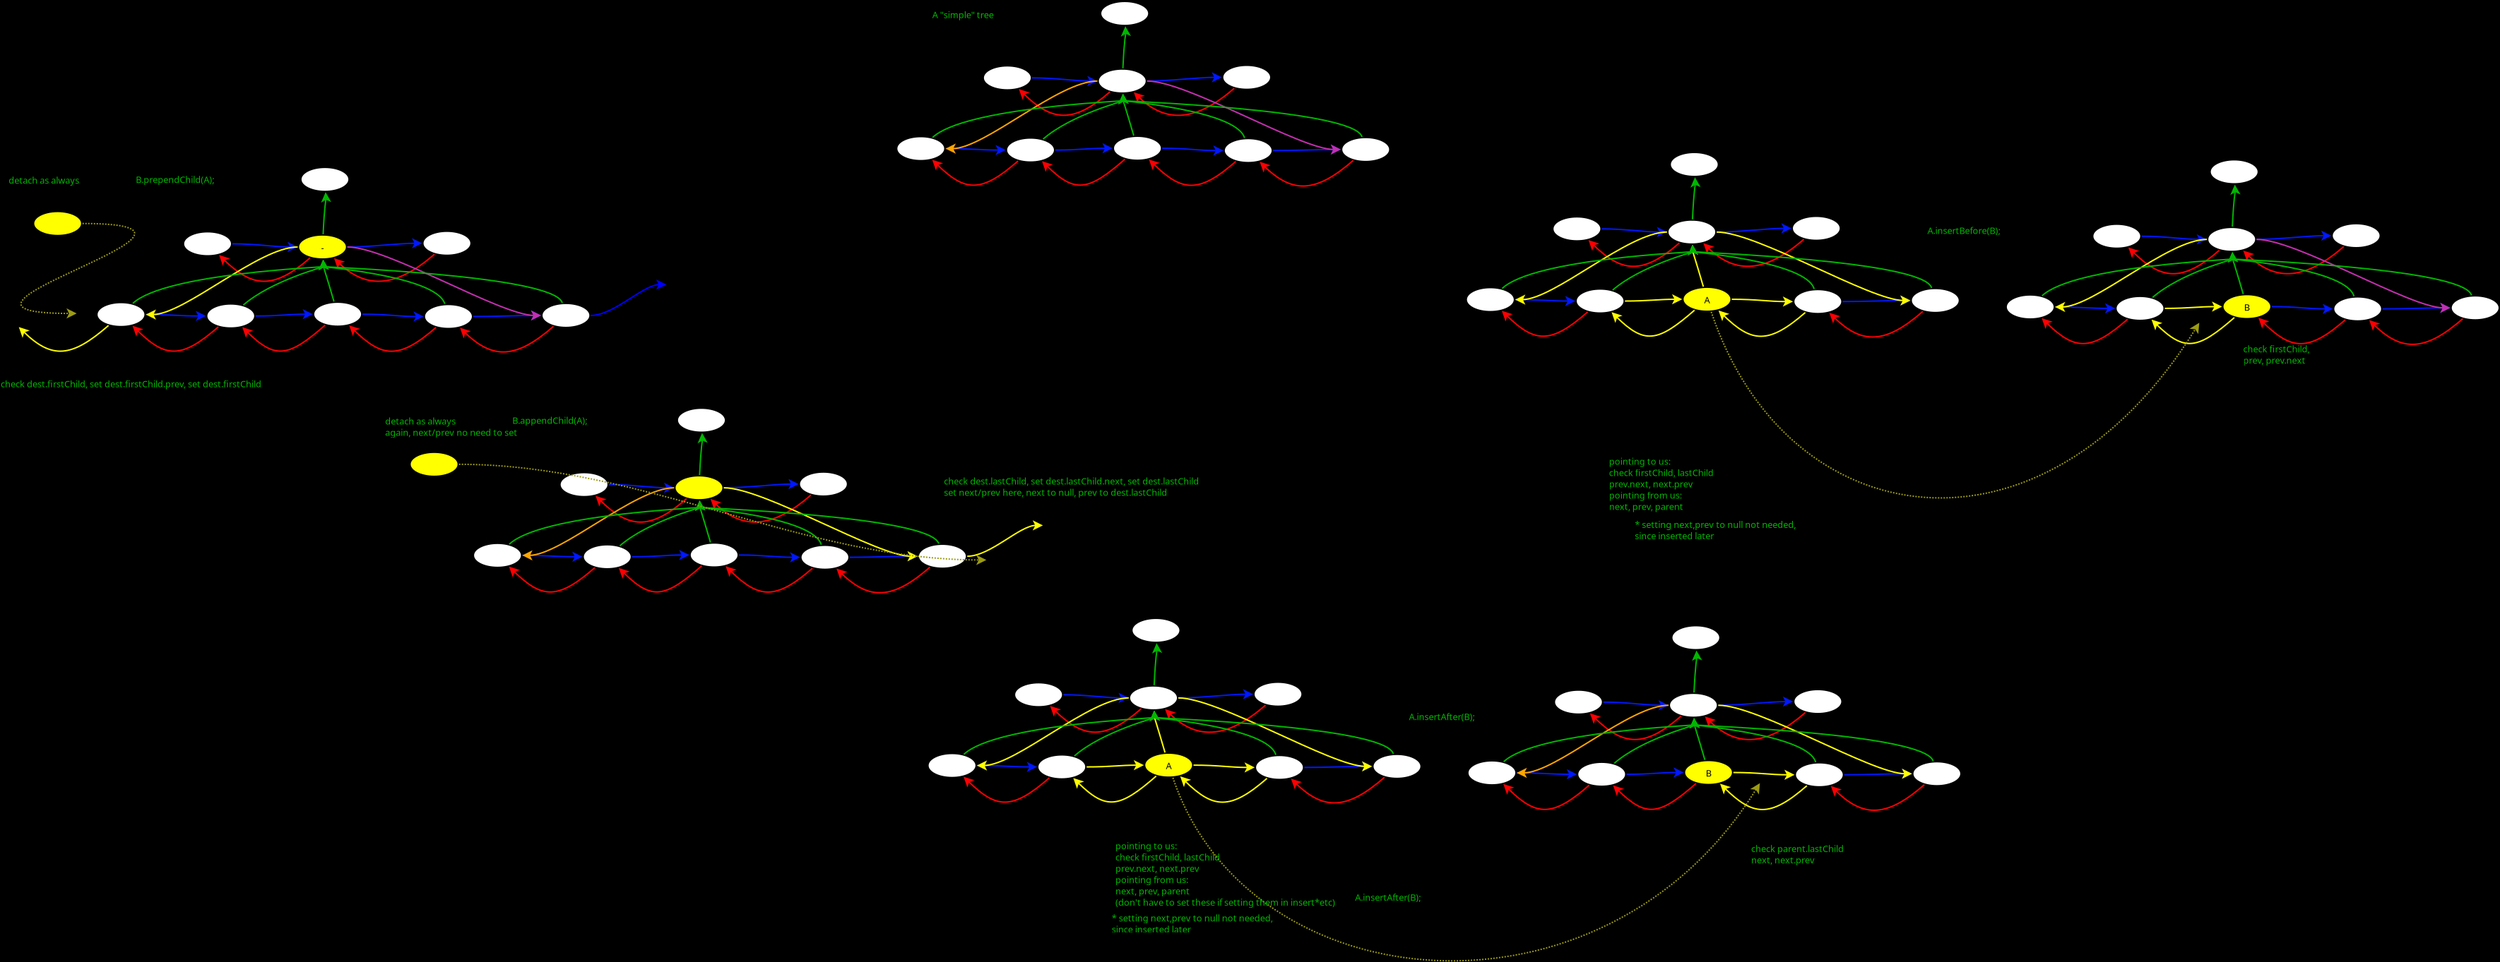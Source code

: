<?xml version="1.0" encoding="UTF-8"?>
<dia:diagram xmlns:dia="http://www.lysator.liu.se/~alla/dia/">
  <dia:layer name="Background" visible="true" active="true">
    <dia:group>
      <dia:object type="Flowchart - Ellipse" version="0" id="O0">
        <dia:attribute name="obj_pos">
          <dia:point val="17.043,7.097"/>
        </dia:attribute>
        <dia:attribute name="obj_bb">
          <dia:rectangle val="16.993,7.047;20.507,8.853"/>
        </dia:attribute>
        <dia:attribute name="elem_corner">
          <dia:point val="17.043,7.097"/>
        </dia:attribute>
        <dia:attribute name="elem_width">
          <dia:real val="3.413"/>
        </dia:attribute>
        <dia:attribute name="elem_height">
          <dia:real val="1.707"/>
        </dia:attribute>
        <dia:attribute name="show_background">
          <dia:boolean val="true"/>
        </dia:attribute>
        <dia:attribute name="padding">
          <dia:real val="0.354"/>
        </dia:attribute>
        <dia:attribute name="text">
          <dia:composite type="text">
            <dia:attribute name="string">
              <dia:string>##</dia:string>
            </dia:attribute>
            <dia:attribute name="font">
              <dia:font family="sans" style="0" name="Helvetica"/>
            </dia:attribute>
            <dia:attribute name="height">
              <dia:real val="0.8"/>
            </dia:attribute>
            <dia:attribute name="pos">
              <dia:point val="18.75,8.145"/>
            </dia:attribute>
            <dia:attribute name="color">
              <dia:color val="#000000"/>
            </dia:attribute>
            <dia:attribute name="alignment">
              <dia:enum val="1"/>
            </dia:attribute>
          </dia:composite>
        </dia:attribute>
      </dia:object>
      <dia:object type="Flowchart - Ellipse" version="0" id="O1">
        <dia:attribute name="obj_pos">
          <dia:point val="10.551,11.984"/>
        </dia:attribute>
        <dia:attribute name="obj_bb">
          <dia:rectangle val="10.501,11.934;14.014,13.741"/>
        </dia:attribute>
        <dia:attribute name="elem_corner">
          <dia:point val="10.551,11.984"/>
        </dia:attribute>
        <dia:attribute name="elem_width">
          <dia:real val="3.413"/>
        </dia:attribute>
        <dia:attribute name="elem_height">
          <dia:real val="1.707"/>
        </dia:attribute>
        <dia:attribute name="show_background">
          <dia:boolean val="true"/>
        </dia:attribute>
        <dia:attribute name="padding">
          <dia:real val="0.354"/>
        </dia:attribute>
        <dia:attribute name="text">
          <dia:composite type="text">
            <dia:attribute name="string">
              <dia:string>##</dia:string>
            </dia:attribute>
            <dia:attribute name="font">
              <dia:font family="sans" style="0" name="Helvetica"/>
            </dia:attribute>
            <dia:attribute name="height">
              <dia:real val="0.8"/>
            </dia:attribute>
            <dia:attribute name="pos">
              <dia:point val="12.258,13.033"/>
            </dia:attribute>
            <dia:attribute name="color">
              <dia:color val="#000000"/>
            </dia:attribute>
            <dia:attribute name="alignment">
              <dia:enum val="1"/>
            </dia:attribute>
          </dia:composite>
        </dia:attribute>
      </dia:object>
      <dia:object type="Flowchart - Ellipse" version="0" id="O2">
        <dia:attribute name="obj_pos">
          <dia:point val="25.958,12.022"/>
        </dia:attribute>
        <dia:attribute name="obj_bb">
          <dia:rectangle val="25.908,11.972;29.422,13.778"/>
        </dia:attribute>
        <dia:attribute name="elem_corner">
          <dia:point val="25.958,12.022"/>
        </dia:attribute>
        <dia:attribute name="elem_width">
          <dia:real val="3.413"/>
        </dia:attribute>
        <dia:attribute name="elem_height">
          <dia:real val="1.707"/>
        </dia:attribute>
        <dia:attribute name="show_background">
          <dia:boolean val="true"/>
        </dia:attribute>
        <dia:attribute name="padding">
          <dia:real val="0.354"/>
        </dia:attribute>
        <dia:attribute name="text">
          <dia:composite type="text">
            <dia:attribute name="string">
              <dia:string>##</dia:string>
            </dia:attribute>
            <dia:attribute name="font">
              <dia:font family="sans" style="0" name="Helvetica"/>
            </dia:attribute>
            <dia:attribute name="height">
              <dia:real val="0.8"/>
            </dia:attribute>
            <dia:attribute name="pos">
              <dia:point val="27.665,13.07"/>
            </dia:attribute>
            <dia:attribute name="color">
              <dia:color val="#000000"/>
            </dia:attribute>
            <dia:attribute name="alignment">
              <dia:enum val="1"/>
            </dia:attribute>
          </dia:composite>
        </dia:attribute>
      </dia:object>
      <dia:object type="Flowchart - Ellipse" version="0" id="O3">
        <dia:attribute name="obj_pos">
          <dia:point val="18.116,11.859"/>
        </dia:attribute>
        <dia:attribute name="obj_bb">
          <dia:rectangle val="18.066,11.809;21.579,13.616"/>
        </dia:attribute>
        <dia:attribute name="elem_corner">
          <dia:point val="18.116,11.859"/>
        </dia:attribute>
        <dia:attribute name="elem_width">
          <dia:real val="3.413"/>
        </dia:attribute>
        <dia:attribute name="elem_height">
          <dia:real val="1.707"/>
        </dia:attribute>
        <dia:attribute name="show_background">
          <dia:boolean val="true"/>
        </dia:attribute>
        <dia:attribute name="padding">
          <dia:real val="0.354"/>
        </dia:attribute>
        <dia:attribute name="text">
          <dia:composite type="text">
            <dia:attribute name="string">
              <dia:string>##</dia:string>
            </dia:attribute>
            <dia:attribute name="font">
              <dia:font family="sans" style="0" name="Helvetica"/>
            </dia:attribute>
            <dia:attribute name="height">
              <dia:real val="0.8"/>
            </dia:attribute>
            <dia:attribute name="pos">
              <dia:point val="19.823,12.908"/>
            </dia:attribute>
            <dia:attribute name="color">
              <dia:color val="#000000"/>
            </dia:attribute>
            <dia:attribute name="alignment">
              <dia:enum val="1"/>
            </dia:attribute>
          </dia:composite>
        </dia:attribute>
      </dia:object>
      <dia:object type="Flowchart - Ellipse" version="0" id="O4">
        <dia:attribute name="obj_pos">
          <dia:point val="34.273,11.947"/>
        </dia:attribute>
        <dia:attribute name="obj_bb">
          <dia:rectangle val="34.223,11.897;37.737,13.703"/>
        </dia:attribute>
        <dia:attribute name="elem_corner">
          <dia:point val="34.273,11.947"/>
        </dia:attribute>
        <dia:attribute name="elem_width">
          <dia:real val="3.413"/>
        </dia:attribute>
        <dia:attribute name="elem_height">
          <dia:real val="1.707"/>
        </dia:attribute>
        <dia:attribute name="show_background">
          <dia:boolean val="true"/>
        </dia:attribute>
        <dia:attribute name="padding">
          <dia:real val="0.354"/>
        </dia:attribute>
        <dia:attribute name="text">
          <dia:composite type="text">
            <dia:attribute name="string">
              <dia:string>##</dia:string>
            </dia:attribute>
            <dia:attribute name="font">
              <dia:font family="sans" style="0" name="Helvetica"/>
            </dia:attribute>
            <dia:attribute name="height">
              <dia:real val="0.8"/>
            </dia:attribute>
            <dia:attribute name="pos">
              <dia:point val="35.98,12.995"/>
            </dia:attribute>
            <dia:attribute name="color">
              <dia:color val="#000000"/>
            </dia:attribute>
            <dia:attribute name="alignment">
              <dia:enum val="1"/>
            </dia:attribute>
          </dia:composite>
        </dia:attribute>
      </dia:object>
      <dia:object type="Flowchart - Ellipse" version="0" id="O5">
        <dia:attribute name="obj_pos">
          <dia:point val="2.781,11.884"/>
        </dia:attribute>
        <dia:attribute name="obj_bb">
          <dia:rectangle val="2.731,11.834;6.244,13.641"/>
        </dia:attribute>
        <dia:attribute name="elem_corner">
          <dia:point val="2.781,11.884"/>
        </dia:attribute>
        <dia:attribute name="elem_width">
          <dia:real val="3.413"/>
        </dia:attribute>
        <dia:attribute name="elem_height">
          <dia:real val="1.707"/>
        </dia:attribute>
        <dia:attribute name="show_background">
          <dia:boolean val="true"/>
        </dia:attribute>
        <dia:attribute name="padding">
          <dia:real val="0.354"/>
        </dia:attribute>
        <dia:attribute name="text">
          <dia:composite type="text">
            <dia:attribute name="string">
              <dia:string>##</dia:string>
            </dia:attribute>
            <dia:attribute name="font">
              <dia:font family="sans" style="0" name="Helvetica"/>
            </dia:attribute>
            <dia:attribute name="height">
              <dia:real val="0.8"/>
            </dia:attribute>
            <dia:attribute name="pos">
              <dia:point val="4.487,12.932"/>
            </dia:attribute>
            <dia:attribute name="color">
              <dia:color val="#000000"/>
            </dia:attribute>
            <dia:attribute name="alignment">
              <dia:enum val="1"/>
            </dia:attribute>
          </dia:composite>
        </dia:attribute>
      </dia:object>
      <dia:object type="Standard - BezierLine" version="0" id="O6">
        <dia:attribute name="obj_pos">
          <dia:point val="4.487,12.738"/>
        </dia:attribute>
        <dia:attribute name="obj_bb">
          <dia:rectangle val="6.192,12.688;10.553,12.887"/>
        </dia:attribute>
        <dia:attribute name="bez_points">
          <dia:point val="4.487,12.738"/>
          <dia:point val="6.304,12.738"/>
          <dia:point val="10.441,12.838"/>
          <dia:point val="12.258,12.838"/>
        </dia:attribute>
        <dia:attribute name="corner_types">
          <dia:enum val="0"/>
          <dia:enum val="0"/>
        </dia:attribute>
        <dia:attribute name="line_color">
          <dia:color val="#0018ff"/>
        </dia:attribute>
        <dia:attribute name="end_arrow">
          <dia:enum val="22"/>
        </dia:attribute>
        <dia:attribute name="end_arrow_length">
          <dia:real val="0.5"/>
        </dia:attribute>
        <dia:attribute name="end_arrow_width">
          <dia:real val="0.5"/>
        </dia:attribute>
        <dia:connections>
          <dia:connection handle="0" to="O5" connection="16"/>
          <dia:connection handle="3" to="O1" connection="16"/>
        </dia:connections>
      </dia:object>
      <dia:object type="Standard - BezierLine" version="0" id="O7">
        <dia:attribute name="obj_pos">
          <dia:point val="12.258,12.838"/>
        </dia:attribute>
        <dia:attribute name="obj_bb">
          <dia:rectangle val="13.965,12.662;18.115,12.887"/>
        </dia:attribute>
        <dia:attribute name="bez_points">
          <dia:point val="12.258,12.838"/>
          <dia:point val="13.972,12.838"/>
          <dia:point val="18.108,12.713"/>
          <dia:point val="19.823,12.713"/>
        </dia:attribute>
        <dia:attribute name="corner_types">
          <dia:enum val="0"/>
          <dia:enum val="0"/>
        </dia:attribute>
        <dia:attribute name="line_color">
          <dia:color val="#0018ff"/>
        </dia:attribute>
        <dia:attribute name="end_arrow">
          <dia:enum val="22"/>
        </dia:attribute>
        <dia:attribute name="end_arrow_length">
          <dia:real val="0.5"/>
        </dia:attribute>
        <dia:attribute name="end_arrow_width">
          <dia:real val="0.5"/>
        </dia:attribute>
        <dia:connections>
          <dia:connection handle="0" to="O1" connection="16"/>
          <dia:connection handle="3" to="O3" connection="16"/>
        </dia:connections>
      </dia:object>
      <dia:object type="Standard - BezierLine" version="0" id="O8">
        <dia:attribute name="obj_pos">
          <dia:point val="19.823,12.713"/>
        </dia:attribute>
        <dia:attribute name="obj_bb">
          <dia:rectangle val="21.529,12.662;25.958,12.925"/>
        </dia:attribute>
        <dia:attribute name="bez_points">
          <dia:point val="19.823,12.713"/>
          <dia:point val="21.629,12.713"/>
          <dia:point val="25.858,12.875"/>
          <dia:point val="27.665,12.875"/>
        </dia:attribute>
        <dia:attribute name="corner_types">
          <dia:enum val="0"/>
          <dia:enum val="0"/>
        </dia:attribute>
        <dia:attribute name="line_color">
          <dia:color val="#0018ff"/>
        </dia:attribute>
        <dia:attribute name="end_arrow">
          <dia:enum val="22"/>
        </dia:attribute>
        <dia:attribute name="end_arrow_length">
          <dia:real val="0.5"/>
        </dia:attribute>
        <dia:attribute name="end_arrow_width">
          <dia:real val="0.5"/>
        </dia:attribute>
        <dia:connections>
          <dia:connection handle="0" to="O3" connection="16"/>
          <dia:connection handle="3" to="O2" connection="16"/>
        </dia:connections>
      </dia:object>
      <dia:object type="Standard - BezierLine" version="0" id="O9">
        <dia:attribute name="obj_pos">
          <dia:point val="27.665,12.875"/>
        </dia:attribute>
        <dia:attribute name="obj_bb">
          <dia:rectangle val="29.372,12.75;34.273,12.925"/>
        </dia:attribute>
        <dia:attribute name="bez_points">
          <dia:point val="27.665,12.875"/>
          <dia:point val="29.313,12.875"/>
          <dia:point val="34.332,12.8"/>
          <dia:point val="35.98,12.8"/>
        </dia:attribute>
        <dia:attribute name="corner_types">
          <dia:enum val="0"/>
          <dia:enum val="0"/>
        </dia:attribute>
        <dia:attribute name="line_color">
          <dia:color val="#0018ff"/>
        </dia:attribute>
        <dia:attribute name="end_arrow">
          <dia:enum val="22"/>
        </dia:attribute>
        <dia:attribute name="end_arrow_length">
          <dia:real val="0.5"/>
        </dia:attribute>
        <dia:attribute name="end_arrow_width">
          <dia:real val="0.5"/>
        </dia:attribute>
        <dia:connections>
          <dia:connection handle="0" to="O2" connection="16"/>
          <dia:connection handle="3" to="O4" connection="16"/>
        </dia:connections>
      </dia:object>
      <dia:object type="Standard - BezierLine" version="0" id="O10">
        <dia:attribute name="obj_pos">
          <dia:point val="35.98,12.8"/>
        </dia:attribute>
        <dia:attribute name="obj_bb">
          <dia:rectangle val="28.409,13.503;35.166,15.387"/>
        </dia:attribute>
        <dia:attribute name="bez_points">
          <dia:point val="35.98,12.8"/>
          <dia:point val="33.35,15.1"/>
          <dia:point val="30,15.15"/>
          <dia:point val="27.665,12.875"/>
        </dia:attribute>
        <dia:attribute name="corner_types">
          <dia:enum val="0"/>
          <dia:enum val="0"/>
        </dia:attribute>
        <dia:attribute name="line_color">
          <dia:color val="#ff0002"/>
        </dia:attribute>
        <dia:attribute name="end_arrow">
          <dia:enum val="22"/>
        </dia:attribute>
        <dia:attribute name="end_arrow_length">
          <dia:real val="0.5"/>
        </dia:attribute>
        <dia:attribute name="end_arrow_width">
          <dia:real val="0.5"/>
        </dia:attribute>
        <dia:connections>
          <dia:connection handle="0" to="O4" connection="16"/>
          <dia:connection handle="3" to="O2" connection="16"/>
        </dia:connections>
      </dia:object>
      <dia:object type="Standard - BezierLine" version="0" id="O11">
        <dia:attribute name="obj_pos">
          <dia:point val="27.665,12.875"/>
        </dia:attribute>
        <dia:attribute name="obj_bb">
          <dia:rectangle val="20.567,13.436;26.852,15.345"/>
        </dia:attribute>
        <dia:attribute name="bez_points">
          <dia:point val="27.665,12.875"/>
          <dia:point val="25.035,15.175"/>
          <dia:point val="22.157,14.988"/>
          <dia:point val="19.823,12.713"/>
        </dia:attribute>
        <dia:attribute name="corner_types">
          <dia:enum val="0"/>
          <dia:enum val="0"/>
        </dia:attribute>
        <dia:attribute name="line_color">
          <dia:color val="#ff0002"/>
        </dia:attribute>
        <dia:attribute name="end_arrow">
          <dia:enum val="22"/>
        </dia:attribute>
        <dia:attribute name="end_arrow_length">
          <dia:real val="0.5"/>
        </dia:attribute>
        <dia:attribute name="end_arrow_width">
          <dia:real val="0.5"/>
        </dia:attribute>
        <dia:connections>
          <dia:connection handle="0" to="O2" connection="16"/>
          <dia:connection handle="3" to="O3" connection="16"/>
        </dia:connections>
      </dia:object>
      <dia:object type="Standard - BezierLine" version="0" id="O12">
        <dia:attribute name="obj_pos">
          <dia:point val="19.823,12.713"/>
        </dia:attribute>
        <dia:attribute name="obj_bb">
          <dia:rectangle val="13.002,13.416;19.008,15.326"/>
        </dia:attribute>
        <dia:attribute name="bez_points">
          <dia:point val="19.823,12.713"/>
          <dia:point val="17.192,15.012"/>
          <dia:point val="14.592,15.113"/>
          <dia:point val="12.258,12.838"/>
        </dia:attribute>
        <dia:attribute name="corner_types">
          <dia:enum val="0"/>
          <dia:enum val="0"/>
        </dia:attribute>
        <dia:attribute name="line_color">
          <dia:color val="#ff0002"/>
        </dia:attribute>
        <dia:attribute name="end_arrow">
          <dia:enum val="22"/>
        </dia:attribute>
        <dia:attribute name="end_arrow_length">
          <dia:real val="0.5"/>
        </dia:attribute>
        <dia:attribute name="end_arrow_width">
          <dia:real val="0.5"/>
        </dia:attribute>
        <dia:connections>
          <dia:connection handle="0" to="O3" connection="16"/>
          <dia:connection handle="3" to="O1" connection="16"/>
        </dia:connections>
      </dia:object>
      <dia:object type="Standard - BezierLine" version="0" id="O13">
        <dia:attribute name="obj_pos">
          <dia:point val="12.258,12.838"/>
        </dia:attribute>
        <dia:attribute name="obj_bb">
          <dia:rectangle val="5.227,13.456;11.445,15.334"/>
        </dia:attribute>
        <dia:attribute name="bez_points">
          <dia:point val="12.258,12.838"/>
          <dia:point val="9.627,15.137"/>
          <dia:point val="6.822,15.012"/>
          <dia:point val="4.487,12.738"/>
        </dia:attribute>
        <dia:attribute name="corner_types">
          <dia:enum val="0"/>
          <dia:enum val="0"/>
        </dia:attribute>
        <dia:attribute name="line_color">
          <dia:color val="#ff0002"/>
        </dia:attribute>
        <dia:attribute name="end_arrow">
          <dia:enum val="22"/>
        </dia:attribute>
        <dia:attribute name="end_arrow_length">
          <dia:real val="0.5"/>
        </dia:attribute>
        <dia:attribute name="end_arrow_width">
          <dia:real val="0.5"/>
        </dia:attribute>
        <dia:connections>
          <dia:connection handle="0" to="O1" connection="16"/>
          <dia:connection handle="3" to="O5" connection="16"/>
        </dia:connections>
      </dia:object>
      <dia:object type="Flowchart - Ellipse" version="0" id="O14">
        <dia:attribute name="obj_pos">
          <dia:point val="25.851,6.834"/>
        </dia:attribute>
        <dia:attribute name="obj_bb">
          <dia:rectangle val="25.801,6.784;29.314,8.591"/>
        </dia:attribute>
        <dia:attribute name="elem_corner">
          <dia:point val="25.851,6.834"/>
        </dia:attribute>
        <dia:attribute name="elem_width">
          <dia:real val="3.413"/>
        </dia:attribute>
        <dia:attribute name="elem_height">
          <dia:real val="1.707"/>
        </dia:attribute>
        <dia:attribute name="show_background">
          <dia:boolean val="true"/>
        </dia:attribute>
        <dia:attribute name="padding">
          <dia:real val="0.354"/>
        </dia:attribute>
        <dia:attribute name="text">
          <dia:composite type="text">
            <dia:attribute name="string">
              <dia:string>##</dia:string>
            </dia:attribute>
            <dia:attribute name="font">
              <dia:font family="sans" style="0" name="Helvetica"/>
            </dia:attribute>
            <dia:attribute name="height">
              <dia:real val="0.8"/>
            </dia:attribute>
            <dia:attribute name="pos">
              <dia:point val="27.558,7.883"/>
            </dia:attribute>
            <dia:attribute name="color">
              <dia:color val="#000000"/>
            </dia:attribute>
            <dia:attribute name="alignment">
              <dia:enum val="1"/>
            </dia:attribute>
          </dia:composite>
        </dia:attribute>
      </dia:object>
      <dia:object type="Flowchart - Ellipse" version="0" id="O15">
        <dia:attribute name="obj_pos">
          <dia:point val="8.908,6.872"/>
        </dia:attribute>
        <dia:attribute name="obj_bb">
          <dia:rectangle val="8.858,6.822;12.372,8.628"/>
        </dia:attribute>
        <dia:attribute name="elem_corner">
          <dia:point val="8.908,6.872"/>
        </dia:attribute>
        <dia:attribute name="elem_width">
          <dia:real val="3.413"/>
        </dia:attribute>
        <dia:attribute name="elem_height">
          <dia:real val="1.707"/>
        </dia:attribute>
        <dia:attribute name="show_background">
          <dia:boolean val="true"/>
        </dia:attribute>
        <dia:attribute name="padding">
          <dia:real val="0.354"/>
        </dia:attribute>
        <dia:attribute name="text">
          <dia:composite type="text">
            <dia:attribute name="string">
              <dia:string>##</dia:string>
            </dia:attribute>
            <dia:attribute name="font">
              <dia:font family="sans" style="0" name="Helvetica"/>
            </dia:attribute>
            <dia:attribute name="height">
              <dia:real val="0.8"/>
            </dia:attribute>
            <dia:attribute name="pos">
              <dia:point val="10.615,7.92"/>
            </dia:attribute>
            <dia:attribute name="color">
              <dia:color val="#000000"/>
            </dia:attribute>
            <dia:attribute name="alignment">
              <dia:enum val="1"/>
            </dia:attribute>
          </dia:composite>
        </dia:attribute>
      </dia:object>
      <dia:object type="Flowchart - Ellipse" version="0" id="O16">
        <dia:attribute name="obj_pos">
          <dia:point val="17.216,2.309"/>
        </dia:attribute>
        <dia:attribute name="obj_bb">
          <dia:rectangle val="17.166,2.259;20.679,4.066"/>
        </dia:attribute>
        <dia:attribute name="elem_corner">
          <dia:point val="17.216,2.309"/>
        </dia:attribute>
        <dia:attribute name="elem_width">
          <dia:real val="3.413"/>
        </dia:attribute>
        <dia:attribute name="elem_height">
          <dia:real val="1.707"/>
        </dia:attribute>
        <dia:attribute name="show_background">
          <dia:boolean val="true"/>
        </dia:attribute>
        <dia:attribute name="padding">
          <dia:real val="0.354"/>
        </dia:attribute>
        <dia:attribute name="text">
          <dia:composite type="text">
            <dia:attribute name="string">
              <dia:string>##</dia:string>
            </dia:attribute>
            <dia:attribute name="font">
              <dia:font family="sans" style="0" name="Helvetica"/>
            </dia:attribute>
            <dia:attribute name="height">
              <dia:real val="0.8"/>
            </dia:attribute>
            <dia:attribute name="pos">
              <dia:point val="18.922,3.357"/>
            </dia:attribute>
            <dia:attribute name="color">
              <dia:color val="#000000"/>
            </dia:attribute>
            <dia:attribute name="alignment">
              <dia:enum val="1"/>
            </dia:attribute>
          </dia:composite>
        </dia:attribute>
      </dia:object>
      <dia:object type="Standard - BezierLine" version="0" id="O17">
        <dia:attribute name="obj_pos">
          <dia:point val="10.615,7.725"/>
        </dia:attribute>
        <dia:attribute name="obj_bb">
          <dia:rectangle val="12.322,7.675;17.043,8"/>
        </dia:attribute>
        <dia:attribute name="bez_points">
          <dia:point val="10.615,7.725"/>
          <dia:point val="12.33,7.725"/>
          <dia:point val="17.035,7.95"/>
          <dia:point val="18.75,7.95"/>
        </dia:attribute>
        <dia:attribute name="corner_types">
          <dia:enum val="0"/>
          <dia:enum val="0"/>
        </dia:attribute>
        <dia:attribute name="line_color">
          <dia:color val="#0018ff"/>
        </dia:attribute>
        <dia:attribute name="end_arrow">
          <dia:enum val="22"/>
        </dia:attribute>
        <dia:attribute name="end_arrow_length">
          <dia:real val="0.5"/>
        </dia:attribute>
        <dia:attribute name="end_arrow_width">
          <dia:real val="0.5"/>
        </dia:attribute>
        <dia:connections>
          <dia:connection handle="0" to="O15" connection="16"/>
          <dia:connection handle="3" to="O0" connection="16"/>
        </dia:connections>
      </dia:object>
      <dia:object type="Standard - BezierLine" version="0" id="O18">
        <dia:attribute name="obj_pos">
          <dia:point val="18.75,7.95"/>
        </dia:attribute>
        <dia:attribute name="obj_bb">
          <dia:rectangle val="20.456,7.638;25.851,8"/>
        </dia:attribute>
        <dia:attribute name="bez_points">
          <dia:point val="18.75,7.95"/>
          <dia:point val="20.465,7.95"/>
          <dia:point val="25.843,7.688"/>
          <dia:point val="27.558,7.688"/>
        </dia:attribute>
        <dia:attribute name="corner_types">
          <dia:enum val="0"/>
          <dia:enum val="0"/>
        </dia:attribute>
        <dia:attribute name="line_color">
          <dia:color val="#0018ff"/>
        </dia:attribute>
        <dia:attribute name="end_arrow">
          <dia:enum val="22"/>
        </dia:attribute>
        <dia:attribute name="end_arrow_length">
          <dia:real val="0.5"/>
        </dia:attribute>
        <dia:attribute name="end_arrow_width">
          <dia:real val="0.5"/>
        </dia:attribute>
        <dia:connections>
          <dia:connection handle="0" to="O0" connection="16"/>
          <dia:connection handle="3" to="O14" connection="16"/>
        </dia:connections>
      </dia:object>
      <dia:object type="Standard - BezierLine" version="0" id="O19">
        <dia:attribute name="obj_pos">
          <dia:point val="27.558,7.688"/>
        </dia:attribute>
        <dia:attribute name="obj_bb">
          <dia:rectangle val="19.494,8.391;26.744,10.374"/>
        </dia:attribute>
        <dia:attribute name="bez_points">
          <dia:point val="27.558,7.688"/>
          <dia:point val="24.927,9.988"/>
          <dia:point val="21.085,10.225"/>
          <dia:point val="18.75,7.95"/>
        </dia:attribute>
        <dia:attribute name="corner_types">
          <dia:enum val="0"/>
          <dia:enum val="0"/>
        </dia:attribute>
        <dia:attribute name="line_color">
          <dia:color val="#ff0002"/>
        </dia:attribute>
        <dia:attribute name="end_arrow">
          <dia:enum val="22"/>
        </dia:attribute>
        <dia:attribute name="end_arrow_length">
          <dia:real val="0.5"/>
        </dia:attribute>
        <dia:attribute name="end_arrow_width">
          <dia:real val="0.5"/>
        </dia:attribute>
        <dia:connections>
          <dia:connection handle="0" to="O14" connection="16"/>
          <dia:connection handle="3" to="O0" connection="16"/>
        </dia:connections>
      </dia:object>
      <dia:object type="Standard - BezierLine" version="0" id="O20">
        <dia:attribute name="obj_pos">
          <dia:point val="18.75,7.95"/>
        </dia:attribute>
        <dia:attribute name="obj_bb">
          <dia:rectangle val="11.359,8.448;17.947,10.386"/>
        </dia:attribute>
        <dia:attribute name="bez_points">
          <dia:point val="18.75,7.95"/>
          <dia:point val="16.12,10.25"/>
          <dia:point val="12.95,10"/>
          <dia:point val="10.615,7.725"/>
        </dia:attribute>
        <dia:attribute name="corner_types">
          <dia:enum val="0"/>
          <dia:enum val="0"/>
        </dia:attribute>
        <dia:attribute name="line_color">
          <dia:color val="#ff0002"/>
        </dia:attribute>
        <dia:attribute name="end_arrow">
          <dia:enum val="22"/>
        </dia:attribute>
        <dia:attribute name="end_arrow_length">
          <dia:real val="0.5"/>
        </dia:attribute>
        <dia:attribute name="end_arrow_width">
          <dia:real val="0.5"/>
        </dia:attribute>
        <dia:connections>
          <dia:connection handle="0" to="O0" connection="16"/>
          <dia:connection handle="3" to="O15" connection="16"/>
        </dia:connections>
      </dia:object>
      <dia:object type="Standard - BezierLine" version="0" id="O21">
        <dia:attribute name="obj_pos">
          <dia:point val="18.75,7.95"/>
        </dia:attribute>
        <dia:attribute name="obj_bb">
          <dia:rectangle val="6.194,7.9;17.043,12.787"/>
        </dia:attribute>
        <dia:attribute name="bez_points">
          <dia:point val="18.75,7.95"/>
          <dia:point val="15.992,7.95"/>
          <dia:point val="7.246,12.738"/>
          <dia:point val="4.487,12.738"/>
        </dia:attribute>
        <dia:attribute name="corner_types">
          <dia:enum val="0"/>
          <dia:enum val="0"/>
        </dia:attribute>
        <dia:attribute name="line_color">
          <dia:color val="#ffa500"/>
        </dia:attribute>
        <dia:attribute name="end_arrow">
          <dia:enum val="22"/>
        </dia:attribute>
        <dia:attribute name="end_arrow_length">
          <dia:real val="0.5"/>
        </dia:attribute>
        <dia:attribute name="end_arrow_width">
          <dia:real val="0.5"/>
        </dia:attribute>
        <dia:connections>
          <dia:connection handle="0" to="O0" connection="16"/>
          <dia:connection handle="3" to="O5" connection="16"/>
        </dia:connections>
      </dia:object>
      <dia:object type="Standard - BezierLine" version="0" id="O22">
        <dia:attribute name="obj_pos">
          <dia:point val="18.75,7.95"/>
        </dia:attribute>
        <dia:attribute name="obj_bb">
          <dia:rectangle val="20.452,7.9;34.278,12.85"/>
        </dia:attribute>
        <dia:attribute name="bez_points">
          <dia:point val="18.75,7.95"/>
          <dia:point val="21.617,7.95"/>
          <dia:point val="33.113,12.8"/>
          <dia:point val="35.98,12.8"/>
        </dia:attribute>
        <dia:attribute name="corner_types">
          <dia:enum val="0"/>
          <dia:enum val="0"/>
        </dia:attribute>
        <dia:attribute name="line_color">
          <dia:color val="#c330ae"/>
        </dia:attribute>
        <dia:attribute name="end_arrow">
          <dia:enum val="22"/>
        </dia:attribute>
        <dia:attribute name="end_arrow_length">
          <dia:real val="0.5"/>
        </dia:attribute>
        <dia:attribute name="end_arrow_width">
          <dia:real val="0.5"/>
        </dia:attribute>
        <dia:connections>
          <dia:connection handle="0" to="O0" connection="16"/>
          <dia:connection handle="3" to="O4" connection="16"/>
        </dia:connections>
      </dia:object>
      <dia:object type="Standard - BezierLine" version="0" id="O23">
        <dia:attribute name="obj_pos">
          <dia:point val="18.75,7.95"/>
        </dia:attribute>
        <dia:attribute name="obj_bb">
          <dia:rectangle val="18.741,4.013;19.023,7.099"/>
        </dia:attribute>
        <dia:attribute name="bez_points">
          <dia:point val="18.75,7.95"/>
          <dia:point val="18.85,5.85"/>
          <dia:point val="18.95,3.7"/>
          <dia:point val="18.922,3.163"/>
        </dia:attribute>
        <dia:attribute name="corner_types">
          <dia:enum val="0"/>
          <dia:enum val="0"/>
        </dia:attribute>
        <dia:attribute name="line_color">
          <dia:color val="#00b700"/>
        </dia:attribute>
        <dia:attribute name="end_arrow">
          <dia:enum val="22"/>
        </dia:attribute>
        <dia:attribute name="end_arrow_length">
          <dia:real val="0.5"/>
        </dia:attribute>
        <dia:attribute name="end_arrow_width">
          <dia:real val="0.5"/>
        </dia:attribute>
        <dia:connections>
          <dia:connection handle="0" to="O0" connection="16"/>
          <dia:connection handle="3" to="O16" connection="16"/>
        </dia:connections>
      </dia:object>
      <dia:object type="Standard - BezierLine" version="0" id="O24">
        <dia:attribute name="obj_pos">
          <dia:point val="19.823,12.713"/>
        </dia:attribute>
        <dia:attribute name="obj_bb">
          <dia:rectangle val="18.744,8.8;19.625,11.884"/>
        </dia:attribute>
        <dia:attribute name="bez_points">
          <dia:point val="19.823,12.713"/>
          <dia:point val="19.25,10.75"/>
          <dia:point val="18.777,8.488"/>
          <dia:point val="18.75,7.95"/>
        </dia:attribute>
        <dia:attribute name="corner_types">
          <dia:enum val="0"/>
          <dia:enum val="0"/>
        </dia:attribute>
        <dia:attribute name="line_color">
          <dia:color val="#00b700"/>
        </dia:attribute>
        <dia:attribute name="end_arrow">
          <dia:enum val="22"/>
        </dia:attribute>
        <dia:attribute name="end_arrow_length">
          <dia:real val="0.5"/>
        </dia:attribute>
        <dia:attribute name="end_arrow_width">
          <dia:real val="0.5"/>
        </dia:attribute>
        <dia:connections>
          <dia:connection handle="0" to="O3" connection="16"/>
          <dia:connection handle="3" to="O0" connection="16"/>
        </dia:connections>
      </dia:object>
      <dia:object type="Standard - BezierLine" version="0" id="O25">
        <dia:attribute name="obj_pos">
          <dia:point val="12.258,12.838"/>
        </dia:attribute>
        <dia:attribute name="obj_bb">
          <dia:rectangle val="13.073,8.793;18.848,12.136"/>
        </dia:attribute>
        <dia:attribute name="bez_points">
          <dia:point val="12.258,12.838"/>
          <dia:point val="14.25,11.1"/>
          <dia:point val="18.777,8.488"/>
          <dia:point val="18.75,7.95"/>
        </dia:attribute>
        <dia:attribute name="corner_types">
          <dia:enum val="0"/>
          <dia:enum val="0"/>
        </dia:attribute>
        <dia:attribute name="line_color">
          <dia:color val="#00b700"/>
        </dia:attribute>
        <dia:attribute name="end_arrow">
          <dia:enum val="22"/>
        </dia:attribute>
        <dia:attribute name="end_arrow_length">
          <dia:real val="0.5"/>
        </dia:attribute>
        <dia:attribute name="end_arrow_width">
          <dia:real val="0.5"/>
        </dia:attribute>
        <dia:connections>
          <dia:connection handle="0" to="O1" connection="16"/>
          <dia:connection handle="3" to="O0" connection="16"/>
        </dia:connections>
      </dia:object>
      <dia:object type="Standard - BezierLine" version="0" id="O26">
        <dia:attribute name="obj_pos">
          <dia:point val="4.487,12.738"/>
        </dia:attribute>
        <dia:attribute name="obj_bb">
          <dia:rectangle val="5.252,8.8;18.849,12.02"/>
        </dia:attribute>
        <dia:attribute name="bez_points">
          <dia:point val="4.487,12.738"/>
          <dia:point val="6.75,10.6"/>
          <dia:point val="18.777,8.488"/>
          <dia:point val="18.75,7.95"/>
        </dia:attribute>
        <dia:attribute name="corner_types">
          <dia:enum val="0"/>
          <dia:enum val="0"/>
        </dia:attribute>
        <dia:attribute name="line_color">
          <dia:color val="#00b700"/>
        </dia:attribute>
        <dia:attribute name="end_arrow">
          <dia:enum val="22"/>
        </dia:attribute>
        <dia:attribute name="end_arrow_length">
          <dia:real val="0.5"/>
        </dia:attribute>
        <dia:attribute name="end_arrow_width">
          <dia:real val="0.5"/>
        </dia:attribute>
        <dia:connections>
          <dia:connection handle="0" to="O5" connection="16"/>
          <dia:connection handle="3" to="O0" connection="16"/>
        </dia:connections>
      </dia:object>
      <dia:object type="Standard - BezierLine" version="0" id="O27">
        <dia:attribute name="obj_pos">
          <dia:point val="27.665,12.875"/>
        </dia:attribute>
        <dia:attribute name="obj_bb">
          <dia:rectangle val="18.744,8.796;27.467,12.047"/>
        </dia:attribute>
        <dia:attribute name="bez_points">
          <dia:point val="27.665,12.875"/>
          <dia:point val="27.093,10.912"/>
          <dia:point val="18.777,8.488"/>
          <dia:point val="18.75,7.95"/>
        </dia:attribute>
        <dia:attribute name="corner_types">
          <dia:enum val="0"/>
          <dia:enum val="0"/>
        </dia:attribute>
        <dia:attribute name="line_color">
          <dia:color val="#00b700"/>
        </dia:attribute>
        <dia:attribute name="end_arrow">
          <dia:enum val="22"/>
        </dia:attribute>
        <dia:attribute name="end_arrow_length">
          <dia:real val="0.5"/>
        </dia:attribute>
        <dia:attribute name="end_arrow_width">
          <dia:real val="0.5"/>
        </dia:attribute>
        <dia:connections>
          <dia:connection handle="0" to="O2" connection="16"/>
          <dia:connection handle="3" to="O0" connection="16"/>
        </dia:connections>
      </dia:object>
      <dia:object type="Standard - BezierLine" version="0" id="O28">
        <dia:attribute name="obj_pos">
          <dia:point val="35.98,12.8"/>
        </dia:attribute>
        <dia:attribute name="obj_bb">
          <dia:rectangle val="18.744,8.799;35.782,11.97"/>
        </dia:attribute>
        <dia:attribute name="bez_points">
          <dia:point val="35.98,12.8"/>
          <dia:point val="35.407,10.838"/>
          <dia:point val="18.777,8.488"/>
          <dia:point val="18.75,7.95"/>
        </dia:attribute>
        <dia:attribute name="corner_types">
          <dia:enum val="0"/>
          <dia:enum val="0"/>
        </dia:attribute>
        <dia:attribute name="line_color">
          <dia:color val="#00b700"/>
        </dia:attribute>
        <dia:attribute name="end_arrow">
          <dia:enum val="22"/>
        </dia:attribute>
        <dia:attribute name="end_arrow_length">
          <dia:real val="0.5"/>
        </dia:attribute>
        <dia:attribute name="end_arrow_width">
          <dia:real val="0.5"/>
        </dia:attribute>
        <dia:connections>
          <dia:connection handle="0" to="O4" connection="16"/>
          <dia:connection handle="3" to="O0" connection="16"/>
        </dia:connections>
      </dia:object>
    </dia:group>
    <dia:object type="Standard - Text" version="1" id="O29">
      <dia:attribute name="obj_pos">
        <dia:point val="5.3,3.5"/>
      </dia:attribute>
      <dia:attribute name="obj_bb">
        <dia:rectangle val="5.3,2.886;10.151,3.687"/>
      </dia:attribute>
      <dia:attribute name="text">
        <dia:composite type="text">
          <dia:attribute name="string">
            <dia:string>#A "simple" tree#</dia:string>
          </dia:attribute>
          <dia:attribute name="font">
            <dia:font family="sans" style="0" name="Helvetica"/>
          </dia:attribute>
          <dia:attribute name="height">
            <dia:real val="0.8"/>
          </dia:attribute>
          <dia:attribute name="pos">
            <dia:point val="5.3,3.5"/>
          </dia:attribute>
          <dia:attribute name="color">
            <dia:color val="#00b700"/>
          </dia:attribute>
          <dia:attribute name="alignment">
            <dia:enum val="0"/>
          </dia:attribute>
        </dia:composite>
      </dia:attribute>
      <dia:attribute name="valign">
        <dia:enum val="3"/>
      </dia:attribute>
    </dia:object>
    <dia:object type="Flowchart - Ellipse" version="0" id="O30">
      <dia:attribute name="obj_pos">
        <dia:point val="19.256,50.798"/>
      </dia:attribute>
      <dia:attribute name="obj_bb">
        <dia:rectangle val="19.206,50.748;22.72,52.555"/>
      </dia:attribute>
      <dia:attribute name="elem_corner">
        <dia:point val="19.256,50.798"/>
      </dia:attribute>
      <dia:attribute name="elem_width">
        <dia:real val="3.413"/>
      </dia:attribute>
      <dia:attribute name="elem_height">
        <dia:real val="1.707"/>
      </dia:attribute>
      <dia:attribute name="show_background">
        <dia:boolean val="true"/>
      </dia:attribute>
      <dia:attribute name="padding">
        <dia:real val="0.354"/>
      </dia:attribute>
      <dia:attribute name="text">
        <dia:composite type="text">
          <dia:attribute name="string">
            <dia:string>##</dia:string>
          </dia:attribute>
          <dia:attribute name="font">
            <dia:font family="sans" style="0" name="Helvetica"/>
          </dia:attribute>
          <dia:attribute name="height">
            <dia:real val="0.8"/>
          </dia:attribute>
          <dia:attribute name="pos">
            <dia:point val="20.963,51.846"/>
          </dia:attribute>
          <dia:attribute name="color">
            <dia:color val="#000000"/>
          </dia:attribute>
          <dia:attribute name="alignment">
            <dia:enum val="1"/>
          </dia:attribute>
        </dia:composite>
      </dia:attribute>
    </dia:object>
    <dia:object type="Flowchart - Ellipse" version="0" id="O31">
      <dia:attribute name="obj_pos">
        <dia:point val="12.764,55.685"/>
      </dia:attribute>
      <dia:attribute name="obj_bb">
        <dia:rectangle val="12.714,55.636;16.227,57.442"/>
      </dia:attribute>
      <dia:attribute name="elem_corner">
        <dia:point val="12.764,55.685"/>
      </dia:attribute>
      <dia:attribute name="elem_width">
        <dia:real val="3.413"/>
      </dia:attribute>
      <dia:attribute name="elem_height">
        <dia:real val="1.707"/>
      </dia:attribute>
      <dia:attribute name="show_background">
        <dia:boolean val="true"/>
      </dia:attribute>
      <dia:attribute name="padding">
        <dia:real val="0.354"/>
      </dia:attribute>
      <dia:attribute name="text">
        <dia:composite type="text">
          <dia:attribute name="string">
            <dia:string>##</dia:string>
          </dia:attribute>
          <dia:attribute name="font">
            <dia:font family="sans" style="0" name="Helvetica"/>
          </dia:attribute>
          <dia:attribute name="height">
            <dia:real val="0.8"/>
          </dia:attribute>
          <dia:attribute name="pos">
            <dia:point val="14.471,56.734"/>
          </dia:attribute>
          <dia:attribute name="color">
            <dia:color val="#000000"/>
          </dia:attribute>
          <dia:attribute name="alignment">
            <dia:enum val="1"/>
          </dia:attribute>
        </dia:composite>
      </dia:attribute>
    </dia:object>
    <dia:object type="Flowchart - Ellipse" version="0" id="O32">
      <dia:attribute name="obj_pos">
        <dia:point val="28.171,55.723"/>
      </dia:attribute>
      <dia:attribute name="obj_bb">
        <dia:rectangle val="28.121,55.673;31.635,57.48"/>
      </dia:attribute>
      <dia:attribute name="elem_corner">
        <dia:point val="28.171,55.723"/>
      </dia:attribute>
      <dia:attribute name="elem_width">
        <dia:real val="3.413"/>
      </dia:attribute>
      <dia:attribute name="elem_height">
        <dia:real val="1.707"/>
      </dia:attribute>
      <dia:attribute name="show_background">
        <dia:boolean val="true"/>
      </dia:attribute>
      <dia:attribute name="padding">
        <dia:real val="0.354"/>
      </dia:attribute>
      <dia:attribute name="text">
        <dia:composite type="text">
          <dia:attribute name="string">
            <dia:string>##</dia:string>
          </dia:attribute>
          <dia:attribute name="font">
            <dia:font family="sans" style="0" name="Helvetica"/>
          </dia:attribute>
          <dia:attribute name="height">
            <dia:real val="0.8"/>
          </dia:attribute>
          <dia:attribute name="pos">
            <dia:point val="29.878,56.771"/>
          </dia:attribute>
          <dia:attribute name="color">
            <dia:color val="#000000"/>
          </dia:attribute>
          <dia:attribute name="alignment">
            <dia:enum val="1"/>
          </dia:attribute>
        </dia:composite>
      </dia:attribute>
    </dia:object>
    <dia:object type="Flowchart - Ellipse" version="0" id="O33">
      <dia:attribute name="obj_pos">
        <dia:point val="20.329,55.56"/>
      </dia:attribute>
      <dia:attribute name="obj_bb">
        <dia:rectangle val="20.279,55.511;23.792,57.317"/>
      </dia:attribute>
      <dia:attribute name="elem_corner">
        <dia:point val="20.329,55.56"/>
      </dia:attribute>
      <dia:attribute name="elem_width">
        <dia:real val="3.413"/>
      </dia:attribute>
      <dia:attribute name="elem_height">
        <dia:real val="1.707"/>
      </dia:attribute>
      <dia:attribute name="border_width">
        <dia:real val="0.1"/>
      </dia:attribute>
      <dia:attribute name="inner_color">
        <dia:color val="#ffff00"/>
      </dia:attribute>
      <dia:attribute name="show_background">
        <dia:boolean val="true"/>
      </dia:attribute>
      <dia:attribute name="padding">
        <dia:real val="0.354"/>
      </dia:attribute>
      <dia:attribute name="text">
        <dia:composite type="text">
          <dia:attribute name="string">
            <dia:string>#A#</dia:string>
          </dia:attribute>
          <dia:attribute name="font">
            <dia:font family="sans" style="0" name="Helvetica"/>
          </dia:attribute>
          <dia:attribute name="height">
            <dia:real val="0.8"/>
          </dia:attribute>
          <dia:attribute name="pos">
            <dia:point val="22.036,56.609"/>
          </dia:attribute>
          <dia:attribute name="color">
            <dia:color val="#000000"/>
          </dia:attribute>
          <dia:attribute name="alignment">
            <dia:enum val="1"/>
          </dia:attribute>
        </dia:composite>
      </dia:attribute>
    </dia:object>
    <dia:object type="Flowchart - Ellipse" version="0" id="O34">
      <dia:attribute name="obj_pos">
        <dia:point val="36.486,55.648"/>
      </dia:attribute>
      <dia:attribute name="obj_bb">
        <dia:rectangle val="36.436,55.598;39.95,57.405"/>
      </dia:attribute>
      <dia:attribute name="elem_corner">
        <dia:point val="36.486,55.648"/>
      </dia:attribute>
      <dia:attribute name="elem_width">
        <dia:real val="3.413"/>
      </dia:attribute>
      <dia:attribute name="elem_height">
        <dia:real val="1.707"/>
      </dia:attribute>
      <dia:attribute name="show_background">
        <dia:boolean val="true"/>
      </dia:attribute>
      <dia:attribute name="padding">
        <dia:real val="0.354"/>
      </dia:attribute>
      <dia:attribute name="text">
        <dia:composite type="text">
          <dia:attribute name="string">
            <dia:string>##</dia:string>
          </dia:attribute>
          <dia:attribute name="font">
            <dia:font family="sans" style="0" name="Helvetica"/>
          </dia:attribute>
          <dia:attribute name="height">
            <dia:real val="0.8"/>
          </dia:attribute>
          <dia:attribute name="pos">
            <dia:point val="38.193,56.696"/>
          </dia:attribute>
          <dia:attribute name="color">
            <dia:color val="#000000"/>
          </dia:attribute>
          <dia:attribute name="alignment">
            <dia:enum val="1"/>
          </dia:attribute>
        </dia:composite>
      </dia:attribute>
    </dia:object>
    <dia:object type="Flowchart - Ellipse" version="0" id="O35">
      <dia:attribute name="obj_pos">
        <dia:point val="4.994,55.586"/>
      </dia:attribute>
      <dia:attribute name="obj_bb">
        <dia:rectangle val="4.944,55.535;8.457,57.342"/>
      </dia:attribute>
      <dia:attribute name="elem_corner">
        <dia:point val="4.994,55.586"/>
      </dia:attribute>
      <dia:attribute name="elem_width">
        <dia:real val="3.413"/>
      </dia:attribute>
      <dia:attribute name="elem_height">
        <dia:real val="1.707"/>
      </dia:attribute>
      <dia:attribute name="show_background">
        <dia:boolean val="true"/>
      </dia:attribute>
      <dia:attribute name="padding">
        <dia:real val="0.354"/>
      </dia:attribute>
      <dia:attribute name="text">
        <dia:composite type="text">
          <dia:attribute name="string">
            <dia:string>##</dia:string>
          </dia:attribute>
          <dia:attribute name="font">
            <dia:font family="sans" style="0" name="Helvetica"/>
          </dia:attribute>
          <dia:attribute name="height">
            <dia:real val="0.8"/>
          </dia:attribute>
          <dia:attribute name="pos">
            <dia:point val="6.701,56.634"/>
          </dia:attribute>
          <dia:attribute name="color">
            <dia:color val="#000000"/>
          </dia:attribute>
          <dia:attribute name="alignment">
            <dia:enum val="1"/>
          </dia:attribute>
        </dia:composite>
      </dia:attribute>
    </dia:object>
    <dia:object type="Standard - BezierLine" version="0" id="O36">
      <dia:attribute name="obj_pos">
        <dia:point val="6.701,56.439"/>
      </dia:attribute>
      <dia:attribute name="obj_bb">
        <dia:rectangle val="8.405,56.389;12.766,56.589"/>
      </dia:attribute>
      <dia:attribute name="bez_points">
        <dia:point val="6.701,56.439"/>
        <dia:point val="8.517,56.439"/>
        <dia:point val="12.655,56.539"/>
        <dia:point val="14.471,56.539"/>
      </dia:attribute>
      <dia:attribute name="corner_types">
        <dia:enum val="0"/>
        <dia:enum val="0"/>
      </dia:attribute>
      <dia:attribute name="line_color">
        <dia:color val="#0018ff"/>
      </dia:attribute>
      <dia:attribute name="end_arrow">
        <dia:enum val="22"/>
      </dia:attribute>
      <dia:attribute name="end_arrow_length">
        <dia:real val="0.5"/>
      </dia:attribute>
      <dia:attribute name="end_arrow_width">
        <dia:real val="0.5"/>
      </dia:attribute>
      <dia:connections>
        <dia:connection handle="0" to="O35" connection="16"/>
        <dia:connection handle="3" to="O31" connection="16"/>
      </dia:connections>
    </dia:object>
    <dia:object type="Standard - BezierLine" version="0" id="O37">
      <dia:attribute name="obj_pos">
        <dia:point val="14.471,56.539"/>
      </dia:attribute>
      <dia:attribute name="obj_bb">
        <dia:rectangle val="16.178,56.364;20.328,56.589"/>
      </dia:attribute>
      <dia:attribute name="bez_points">
        <dia:point val="14.471,56.539"/>
        <dia:point val="16.185,56.539"/>
        <dia:point val="20.321,56.414"/>
        <dia:point val="22.036,56.414"/>
      </dia:attribute>
      <dia:attribute name="corner_types">
        <dia:enum val="0"/>
        <dia:enum val="0"/>
      </dia:attribute>
      <dia:attribute name="line_color">
        <dia:color val="#ffff00"/>
      </dia:attribute>
      <dia:attribute name="end_arrow">
        <dia:enum val="22"/>
      </dia:attribute>
      <dia:attribute name="end_arrow_length">
        <dia:real val="0.5"/>
      </dia:attribute>
      <dia:attribute name="end_arrow_width">
        <dia:real val="0.5"/>
      </dia:attribute>
      <dia:connections>
        <dia:connection handle="0" to="O31" connection="16"/>
        <dia:connection handle="3" to="O33" connection="16"/>
      </dia:connections>
    </dia:object>
    <dia:object type="Standard - BezierLine" version="0" id="O38">
      <dia:attribute name="obj_pos">
        <dia:point val="22.036,56.414"/>
      </dia:attribute>
      <dia:attribute name="obj_bb">
        <dia:rectangle val="23.742,56.364;28.172,56.626"/>
      </dia:attribute>
      <dia:attribute name="bez_points">
        <dia:point val="22.036,56.414"/>
        <dia:point val="23.843,56.414"/>
        <dia:point val="28.071,56.576"/>
        <dia:point val="29.878,56.576"/>
      </dia:attribute>
      <dia:attribute name="corner_types">
        <dia:enum val="0"/>
        <dia:enum val="0"/>
      </dia:attribute>
      <dia:attribute name="line_color">
        <dia:color val="#ffff00"/>
      </dia:attribute>
      <dia:attribute name="end_arrow">
        <dia:enum val="22"/>
      </dia:attribute>
      <dia:attribute name="end_arrow_length">
        <dia:real val="0.5"/>
      </dia:attribute>
      <dia:attribute name="end_arrow_width">
        <dia:real val="0.5"/>
      </dia:attribute>
      <dia:connections>
        <dia:connection handle="0" to="O33" connection="16"/>
        <dia:connection handle="3" to="O32" connection="16"/>
      </dia:connections>
    </dia:object>
    <dia:object type="Standard - BezierLine" version="0" id="O39">
      <dia:attribute name="obj_pos">
        <dia:point val="29.878,56.576"/>
      </dia:attribute>
      <dia:attribute name="obj_bb">
        <dia:rectangle val="31.585,56.451;36.486,56.626"/>
      </dia:attribute>
      <dia:attribute name="bez_points">
        <dia:point val="29.878,56.576"/>
        <dia:point val="31.526,56.576"/>
        <dia:point val="36.545,56.501"/>
        <dia:point val="38.193,56.501"/>
      </dia:attribute>
      <dia:attribute name="corner_types">
        <dia:enum val="0"/>
        <dia:enum val="0"/>
      </dia:attribute>
      <dia:attribute name="line_color">
        <dia:color val="#0018ff"/>
      </dia:attribute>
      <dia:attribute name="end_arrow">
        <dia:enum val="22"/>
      </dia:attribute>
      <dia:attribute name="end_arrow_length">
        <dia:real val="0.5"/>
      </dia:attribute>
      <dia:attribute name="end_arrow_width">
        <dia:real val="0.5"/>
      </dia:attribute>
      <dia:connections>
        <dia:connection handle="0" to="O32" connection="16"/>
        <dia:connection handle="3" to="O34" connection="16"/>
      </dia:connections>
    </dia:object>
    <dia:object type="Standard - BezierLine" version="0" id="O40">
      <dia:attribute name="obj_pos">
        <dia:point val="38.193,56.501"/>
      </dia:attribute>
      <dia:attribute name="obj_bb">
        <dia:rectangle val="30.622,57.204;37.38,59.089"/>
      </dia:attribute>
      <dia:attribute name="bez_points">
        <dia:point val="38.193,56.501"/>
        <dia:point val="35.563,58.801"/>
        <dia:point val="32.213,58.851"/>
        <dia:point val="29.878,56.576"/>
      </dia:attribute>
      <dia:attribute name="corner_types">
        <dia:enum val="0"/>
        <dia:enum val="0"/>
      </dia:attribute>
      <dia:attribute name="line_color">
        <dia:color val="#ff0002"/>
      </dia:attribute>
      <dia:attribute name="end_arrow">
        <dia:enum val="22"/>
      </dia:attribute>
      <dia:attribute name="end_arrow_length">
        <dia:real val="0.5"/>
      </dia:attribute>
      <dia:attribute name="end_arrow_width">
        <dia:real val="0.5"/>
      </dia:attribute>
      <dia:connections>
        <dia:connection handle="0" to="O34" connection="16"/>
        <dia:connection handle="3" to="O32" connection="16"/>
      </dia:connections>
    </dia:object>
    <dia:object type="Standard - BezierLine" version="0" id="O41">
      <dia:attribute name="obj_pos">
        <dia:point val="29.878,56.576"/>
      </dia:attribute>
      <dia:attribute name="obj_bb">
        <dia:rectangle val="22.78,57.137;29.065,59.046"/>
      </dia:attribute>
      <dia:attribute name="bez_points">
        <dia:point val="29.878,56.576"/>
        <dia:point val="27.248,58.876"/>
        <dia:point val="24.371,58.689"/>
        <dia:point val="22.036,56.414"/>
      </dia:attribute>
      <dia:attribute name="corner_types">
        <dia:enum val="0"/>
        <dia:enum val="0"/>
      </dia:attribute>
      <dia:attribute name="line_color">
        <dia:color val="#ffff00"/>
      </dia:attribute>
      <dia:attribute name="end_arrow">
        <dia:enum val="22"/>
      </dia:attribute>
      <dia:attribute name="end_arrow_length">
        <dia:real val="0.5"/>
      </dia:attribute>
      <dia:attribute name="end_arrow_width">
        <dia:real val="0.5"/>
      </dia:attribute>
      <dia:connections>
        <dia:connection handle="0" to="O32" connection="16"/>
        <dia:connection handle="3" to="O33" connection="16"/>
      </dia:connections>
    </dia:object>
    <dia:object type="Standard - BezierLine" version="0" id="O42">
      <dia:attribute name="obj_pos">
        <dia:point val="22.036,56.414"/>
      </dia:attribute>
      <dia:attribute name="obj_bb">
        <dia:rectangle val="15.215,57.117;21.221,59.028"/>
      </dia:attribute>
      <dia:attribute name="bez_points">
        <dia:point val="22.036,56.414"/>
        <dia:point val="19.406,58.714"/>
        <dia:point val="16.806,58.814"/>
        <dia:point val="14.471,56.539"/>
      </dia:attribute>
      <dia:attribute name="corner_types">
        <dia:enum val="0"/>
        <dia:enum val="0"/>
      </dia:attribute>
      <dia:attribute name="line_color">
        <dia:color val="#ffff00"/>
      </dia:attribute>
      <dia:attribute name="end_arrow">
        <dia:enum val="22"/>
      </dia:attribute>
      <dia:attribute name="end_arrow_length">
        <dia:real val="0.5"/>
      </dia:attribute>
      <dia:attribute name="end_arrow_width">
        <dia:real val="0.5"/>
      </dia:attribute>
      <dia:connections>
        <dia:connection handle="0" to="O33" connection="16"/>
        <dia:connection handle="3" to="O31" connection="16"/>
      </dia:connections>
    </dia:object>
    <dia:object type="Standard - BezierLine" version="0" id="O43">
      <dia:attribute name="obj_pos">
        <dia:point val="14.471,56.539"/>
      </dia:attribute>
      <dia:attribute name="obj_bb">
        <dia:rectangle val="7.44,57.157;13.659,59.036"/>
      </dia:attribute>
      <dia:attribute name="bez_points">
        <dia:point val="14.471,56.539"/>
        <dia:point val="11.841,58.839"/>
        <dia:point val="9.036,58.714"/>
        <dia:point val="6.701,56.439"/>
      </dia:attribute>
      <dia:attribute name="corner_types">
        <dia:enum val="0"/>
        <dia:enum val="0"/>
      </dia:attribute>
      <dia:attribute name="line_color">
        <dia:color val="#ff0002"/>
      </dia:attribute>
      <dia:attribute name="end_arrow">
        <dia:enum val="22"/>
      </dia:attribute>
      <dia:attribute name="end_arrow_length">
        <dia:real val="0.5"/>
      </dia:attribute>
      <dia:attribute name="end_arrow_width">
        <dia:real val="0.5"/>
      </dia:attribute>
      <dia:connections>
        <dia:connection handle="0" to="O31" connection="16"/>
        <dia:connection handle="3" to="O35" connection="16"/>
      </dia:connections>
    </dia:object>
    <dia:object type="Flowchart - Ellipse" version="0" id="O44">
      <dia:attribute name="obj_pos">
        <dia:point val="28.064,50.535"/>
      </dia:attribute>
      <dia:attribute name="obj_bb">
        <dia:rectangle val="28.014,50.486;31.527,52.292"/>
      </dia:attribute>
      <dia:attribute name="elem_corner">
        <dia:point val="28.064,50.535"/>
      </dia:attribute>
      <dia:attribute name="elem_width">
        <dia:real val="3.413"/>
      </dia:attribute>
      <dia:attribute name="elem_height">
        <dia:real val="1.707"/>
      </dia:attribute>
      <dia:attribute name="show_background">
        <dia:boolean val="true"/>
      </dia:attribute>
      <dia:attribute name="padding">
        <dia:real val="0.354"/>
      </dia:attribute>
      <dia:attribute name="text">
        <dia:composite type="text">
          <dia:attribute name="string">
            <dia:string>##</dia:string>
          </dia:attribute>
          <dia:attribute name="font">
            <dia:font family="sans" style="0" name="Helvetica"/>
          </dia:attribute>
          <dia:attribute name="height">
            <dia:real val="0.8"/>
          </dia:attribute>
          <dia:attribute name="pos">
            <dia:point val="29.771,51.584"/>
          </dia:attribute>
          <dia:attribute name="color">
            <dia:color val="#000000"/>
          </dia:attribute>
          <dia:attribute name="alignment">
            <dia:enum val="1"/>
          </dia:attribute>
        </dia:composite>
      </dia:attribute>
    </dia:object>
    <dia:object type="Flowchart - Ellipse" version="0" id="O45">
      <dia:attribute name="obj_pos">
        <dia:point val="11.121,50.573"/>
      </dia:attribute>
      <dia:attribute name="obj_bb">
        <dia:rectangle val="11.071,50.523;14.585,52.33"/>
      </dia:attribute>
      <dia:attribute name="elem_corner">
        <dia:point val="11.121,50.573"/>
      </dia:attribute>
      <dia:attribute name="elem_width">
        <dia:real val="3.413"/>
      </dia:attribute>
      <dia:attribute name="elem_height">
        <dia:real val="1.707"/>
      </dia:attribute>
      <dia:attribute name="show_background">
        <dia:boolean val="true"/>
      </dia:attribute>
      <dia:attribute name="padding">
        <dia:real val="0.354"/>
      </dia:attribute>
      <dia:attribute name="text">
        <dia:composite type="text">
          <dia:attribute name="string">
            <dia:string>##</dia:string>
          </dia:attribute>
          <dia:attribute name="font">
            <dia:font family="sans" style="0" name="Helvetica"/>
          </dia:attribute>
          <dia:attribute name="height">
            <dia:real val="0.8"/>
          </dia:attribute>
          <dia:attribute name="pos">
            <dia:point val="12.828,51.621"/>
          </dia:attribute>
          <dia:attribute name="color">
            <dia:color val="#000000"/>
          </dia:attribute>
          <dia:attribute name="alignment">
            <dia:enum val="1"/>
          </dia:attribute>
        </dia:composite>
      </dia:attribute>
    </dia:object>
    <dia:object type="Flowchart - Ellipse" version="0" id="O46">
      <dia:attribute name="obj_pos">
        <dia:point val="19.429,46.011"/>
      </dia:attribute>
      <dia:attribute name="obj_bb">
        <dia:rectangle val="19.379,45.961;22.892,47.767"/>
      </dia:attribute>
      <dia:attribute name="elem_corner">
        <dia:point val="19.429,46.011"/>
      </dia:attribute>
      <dia:attribute name="elem_width">
        <dia:real val="3.413"/>
      </dia:attribute>
      <dia:attribute name="elem_height">
        <dia:real val="1.707"/>
      </dia:attribute>
      <dia:attribute name="show_background">
        <dia:boolean val="true"/>
      </dia:attribute>
      <dia:attribute name="padding">
        <dia:real val="0.354"/>
      </dia:attribute>
      <dia:attribute name="text">
        <dia:composite type="text">
          <dia:attribute name="string">
            <dia:string>##</dia:string>
          </dia:attribute>
          <dia:attribute name="font">
            <dia:font family="sans" style="0" name="Helvetica"/>
          </dia:attribute>
          <dia:attribute name="height">
            <dia:real val="0.8"/>
          </dia:attribute>
          <dia:attribute name="pos">
            <dia:point val="21.136,47.059"/>
          </dia:attribute>
          <dia:attribute name="color">
            <dia:color val="#000000"/>
          </dia:attribute>
          <dia:attribute name="alignment">
            <dia:enum val="1"/>
          </dia:attribute>
        </dia:composite>
      </dia:attribute>
    </dia:object>
    <dia:object type="Standard - BezierLine" version="0" id="O47">
      <dia:attribute name="obj_pos">
        <dia:point val="12.828,51.426"/>
      </dia:attribute>
      <dia:attribute name="obj_bb">
        <dia:rectangle val="14.535,51.376;19.256,51.701"/>
      </dia:attribute>
      <dia:attribute name="bez_points">
        <dia:point val="12.828,51.426"/>
        <dia:point val="14.543,51.426"/>
        <dia:point val="19.248,51.651"/>
        <dia:point val="20.963,51.651"/>
      </dia:attribute>
      <dia:attribute name="corner_types">
        <dia:enum val="0"/>
        <dia:enum val="0"/>
      </dia:attribute>
      <dia:attribute name="line_color">
        <dia:color val="#0018ff"/>
      </dia:attribute>
      <dia:attribute name="end_arrow">
        <dia:enum val="22"/>
      </dia:attribute>
      <dia:attribute name="end_arrow_length">
        <dia:real val="0.5"/>
      </dia:attribute>
      <dia:attribute name="end_arrow_width">
        <dia:real val="0.5"/>
      </dia:attribute>
      <dia:connections>
        <dia:connection handle="0" to="O45" connection="16"/>
        <dia:connection handle="3" to="O30" connection="16"/>
      </dia:connections>
    </dia:object>
    <dia:object type="Standard - BezierLine" version="0" id="O48">
      <dia:attribute name="obj_pos">
        <dia:point val="20.963,51.651"/>
      </dia:attribute>
      <dia:attribute name="obj_bb">
        <dia:rectangle val="22.67,51.339;28.064,51.701"/>
      </dia:attribute>
      <dia:attribute name="bez_points">
        <dia:point val="20.963,51.651"/>
        <dia:point val="22.678,51.651"/>
        <dia:point val="28.056,51.389"/>
        <dia:point val="29.771,51.389"/>
      </dia:attribute>
      <dia:attribute name="corner_types">
        <dia:enum val="0"/>
        <dia:enum val="0"/>
      </dia:attribute>
      <dia:attribute name="line_color">
        <dia:color val="#0018ff"/>
      </dia:attribute>
      <dia:attribute name="end_arrow">
        <dia:enum val="22"/>
      </dia:attribute>
      <dia:attribute name="end_arrow_length">
        <dia:real val="0.5"/>
      </dia:attribute>
      <dia:attribute name="end_arrow_width">
        <dia:real val="0.5"/>
      </dia:attribute>
      <dia:connections>
        <dia:connection handle="0" to="O30" connection="16"/>
        <dia:connection handle="3" to="O44" connection="16"/>
      </dia:connections>
    </dia:object>
    <dia:object type="Standard - BezierLine" version="0" id="O49">
      <dia:attribute name="obj_pos">
        <dia:point val="29.771,51.389"/>
      </dia:attribute>
      <dia:attribute name="obj_bb">
        <dia:rectangle val="21.707,52.092;28.957,54.075"/>
      </dia:attribute>
      <dia:attribute name="bez_points">
        <dia:point val="29.771,51.389"/>
        <dia:point val="27.141,53.689"/>
        <dia:point val="23.298,53.926"/>
        <dia:point val="20.963,51.651"/>
      </dia:attribute>
      <dia:attribute name="corner_types">
        <dia:enum val="0"/>
        <dia:enum val="0"/>
      </dia:attribute>
      <dia:attribute name="line_color">
        <dia:color val="#ff0002"/>
      </dia:attribute>
      <dia:attribute name="end_arrow">
        <dia:enum val="22"/>
      </dia:attribute>
      <dia:attribute name="end_arrow_length">
        <dia:real val="0.5"/>
      </dia:attribute>
      <dia:attribute name="end_arrow_width">
        <dia:real val="0.5"/>
      </dia:attribute>
      <dia:connections>
        <dia:connection handle="0" to="O44" connection="16"/>
        <dia:connection handle="3" to="O30" connection="16"/>
      </dia:connections>
    </dia:object>
    <dia:object type="Standard - BezierLine" version="0" id="O50">
      <dia:attribute name="obj_pos">
        <dia:point val="20.963,51.651"/>
      </dia:attribute>
      <dia:attribute name="obj_bb">
        <dia:rectangle val="13.572,52.15;20.16,54.087"/>
      </dia:attribute>
      <dia:attribute name="bez_points">
        <dia:point val="20.963,51.651"/>
        <dia:point val="18.333,53.951"/>
        <dia:point val="15.163,53.701"/>
        <dia:point val="12.828,51.426"/>
      </dia:attribute>
      <dia:attribute name="corner_types">
        <dia:enum val="0"/>
        <dia:enum val="0"/>
      </dia:attribute>
      <dia:attribute name="line_color">
        <dia:color val="#ff0002"/>
      </dia:attribute>
      <dia:attribute name="end_arrow">
        <dia:enum val="22"/>
      </dia:attribute>
      <dia:attribute name="end_arrow_length">
        <dia:real val="0.5"/>
      </dia:attribute>
      <dia:attribute name="end_arrow_width">
        <dia:real val="0.5"/>
      </dia:attribute>
      <dia:connections>
        <dia:connection handle="0" to="O30" connection="16"/>
        <dia:connection handle="3" to="O45" connection="16"/>
      </dia:connections>
    </dia:object>
    <dia:object type="Standard - BezierLine" version="0" id="O51">
      <dia:attribute name="obj_pos">
        <dia:point val="20.963,51.651"/>
      </dia:attribute>
      <dia:attribute name="obj_bb">
        <dia:rectangle val="8.407,51.601;19.256,56.489"/>
      </dia:attribute>
      <dia:attribute name="bez_points">
        <dia:point val="20.963,51.651"/>
        <dia:point val="18.205,51.651"/>
        <dia:point val="9.459,56.439"/>
        <dia:point val="6.701,56.439"/>
      </dia:attribute>
      <dia:attribute name="corner_types">
        <dia:enum val="0"/>
        <dia:enum val="0"/>
      </dia:attribute>
      <dia:attribute name="line_color">
        <dia:color val="#ffff00"/>
      </dia:attribute>
      <dia:attribute name="end_arrow">
        <dia:enum val="22"/>
      </dia:attribute>
      <dia:attribute name="end_arrow_length">
        <dia:real val="0.5"/>
      </dia:attribute>
      <dia:attribute name="end_arrow_width">
        <dia:real val="0.5"/>
      </dia:attribute>
      <dia:connections>
        <dia:connection handle="0" to="O30" connection="16"/>
        <dia:connection handle="3" to="O35" connection="16"/>
      </dia:connections>
    </dia:object>
    <dia:object type="Standard - BezierLine" version="0" id="O52">
      <dia:attribute name="obj_pos">
        <dia:point val="20.963,51.651"/>
      </dia:attribute>
      <dia:attribute name="obj_bb">
        <dia:rectangle val="22.666,51.601;36.491,56.551"/>
      </dia:attribute>
      <dia:attribute name="bez_points">
        <dia:point val="20.963,51.651"/>
        <dia:point val="23.83,51.651"/>
        <dia:point val="35.326,56.501"/>
        <dia:point val="38.193,56.501"/>
      </dia:attribute>
      <dia:attribute name="corner_types">
        <dia:enum val="0"/>
        <dia:enum val="0"/>
      </dia:attribute>
      <dia:attribute name="line_color">
        <dia:color val="#ffff00"/>
      </dia:attribute>
      <dia:attribute name="end_arrow">
        <dia:enum val="22"/>
      </dia:attribute>
      <dia:attribute name="end_arrow_length">
        <dia:real val="0.5"/>
      </dia:attribute>
      <dia:attribute name="end_arrow_width">
        <dia:real val="0.5"/>
      </dia:attribute>
      <dia:connections>
        <dia:connection handle="0" to="O30" connection="16"/>
        <dia:connection handle="3" to="O34" connection="16"/>
      </dia:connections>
    </dia:object>
    <dia:object type="Standard - BezierLine" version="0" id="O53">
      <dia:attribute name="obj_pos">
        <dia:point val="20.963,51.651"/>
      </dia:attribute>
      <dia:attribute name="obj_bb">
        <dia:rectangle val="20.954,47.715;21.236,50.8"/>
      </dia:attribute>
      <dia:attribute name="bez_points">
        <dia:point val="20.963,51.651"/>
        <dia:point val="21.063,49.551"/>
        <dia:point val="21.163,47.401"/>
        <dia:point val="21.136,46.864"/>
      </dia:attribute>
      <dia:attribute name="corner_types">
        <dia:enum val="0"/>
        <dia:enum val="0"/>
      </dia:attribute>
      <dia:attribute name="line_color">
        <dia:color val="#00b700"/>
      </dia:attribute>
      <dia:attribute name="end_arrow">
        <dia:enum val="22"/>
      </dia:attribute>
      <dia:attribute name="end_arrow_length">
        <dia:real val="0.5"/>
      </dia:attribute>
      <dia:attribute name="end_arrow_width">
        <dia:real val="0.5"/>
      </dia:attribute>
      <dia:connections>
        <dia:connection handle="0" to="O30" connection="16"/>
        <dia:connection handle="3" to="O46" connection="16"/>
      </dia:connections>
    </dia:object>
    <dia:object type="Standard - BezierLine" version="0" id="O54">
      <dia:attribute name="obj_pos">
        <dia:point val="22.036,56.414"/>
      </dia:attribute>
      <dia:attribute name="obj_bb">
        <dia:rectangle val="20.957,52.502;21.838,55.586"/>
      </dia:attribute>
      <dia:attribute name="bez_points">
        <dia:point val="22.036,56.414"/>
        <dia:point val="21.463,54.451"/>
        <dia:point val="20.991,52.189"/>
        <dia:point val="20.963,51.651"/>
      </dia:attribute>
      <dia:attribute name="corner_types">
        <dia:enum val="0"/>
        <dia:enum val="0"/>
      </dia:attribute>
      <dia:attribute name="line_color">
        <dia:color val="#ffff00"/>
      </dia:attribute>
      <dia:attribute name="end_arrow">
        <dia:enum val="22"/>
      </dia:attribute>
      <dia:attribute name="end_arrow_length">
        <dia:real val="0.5"/>
      </dia:attribute>
      <dia:attribute name="end_arrow_width">
        <dia:real val="0.5"/>
      </dia:attribute>
      <dia:connections>
        <dia:connection handle="0" to="O33" connection="16"/>
        <dia:connection handle="3" to="O30" connection="16"/>
      </dia:connections>
    </dia:object>
    <dia:object type="Standard - BezierLine" version="0" id="O55">
      <dia:attribute name="obj_pos">
        <dia:point val="14.471,56.539"/>
      </dia:attribute>
      <dia:attribute name="obj_bb">
        <dia:rectangle val="15.286,52.495;21.061,55.837"/>
      </dia:attribute>
      <dia:attribute name="bez_points">
        <dia:point val="14.471,56.539"/>
        <dia:point val="16.463,54.801"/>
        <dia:point val="20.991,52.189"/>
        <dia:point val="20.963,51.651"/>
      </dia:attribute>
      <dia:attribute name="corner_types">
        <dia:enum val="0"/>
        <dia:enum val="0"/>
      </dia:attribute>
      <dia:attribute name="line_color">
        <dia:color val="#00b700"/>
      </dia:attribute>
      <dia:attribute name="end_arrow">
        <dia:enum val="22"/>
      </dia:attribute>
      <dia:attribute name="end_arrow_length">
        <dia:real val="0.5"/>
      </dia:attribute>
      <dia:attribute name="end_arrow_width">
        <dia:real val="0.5"/>
      </dia:attribute>
      <dia:connections>
        <dia:connection handle="0" to="O31" connection="16"/>
        <dia:connection handle="3" to="O30" connection="16"/>
      </dia:connections>
    </dia:object>
    <dia:object type="Standard - BezierLine" version="0" id="O56">
      <dia:attribute name="obj_pos">
        <dia:point val="6.701,56.439"/>
      </dia:attribute>
      <dia:attribute name="obj_bb">
        <dia:rectangle val="7.465,52.502;21.062,55.721"/>
      </dia:attribute>
      <dia:attribute name="bez_points">
        <dia:point val="6.701,56.439"/>
        <dia:point val="8.963,54.301"/>
        <dia:point val="20.991,52.189"/>
        <dia:point val="20.963,51.651"/>
      </dia:attribute>
      <dia:attribute name="corner_types">
        <dia:enum val="0"/>
        <dia:enum val="0"/>
      </dia:attribute>
      <dia:attribute name="line_color">
        <dia:color val="#00b700"/>
      </dia:attribute>
      <dia:attribute name="end_arrow">
        <dia:enum val="22"/>
      </dia:attribute>
      <dia:attribute name="end_arrow_length">
        <dia:real val="0.5"/>
      </dia:attribute>
      <dia:attribute name="end_arrow_width">
        <dia:real val="0.5"/>
      </dia:attribute>
      <dia:connections>
        <dia:connection handle="0" to="O35" connection="16"/>
        <dia:connection handle="3" to="O30" connection="16"/>
      </dia:connections>
    </dia:object>
    <dia:object type="Standard - BezierLine" version="0" id="O57">
      <dia:attribute name="obj_pos">
        <dia:point val="29.878,56.576"/>
      </dia:attribute>
      <dia:attribute name="obj_bb">
        <dia:rectangle val="20.957,52.498;29.68,55.748"/>
      </dia:attribute>
      <dia:attribute name="bez_points">
        <dia:point val="29.878,56.576"/>
        <dia:point val="29.306,54.614"/>
        <dia:point val="20.991,52.189"/>
        <dia:point val="20.963,51.651"/>
      </dia:attribute>
      <dia:attribute name="corner_types">
        <dia:enum val="0"/>
        <dia:enum val="0"/>
      </dia:attribute>
      <dia:attribute name="line_color">
        <dia:color val="#00b700"/>
      </dia:attribute>
      <dia:attribute name="end_arrow">
        <dia:enum val="22"/>
      </dia:attribute>
      <dia:attribute name="end_arrow_length">
        <dia:real val="0.5"/>
      </dia:attribute>
      <dia:attribute name="end_arrow_width">
        <dia:real val="0.5"/>
      </dia:attribute>
      <dia:connections>
        <dia:connection handle="0" to="O32" connection="16"/>
        <dia:connection handle="3" to="O30" connection="16"/>
      </dia:connections>
    </dia:object>
    <dia:object type="Standard - BezierLine" version="0" id="O58">
      <dia:attribute name="obj_pos">
        <dia:point val="38.193,56.501"/>
      </dia:attribute>
      <dia:attribute name="obj_bb">
        <dia:rectangle val="20.957,52.5;37.995,55.671"/>
      </dia:attribute>
      <dia:attribute name="bez_points">
        <dia:point val="38.193,56.501"/>
        <dia:point val="37.621,54.539"/>
        <dia:point val="20.991,52.189"/>
        <dia:point val="20.963,51.651"/>
      </dia:attribute>
      <dia:attribute name="corner_types">
        <dia:enum val="0"/>
        <dia:enum val="0"/>
      </dia:attribute>
      <dia:attribute name="line_color">
        <dia:color val="#00b700"/>
      </dia:attribute>
      <dia:attribute name="end_arrow">
        <dia:enum val="22"/>
      </dia:attribute>
      <dia:attribute name="end_arrow_length">
        <dia:real val="0.5"/>
      </dia:attribute>
      <dia:attribute name="end_arrow_width">
        <dia:real val="0.5"/>
      </dia:attribute>
      <dia:connections>
        <dia:connection handle="0" to="O34" connection="16"/>
        <dia:connection handle="3" to="O30" connection="16"/>
      </dia:connections>
    </dia:object>
    <dia:object type="Flowchart - Ellipse" version="0" id="O59">
      <dia:attribute name="obj_pos">
        <dia:point val="57.469,51.319"/>
      </dia:attribute>
      <dia:attribute name="obj_bb">
        <dia:rectangle val="57.419,51.269;60.932,53.075"/>
      </dia:attribute>
      <dia:attribute name="elem_corner">
        <dia:point val="57.469,51.319"/>
      </dia:attribute>
      <dia:attribute name="elem_width">
        <dia:real val="3.413"/>
      </dia:attribute>
      <dia:attribute name="elem_height">
        <dia:real val="1.707"/>
      </dia:attribute>
      <dia:attribute name="show_background">
        <dia:boolean val="true"/>
      </dia:attribute>
      <dia:attribute name="padding">
        <dia:real val="0.354"/>
      </dia:attribute>
      <dia:attribute name="text">
        <dia:composite type="text">
          <dia:attribute name="string">
            <dia:string>##</dia:string>
          </dia:attribute>
          <dia:attribute name="font">
            <dia:font family="sans" style="0" name="Helvetica"/>
          </dia:attribute>
          <dia:attribute name="height">
            <dia:real val="0.8"/>
          </dia:attribute>
          <dia:attribute name="pos">
            <dia:point val="59.175,52.367"/>
          </dia:attribute>
          <dia:attribute name="color">
            <dia:color val="#000000"/>
          </dia:attribute>
          <dia:attribute name="alignment">
            <dia:enum val="1"/>
          </dia:attribute>
        </dia:composite>
      </dia:attribute>
    </dia:object>
    <dia:object type="Flowchart - Ellipse" version="0" id="O60">
      <dia:attribute name="obj_pos">
        <dia:point val="50.976,56.206"/>
      </dia:attribute>
      <dia:attribute name="obj_bb">
        <dia:rectangle val="50.926,56.156;54.44,57.963"/>
      </dia:attribute>
      <dia:attribute name="elem_corner">
        <dia:point val="50.976,56.206"/>
      </dia:attribute>
      <dia:attribute name="elem_width">
        <dia:real val="3.413"/>
      </dia:attribute>
      <dia:attribute name="elem_height">
        <dia:real val="1.707"/>
      </dia:attribute>
      <dia:attribute name="show_background">
        <dia:boolean val="true"/>
      </dia:attribute>
      <dia:attribute name="padding">
        <dia:real val="0.354"/>
      </dia:attribute>
      <dia:attribute name="text">
        <dia:composite type="text">
          <dia:attribute name="string">
            <dia:string>##</dia:string>
          </dia:attribute>
          <dia:attribute name="font">
            <dia:font family="sans" style="0" name="Helvetica"/>
          </dia:attribute>
          <dia:attribute name="height">
            <dia:real val="0.8"/>
          </dia:attribute>
          <dia:attribute name="pos">
            <dia:point val="52.683,57.255"/>
          </dia:attribute>
          <dia:attribute name="color">
            <dia:color val="#000000"/>
          </dia:attribute>
          <dia:attribute name="alignment">
            <dia:enum val="1"/>
          </dia:attribute>
        </dia:composite>
      </dia:attribute>
    </dia:object>
    <dia:object type="Flowchart - Ellipse" version="0" id="O61">
      <dia:attribute name="obj_pos">
        <dia:point val="66.384,56.244"/>
      </dia:attribute>
      <dia:attribute name="obj_bb">
        <dia:rectangle val="66.334,56.194;69.847,58.001"/>
      </dia:attribute>
      <dia:attribute name="elem_corner">
        <dia:point val="66.384,56.244"/>
      </dia:attribute>
      <dia:attribute name="elem_width">
        <dia:real val="3.413"/>
      </dia:attribute>
      <dia:attribute name="elem_height">
        <dia:real val="1.707"/>
      </dia:attribute>
      <dia:attribute name="show_background">
        <dia:boolean val="true"/>
      </dia:attribute>
      <dia:attribute name="padding">
        <dia:real val="0.354"/>
      </dia:attribute>
      <dia:attribute name="text">
        <dia:composite type="text">
          <dia:attribute name="string">
            <dia:string>##</dia:string>
          </dia:attribute>
          <dia:attribute name="font">
            <dia:font family="sans" style="0" name="Helvetica"/>
          </dia:attribute>
          <dia:attribute name="height">
            <dia:real val="0.8"/>
          </dia:attribute>
          <dia:attribute name="pos">
            <dia:point val="68.09,57.292"/>
          </dia:attribute>
          <dia:attribute name="color">
            <dia:color val="#000000"/>
          </dia:attribute>
          <dia:attribute name="alignment">
            <dia:enum val="1"/>
          </dia:attribute>
        </dia:composite>
      </dia:attribute>
    </dia:object>
    <dia:object type="Flowchart - Ellipse" version="0" id="O62">
      <dia:attribute name="obj_pos">
        <dia:point val="58.541,56.081"/>
      </dia:attribute>
      <dia:attribute name="obj_bb">
        <dia:rectangle val="58.491,56.031;62.005,57.838"/>
      </dia:attribute>
      <dia:attribute name="elem_corner">
        <dia:point val="58.541,56.081"/>
      </dia:attribute>
      <dia:attribute name="elem_width">
        <dia:real val="3.413"/>
      </dia:attribute>
      <dia:attribute name="elem_height">
        <dia:real val="1.707"/>
      </dia:attribute>
      <dia:attribute name="border_width">
        <dia:real val="0.1"/>
      </dia:attribute>
      <dia:attribute name="inner_color">
        <dia:color val="#ffff00"/>
      </dia:attribute>
      <dia:attribute name="show_background">
        <dia:boolean val="true"/>
      </dia:attribute>
      <dia:attribute name="padding">
        <dia:real val="0.354"/>
      </dia:attribute>
      <dia:attribute name="text">
        <dia:composite type="text">
          <dia:attribute name="string">
            <dia:string>#B#</dia:string>
          </dia:attribute>
          <dia:attribute name="font">
            <dia:font family="sans" style="0" name="Helvetica"/>
          </dia:attribute>
          <dia:attribute name="height">
            <dia:real val="0.8"/>
          </dia:attribute>
          <dia:attribute name="pos">
            <dia:point val="60.248,57.13"/>
          </dia:attribute>
          <dia:attribute name="color">
            <dia:color val="#000000"/>
          </dia:attribute>
          <dia:attribute name="alignment">
            <dia:enum val="1"/>
          </dia:attribute>
        </dia:composite>
      </dia:attribute>
    </dia:object>
    <dia:object type="Flowchart - Ellipse" version="0" id="O63">
      <dia:attribute name="obj_pos">
        <dia:point val="74.699,56.169"/>
      </dia:attribute>
      <dia:attribute name="obj_bb">
        <dia:rectangle val="74.649,56.119;78.162,57.925"/>
      </dia:attribute>
      <dia:attribute name="elem_corner">
        <dia:point val="74.699,56.169"/>
      </dia:attribute>
      <dia:attribute name="elem_width">
        <dia:real val="3.413"/>
      </dia:attribute>
      <dia:attribute name="elem_height">
        <dia:real val="1.707"/>
      </dia:attribute>
      <dia:attribute name="show_background">
        <dia:boolean val="true"/>
      </dia:attribute>
      <dia:attribute name="padding">
        <dia:real val="0.354"/>
      </dia:attribute>
      <dia:attribute name="text">
        <dia:composite type="text">
          <dia:attribute name="string">
            <dia:string>##</dia:string>
          </dia:attribute>
          <dia:attribute name="font">
            <dia:font family="sans" style="0" name="Helvetica"/>
          </dia:attribute>
          <dia:attribute name="height">
            <dia:real val="0.8"/>
          </dia:attribute>
          <dia:attribute name="pos">
            <dia:point val="76.405,57.217"/>
          </dia:attribute>
          <dia:attribute name="color">
            <dia:color val="#000000"/>
          </dia:attribute>
          <dia:attribute name="alignment">
            <dia:enum val="1"/>
          </dia:attribute>
        </dia:composite>
      </dia:attribute>
    </dia:object>
    <dia:object type="Flowchart - Ellipse" version="0" id="O64">
      <dia:attribute name="obj_pos">
        <dia:point val="43.206,56.106"/>
      </dia:attribute>
      <dia:attribute name="obj_bb">
        <dia:rectangle val="43.156,56.056;46.67,57.863"/>
      </dia:attribute>
      <dia:attribute name="elem_corner">
        <dia:point val="43.206,56.106"/>
      </dia:attribute>
      <dia:attribute name="elem_width">
        <dia:real val="3.413"/>
      </dia:attribute>
      <dia:attribute name="elem_height">
        <dia:real val="1.707"/>
      </dia:attribute>
      <dia:attribute name="show_background">
        <dia:boolean val="true"/>
      </dia:attribute>
      <dia:attribute name="padding">
        <dia:real val="0.354"/>
      </dia:attribute>
      <dia:attribute name="text">
        <dia:composite type="text">
          <dia:attribute name="string">
            <dia:string>##</dia:string>
          </dia:attribute>
          <dia:attribute name="font">
            <dia:font family="sans" style="0" name="Helvetica"/>
          </dia:attribute>
          <dia:attribute name="height">
            <dia:real val="0.8"/>
          </dia:attribute>
          <dia:attribute name="pos">
            <dia:point val="44.913,57.155"/>
          </dia:attribute>
          <dia:attribute name="color">
            <dia:color val="#000000"/>
          </dia:attribute>
          <dia:attribute name="alignment">
            <dia:enum val="1"/>
          </dia:attribute>
        </dia:composite>
      </dia:attribute>
    </dia:object>
    <dia:object type="Standard - BezierLine" version="0" id="O65">
      <dia:attribute name="obj_pos">
        <dia:point val="44.913,56.96"/>
      </dia:attribute>
      <dia:attribute name="obj_bb">
        <dia:rectangle val="46.618,56.91;50.978,57.11"/>
      </dia:attribute>
      <dia:attribute name="bez_points">
        <dia:point val="44.913,56.96"/>
        <dia:point val="46.729,56.96"/>
        <dia:point val="50.867,57.06"/>
        <dia:point val="52.683,57.06"/>
      </dia:attribute>
      <dia:attribute name="corner_types">
        <dia:enum val="0"/>
        <dia:enum val="0"/>
      </dia:attribute>
      <dia:attribute name="line_color">
        <dia:color val="#0018ff"/>
      </dia:attribute>
      <dia:attribute name="end_arrow">
        <dia:enum val="22"/>
      </dia:attribute>
      <dia:attribute name="end_arrow_length">
        <dia:real val="0.5"/>
      </dia:attribute>
      <dia:attribute name="end_arrow_width">
        <dia:real val="0.5"/>
      </dia:attribute>
      <dia:connections>
        <dia:connection handle="0" to="O64" connection="16"/>
        <dia:connection handle="3" to="O60" connection="16"/>
      </dia:connections>
    </dia:object>
    <dia:object type="Standard - BezierLine" version="0" id="O66">
      <dia:attribute name="obj_pos">
        <dia:point val="52.683,57.06"/>
      </dia:attribute>
      <dia:attribute name="obj_bb">
        <dia:rectangle val="54.39,56.885;58.541,57.11"/>
      </dia:attribute>
      <dia:attribute name="bez_points">
        <dia:point val="52.683,57.06"/>
        <dia:point val="54.398,57.06"/>
        <dia:point val="58.533,56.935"/>
        <dia:point val="60.248,56.935"/>
      </dia:attribute>
      <dia:attribute name="corner_types">
        <dia:enum val="0"/>
        <dia:enum val="0"/>
      </dia:attribute>
      <dia:attribute name="line_color">
        <dia:color val="#0018ff"/>
      </dia:attribute>
      <dia:attribute name="end_arrow">
        <dia:enum val="22"/>
      </dia:attribute>
      <dia:attribute name="end_arrow_length">
        <dia:real val="0.5"/>
      </dia:attribute>
      <dia:attribute name="end_arrow_width">
        <dia:real val="0.5"/>
      </dia:attribute>
      <dia:connections>
        <dia:connection handle="0" to="O60" connection="16"/>
        <dia:connection handle="3" to="O62" connection="16"/>
      </dia:connections>
    </dia:object>
    <dia:object type="Standard - BezierLine" version="0" id="O67">
      <dia:attribute name="obj_pos">
        <dia:point val="60.248,56.935"/>
      </dia:attribute>
      <dia:attribute name="obj_bb">
        <dia:rectangle val="61.955,56.885;66.384,57.147"/>
      </dia:attribute>
      <dia:attribute name="bez_points">
        <dia:point val="60.248,56.935"/>
        <dia:point val="62.055,56.935"/>
        <dia:point val="66.283,57.097"/>
        <dia:point val="68.09,57.097"/>
      </dia:attribute>
      <dia:attribute name="corner_types">
        <dia:enum val="0"/>
        <dia:enum val="0"/>
      </dia:attribute>
      <dia:attribute name="line_color">
        <dia:color val="#ffff00"/>
      </dia:attribute>
      <dia:attribute name="end_arrow">
        <dia:enum val="22"/>
      </dia:attribute>
      <dia:attribute name="end_arrow_length">
        <dia:real val="0.5"/>
      </dia:attribute>
      <dia:attribute name="end_arrow_width">
        <dia:real val="0.5"/>
      </dia:attribute>
      <dia:connections>
        <dia:connection handle="0" to="O62" connection="16"/>
        <dia:connection handle="3" to="O61" connection="16"/>
      </dia:connections>
    </dia:object>
    <dia:object type="Standard - BezierLine" version="0" id="O68">
      <dia:attribute name="obj_pos">
        <dia:point val="68.09,57.097"/>
      </dia:attribute>
      <dia:attribute name="obj_bb">
        <dia:rectangle val="69.797,56.972;74.699,57.147"/>
      </dia:attribute>
      <dia:attribute name="bez_points">
        <dia:point val="68.09,57.097"/>
        <dia:point val="69.739,57.097"/>
        <dia:point val="74.757,57.022"/>
        <dia:point val="76.405,57.022"/>
      </dia:attribute>
      <dia:attribute name="corner_types">
        <dia:enum val="0"/>
        <dia:enum val="0"/>
      </dia:attribute>
      <dia:attribute name="line_color">
        <dia:color val="#0018ff"/>
      </dia:attribute>
      <dia:attribute name="end_arrow">
        <dia:enum val="22"/>
      </dia:attribute>
      <dia:attribute name="end_arrow_length">
        <dia:real val="0.5"/>
      </dia:attribute>
      <dia:attribute name="end_arrow_width">
        <dia:real val="0.5"/>
      </dia:attribute>
      <dia:connections>
        <dia:connection handle="0" to="O61" connection="16"/>
        <dia:connection handle="3" to="O63" connection="16"/>
      </dia:connections>
    </dia:object>
    <dia:object type="Standard - BezierLine" version="0" id="O69">
      <dia:attribute name="obj_pos">
        <dia:point val="76.405,57.022"/>
      </dia:attribute>
      <dia:attribute name="obj_bb">
        <dia:rectangle val="68.835,57.725;75.592,59.609"/>
      </dia:attribute>
      <dia:attribute name="bez_points">
        <dia:point val="76.405,57.022"/>
        <dia:point val="73.775,59.322"/>
        <dia:point val="70.425,59.372"/>
        <dia:point val="68.09,57.097"/>
      </dia:attribute>
      <dia:attribute name="corner_types">
        <dia:enum val="0"/>
        <dia:enum val="0"/>
      </dia:attribute>
      <dia:attribute name="line_color">
        <dia:color val="#ff0002"/>
      </dia:attribute>
      <dia:attribute name="end_arrow">
        <dia:enum val="22"/>
      </dia:attribute>
      <dia:attribute name="end_arrow_length">
        <dia:real val="0.5"/>
      </dia:attribute>
      <dia:attribute name="end_arrow_width">
        <dia:real val="0.5"/>
      </dia:attribute>
      <dia:connections>
        <dia:connection handle="0" to="O63" connection="16"/>
        <dia:connection handle="3" to="O61" connection="16"/>
      </dia:connections>
    </dia:object>
    <dia:object type="Standard - BezierLine" version="0" id="O70">
      <dia:attribute name="obj_pos">
        <dia:point val="68.09,57.097"/>
      </dia:attribute>
      <dia:attribute name="obj_bb">
        <dia:rectangle val="60.992,57.658;67.277,59.567"/>
      </dia:attribute>
      <dia:attribute name="bez_points">
        <dia:point val="68.09,57.097"/>
        <dia:point val="65.46,59.397"/>
        <dia:point val="62.583,59.21"/>
        <dia:point val="60.248,56.935"/>
      </dia:attribute>
      <dia:attribute name="corner_types">
        <dia:enum val="0"/>
        <dia:enum val="0"/>
      </dia:attribute>
      <dia:attribute name="line_color">
        <dia:color val="#ffff00"/>
      </dia:attribute>
      <dia:attribute name="end_arrow">
        <dia:enum val="22"/>
      </dia:attribute>
      <dia:attribute name="end_arrow_length">
        <dia:real val="0.5"/>
      </dia:attribute>
      <dia:attribute name="end_arrow_width">
        <dia:real val="0.5"/>
      </dia:attribute>
      <dia:connections>
        <dia:connection handle="0" to="O61" connection="16"/>
        <dia:connection handle="3" to="O62" connection="16"/>
      </dia:connections>
    </dia:object>
    <dia:object type="Standard - BezierLine" version="0" id="O71">
      <dia:attribute name="obj_pos">
        <dia:point val="60.248,56.935"/>
      </dia:attribute>
      <dia:attribute name="obj_bb">
        <dia:rectangle val="53.428,57.638;59.434,59.548"/>
      </dia:attribute>
      <dia:attribute name="bez_points">
        <dia:point val="60.248,56.935"/>
        <dia:point val="57.618,59.235"/>
        <dia:point val="55.018,59.335"/>
        <dia:point val="52.683,57.06"/>
      </dia:attribute>
      <dia:attribute name="corner_types">
        <dia:enum val="0"/>
        <dia:enum val="0"/>
      </dia:attribute>
      <dia:attribute name="line_color">
        <dia:color val="#ff0002"/>
      </dia:attribute>
      <dia:attribute name="end_arrow">
        <dia:enum val="22"/>
      </dia:attribute>
      <dia:attribute name="end_arrow_length">
        <dia:real val="0.5"/>
      </dia:attribute>
      <dia:attribute name="end_arrow_width">
        <dia:real val="0.5"/>
      </dia:attribute>
      <dia:connections>
        <dia:connection handle="0" to="O62" connection="16"/>
        <dia:connection handle="3" to="O60" connection="16"/>
      </dia:connections>
    </dia:object>
    <dia:object type="Standard - BezierLine" version="0" id="O72">
      <dia:attribute name="obj_pos">
        <dia:point val="52.683,57.06"/>
      </dia:attribute>
      <dia:attribute name="obj_bb">
        <dia:rectangle val="45.652,57.678;51.871,59.556"/>
      </dia:attribute>
      <dia:attribute name="bez_points">
        <dia:point val="52.683,57.06"/>
        <dia:point val="50.053,59.36"/>
        <dia:point val="47.248,59.235"/>
        <dia:point val="44.913,56.96"/>
      </dia:attribute>
      <dia:attribute name="corner_types">
        <dia:enum val="0"/>
        <dia:enum val="0"/>
      </dia:attribute>
      <dia:attribute name="line_color">
        <dia:color val="#ff0002"/>
      </dia:attribute>
      <dia:attribute name="end_arrow">
        <dia:enum val="22"/>
      </dia:attribute>
      <dia:attribute name="end_arrow_length">
        <dia:real val="0.5"/>
      </dia:attribute>
      <dia:attribute name="end_arrow_width">
        <dia:real val="0.5"/>
      </dia:attribute>
      <dia:connections>
        <dia:connection handle="0" to="O60" connection="16"/>
        <dia:connection handle="3" to="O64" connection="16"/>
      </dia:connections>
    </dia:object>
    <dia:object type="Flowchart - Ellipse" version="0" id="O73">
      <dia:attribute name="obj_pos">
        <dia:point val="66.276,51.056"/>
      </dia:attribute>
      <dia:attribute name="obj_bb">
        <dia:rectangle val="66.226,51.006;69.74,52.813"/>
      </dia:attribute>
      <dia:attribute name="elem_corner">
        <dia:point val="66.276,51.056"/>
      </dia:attribute>
      <dia:attribute name="elem_width">
        <dia:real val="3.413"/>
      </dia:attribute>
      <dia:attribute name="elem_height">
        <dia:real val="1.707"/>
      </dia:attribute>
      <dia:attribute name="show_background">
        <dia:boolean val="true"/>
      </dia:attribute>
      <dia:attribute name="padding">
        <dia:real val="0.354"/>
      </dia:attribute>
      <dia:attribute name="text">
        <dia:composite type="text">
          <dia:attribute name="string">
            <dia:string>##</dia:string>
          </dia:attribute>
          <dia:attribute name="font">
            <dia:font family="sans" style="0" name="Helvetica"/>
          </dia:attribute>
          <dia:attribute name="height">
            <dia:real val="0.8"/>
          </dia:attribute>
          <dia:attribute name="pos">
            <dia:point val="67.983,52.105"/>
          </dia:attribute>
          <dia:attribute name="color">
            <dia:color val="#000000"/>
          </dia:attribute>
          <dia:attribute name="alignment">
            <dia:enum val="1"/>
          </dia:attribute>
        </dia:composite>
      </dia:attribute>
    </dia:object>
    <dia:object type="Flowchart - Ellipse" version="0" id="O74">
      <dia:attribute name="obj_pos">
        <dia:point val="49.334,51.094"/>
      </dia:attribute>
      <dia:attribute name="obj_bb">
        <dia:rectangle val="49.284,51.044;52.797,52.85"/>
      </dia:attribute>
      <dia:attribute name="elem_corner">
        <dia:point val="49.334,51.094"/>
      </dia:attribute>
      <dia:attribute name="elem_width">
        <dia:real val="3.413"/>
      </dia:attribute>
      <dia:attribute name="elem_height">
        <dia:real val="1.707"/>
      </dia:attribute>
      <dia:attribute name="show_background">
        <dia:boolean val="true"/>
      </dia:attribute>
      <dia:attribute name="padding">
        <dia:real val="0.354"/>
      </dia:attribute>
      <dia:attribute name="text">
        <dia:composite type="text">
          <dia:attribute name="string">
            <dia:string>##</dia:string>
          </dia:attribute>
          <dia:attribute name="font">
            <dia:font family="sans" style="0" name="Helvetica"/>
          </dia:attribute>
          <dia:attribute name="height">
            <dia:real val="0.8"/>
          </dia:attribute>
          <dia:attribute name="pos">
            <dia:point val="51.04,52.142"/>
          </dia:attribute>
          <dia:attribute name="color">
            <dia:color val="#000000"/>
          </dia:attribute>
          <dia:attribute name="alignment">
            <dia:enum val="1"/>
          </dia:attribute>
        </dia:composite>
      </dia:attribute>
    </dia:object>
    <dia:object type="Flowchart - Ellipse" version="0" id="O75">
      <dia:attribute name="obj_pos">
        <dia:point val="57.641,46.531"/>
      </dia:attribute>
      <dia:attribute name="obj_bb">
        <dia:rectangle val="57.591,46.481;61.105,48.288"/>
      </dia:attribute>
      <dia:attribute name="elem_corner">
        <dia:point val="57.641,46.531"/>
      </dia:attribute>
      <dia:attribute name="elem_width">
        <dia:real val="3.413"/>
      </dia:attribute>
      <dia:attribute name="elem_height">
        <dia:real val="1.707"/>
      </dia:attribute>
      <dia:attribute name="show_background">
        <dia:boolean val="true"/>
      </dia:attribute>
      <dia:attribute name="padding">
        <dia:real val="0.354"/>
      </dia:attribute>
      <dia:attribute name="text">
        <dia:composite type="text">
          <dia:attribute name="string">
            <dia:string>##</dia:string>
          </dia:attribute>
          <dia:attribute name="font">
            <dia:font family="sans" style="0" name="Helvetica"/>
          </dia:attribute>
          <dia:attribute name="height">
            <dia:real val="0.8"/>
          </dia:attribute>
          <dia:attribute name="pos">
            <dia:point val="59.348,47.58"/>
          </dia:attribute>
          <dia:attribute name="color">
            <dia:color val="#000000"/>
          </dia:attribute>
          <dia:attribute name="alignment">
            <dia:enum val="1"/>
          </dia:attribute>
        </dia:composite>
      </dia:attribute>
    </dia:object>
    <dia:object type="Standard - BezierLine" version="0" id="O76">
      <dia:attribute name="obj_pos">
        <dia:point val="51.04,51.947"/>
      </dia:attribute>
      <dia:attribute name="obj_bb">
        <dia:rectangle val="52.747,51.897;57.468,52.222"/>
      </dia:attribute>
      <dia:attribute name="bez_points">
        <dia:point val="51.04,51.947"/>
        <dia:point val="52.755,51.947"/>
        <dia:point val="57.461,52.172"/>
        <dia:point val="59.175,52.172"/>
      </dia:attribute>
      <dia:attribute name="corner_types">
        <dia:enum val="0"/>
        <dia:enum val="0"/>
      </dia:attribute>
      <dia:attribute name="line_color">
        <dia:color val="#0018ff"/>
      </dia:attribute>
      <dia:attribute name="end_arrow">
        <dia:enum val="22"/>
      </dia:attribute>
      <dia:attribute name="end_arrow_length">
        <dia:real val="0.5"/>
      </dia:attribute>
      <dia:attribute name="end_arrow_width">
        <dia:real val="0.5"/>
      </dia:attribute>
      <dia:connections>
        <dia:connection handle="0" to="O74" connection="16"/>
        <dia:connection handle="3" to="O59" connection="16"/>
      </dia:connections>
    </dia:object>
    <dia:object type="Standard - BezierLine" version="0" id="O77">
      <dia:attribute name="obj_pos">
        <dia:point val="59.175,52.172"/>
      </dia:attribute>
      <dia:attribute name="obj_bb">
        <dia:rectangle val="60.882,51.86;66.276,52.222"/>
      </dia:attribute>
      <dia:attribute name="bez_points">
        <dia:point val="59.175,52.172"/>
        <dia:point val="60.89,52.172"/>
        <dia:point val="66.268,51.91"/>
        <dia:point val="67.983,51.91"/>
      </dia:attribute>
      <dia:attribute name="corner_types">
        <dia:enum val="0"/>
        <dia:enum val="0"/>
      </dia:attribute>
      <dia:attribute name="line_color">
        <dia:color val="#0018ff"/>
      </dia:attribute>
      <dia:attribute name="end_arrow">
        <dia:enum val="22"/>
      </dia:attribute>
      <dia:attribute name="end_arrow_length">
        <dia:real val="0.5"/>
      </dia:attribute>
      <dia:attribute name="end_arrow_width">
        <dia:real val="0.5"/>
      </dia:attribute>
      <dia:connections>
        <dia:connection handle="0" to="O59" connection="16"/>
        <dia:connection handle="3" to="O73" connection="16"/>
      </dia:connections>
    </dia:object>
    <dia:object type="Standard - BezierLine" version="0" id="O78">
      <dia:attribute name="obj_pos">
        <dia:point val="67.983,51.91"/>
      </dia:attribute>
      <dia:attribute name="obj_bb">
        <dia:rectangle val="59.919,52.613;67.169,54.596"/>
      </dia:attribute>
      <dia:attribute name="bez_points">
        <dia:point val="67.983,51.91"/>
        <dia:point val="65.353,54.21"/>
        <dia:point val="61.51,54.447"/>
        <dia:point val="59.175,52.172"/>
      </dia:attribute>
      <dia:attribute name="corner_types">
        <dia:enum val="0"/>
        <dia:enum val="0"/>
      </dia:attribute>
      <dia:attribute name="line_color">
        <dia:color val="#ff0002"/>
      </dia:attribute>
      <dia:attribute name="end_arrow">
        <dia:enum val="22"/>
      </dia:attribute>
      <dia:attribute name="end_arrow_length">
        <dia:real val="0.5"/>
      </dia:attribute>
      <dia:attribute name="end_arrow_width">
        <dia:real val="0.5"/>
      </dia:attribute>
      <dia:connections>
        <dia:connection handle="0" to="O73" connection="16"/>
        <dia:connection handle="3" to="O59" connection="16"/>
      </dia:connections>
    </dia:object>
    <dia:object type="Standard - BezierLine" version="0" id="O79">
      <dia:attribute name="obj_pos">
        <dia:point val="59.175,52.172"/>
      </dia:attribute>
      <dia:attribute name="obj_bb">
        <dia:rectangle val="51.784,52.67;58.373,54.608"/>
      </dia:attribute>
      <dia:attribute name="bez_points">
        <dia:point val="59.175,52.172"/>
        <dia:point val="56.545,54.472"/>
        <dia:point val="53.375,54.222"/>
        <dia:point val="51.04,51.947"/>
      </dia:attribute>
      <dia:attribute name="corner_types">
        <dia:enum val="0"/>
        <dia:enum val="0"/>
      </dia:attribute>
      <dia:attribute name="line_color">
        <dia:color val="#ff0002"/>
      </dia:attribute>
      <dia:attribute name="end_arrow">
        <dia:enum val="22"/>
      </dia:attribute>
      <dia:attribute name="end_arrow_length">
        <dia:real val="0.5"/>
      </dia:attribute>
      <dia:attribute name="end_arrow_width">
        <dia:real val="0.5"/>
      </dia:attribute>
      <dia:connections>
        <dia:connection handle="0" to="O59" connection="16"/>
        <dia:connection handle="3" to="O74" connection="16"/>
      </dia:connections>
    </dia:object>
    <dia:object type="Standard - BezierLine" version="0" id="O80">
      <dia:attribute name="obj_pos">
        <dia:point val="59.175,52.172"/>
      </dia:attribute>
      <dia:attribute name="obj_bb">
        <dia:rectangle val="46.62,52.122;57.469,57.01"/>
      </dia:attribute>
      <dia:attribute name="bez_points">
        <dia:point val="59.175,52.172"/>
        <dia:point val="56.417,52.172"/>
        <dia:point val="47.671,56.96"/>
        <dia:point val="44.913,56.96"/>
      </dia:attribute>
      <dia:attribute name="corner_types">
        <dia:enum val="0"/>
        <dia:enum val="0"/>
      </dia:attribute>
      <dia:attribute name="line_color">
        <dia:color val="#ffa500"/>
      </dia:attribute>
      <dia:attribute name="end_arrow">
        <dia:enum val="22"/>
      </dia:attribute>
      <dia:attribute name="end_arrow_length">
        <dia:real val="0.5"/>
      </dia:attribute>
      <dia:attribute name="end_arrow_width">
        <dia:real val="0.5"/>
      </dia:attribute>
      <dia:connections>
        <dia:connection handle="0" to="O59" connection="16"/>
        <dia:connection handle="3" to="O64" connection="16"/>
      </dia:connections>
    </dia:object>
    <dia:object type="Standard - BezierLine" version="0" id="O81">
      <dia:attribute name="obj_pos">
        <dia:point val="59.175,52.172"/>
      </dia:attribute>
      <dia:attribute name="obj_bb">
        <dia:rectangle val="60.878,52.122;74.703,57.072"/>
      </dia:attribute>
      <dia:attribute name="bez_points">
        <dia:point val="59.175,52.172"/>
        <dia:point val="62.042,52.172"/>
        <dia:point val="73.538,57.022"/>
        <dia:point val="76.405,57.022"/>
      </dia:attribute>
      <dia:attribute name="corner_types">
        <dia:enum val="0"/>
        <dia:enum val="0"/>
      </dia:attribute>
      <dia:attribute name="line_color">
        <dia:color val="#ffff00"/>
      </dia:attribute>
      <dia:attribute name="end_arrow">
        <dia:enum val="22"/>
      </dia:attribute>
      <dia:attribute name="end_arrow_length">
        <dia:real val="0.5"/>
      </dia:attribute>
      <dia:attribute name="end_arrow_width">
        <dia:real val="0.5"/>
      </dia:attribute>
      <dia:connections>
        <dia:connection handle="0" to="O59" connection="16"/>
        <dia:connection handle="3" to="O63" connection="16"/>
      </dia:connections>
    </dia:object>
    <dia:object type="Standard - BezierLine" version="0" id="O82">
      <dia:attribute name="obj_pos">
        <dia:point val="59.175,52.172"/>
      </dia:attribute>
      <dia:attribute name="obj_bb">
        <dia:rectangle val="59.166,48.235;59.449,51.321"/>
      </dia:attribute>
      <dia:attribute name="bez_points">
        <dia:point val="59.175,52.172"/>
        <dia:point val="59.275,50.072"/>
        <dia:point val="59.375,47.922"/>
        <dia:point val="59.348,47.385"/>
      </dia:attribute>
      <dia:attribute name="corner_types">
        <dia:enum val="0"/>
        <dia:enum val="0"/>
      </dia:attribute>
      <dia:attribute name="line_color">
        <dia:color val="#00b700"/>
      </dia:attribute>
      <dia:attribute name="end_arrow">
        <dia:enum val="22"/>
      </dia:attribute>
      <dia:attribute name="end_arrow_length">
        <dia:real val="0.5"/>
      </dia:attribute>
      <dia:attribute name="end_arrow_width">
        <dia:real val="0.5"/>
      </dia:attribute>
      <dia:connections>
        <dia:connection handle="0" to="O59" connection="16"/>
        <dia:connection handle="3" to="O75" connection="16"/>
      </dia:connections>
    </dia:object>
    <dia:object type="Standard - BezierLine" version="0" id="O83">
      <dia:attribute name="obj_pos">
        <dia:point val="60.248,56.935"/>
      </dia:attribute>
      <dia:attribute name="obj_bb">
        <dia:rectangle val="59.169,53.022;60.05,56.106"/>
      </dia:attribute>
      <dia:attribute name="bez_points">
        <dia:point val="60.248,56.935"/>
        <dia:point val="59.675,54.972"/>
        <dia:point val="59.203,52.71"/>
        <dia:point val="59.175,52.172"/>
      </dia:attribute>
      <dia:attribute name="corner_types">
        <dia:enum val="0"/>
        <dia:enum val="0"/>
      </dia:attribute>
      <dia:attribute name="line_color">
        <dia:color val="#00b700"/>
      </dia:attribute>
      <dia:attribute name="end_arrow">
        <dia:enum val="22"/>
      </dia:attribute>
      <dia:attribute name="end_arrow_length">
        <dia:real val="0.5"/>
      </dia:attribute>
      <dia:attribute name="end_arrow_width">
        <dia:real val="0.5"/>
      </dia:attribute>
      <dia:connections>
        <dia:connection handle="0" to="O62" connection="16"/>
        <dia:connection handle="3" to="O59" connection="16"/>
      </dia:connections>
    </dia:object>
    <dia:object type="Standard - BezierLine" version="0" id="O84">
      <dia:attribute name="obj_pos">
        <dia:point val="52.683,57.06"/>
      </dia:attribute>
      <dia:attribute name="obj_bb">
        <dia:rectangle val="53.498,53.015;59.274,56.358"/>
      </dia:attribute>
      <dia:attribute name="bez_points">
        <dia:point val="52.683,57.06"/>
        <dia:point val="54.675,55.322"/>
        <dia:point val="59.203,52.71"/>
        <dia:point val="59.175,52.172"/>
      </dia:attribute>
      <dia:attribute name="corner_types">
        <dia:enum val="0"/>
        <dia:enum val="0"/>
      </dia:attribute>
      <dia:attribute name="line_color">
        <dia:color val="#00b700"/>
      </dia:attribute>
      <dia:attribute name="end_arrow">
        <dia:enum val="22"/>
      </dia:attribute>
      <dia:attribute name="end_arrow_length">
        <dia:real val="0.5"/>
      </dia:attribute>
      <dia:attribute name="end_arrow_width">
        <dia:real val="0.5"/>
      </dia:attribute>
      <dia:connections>
        <dia:connection handle="0" to="O60" connection="16"/>
        <dia:connection handle="3" to="O59" connection="16"/>
      </dia:connections>
    </dia:object>
    <dia:object type="Standard - BezierLine" version="0" id="O85">
      <dia:attribute name="obj_pos">
        <dia:point val="44.913,56.96"/>
      </dia:attribute>
      <dia:attribute name="obj_bb">
        <dia:rectangle val="45.677,53.022;59.274,56.242"/>
      </dia:attribute>
      <dia:attribute name="bez_points">
        <dia:point val="44.913,56.96"/>
        <dia:point val="47.175,54.822"/>
        <dia:point val="59.203,52.71"/>
        <dia:point val="59.175,52.172"/>
      </dia:attribute>
      <dia:attribute name="corner_types">
        <dia:enum val="0"/>
        <dia:enum val="0"/>
      </dia:attribute>
      <dia:attribute name="line_color">
        <dia:color val="#00b700"/>
      </dia:attribute>
      <dia:attribute name="end_arrow">
        <dia:enum val="22"/>
      </dia:attribute>
      <dia:attribute name="end_arrow_length">
        <dia:real val="0.5"/>
      </dia:attribute>
      <dia:attribute name="end_arrow_width">
        <dia:real val="0.5"/>
      </dia:attribute>
      <dia:connections>
        <dia:connection handle="0" to="O64" connection="16"/>
        <dia:connection handle="3" to="O59" connection="16"/>
      </dia:connections>
    </dia:object>
    <dia:object type="Standard - BezierLine" version="0" id="O86">
      <dia:attribute name="obj_pos">
        <dia:point val="68.09,57.097"/>
      </dia:attribute>
      <dia:attribute name="obj_bb">
        <dia:rectangle val="59.169,53.019;67.893,56.269"/>
      </dia:attribute>
      <dia:attribute name="bez_points">
        <dia:point val="68.09,57.097"/>
        <dia:point val="67.518,55.135"/>
        <dia:point val="59.203,52.71"/>
        <dia:point val="59.175,52.172"/>
      </dia:attribute>
      <dia:attribute name="corner_types">
        <dia:enum val="0"/>
        <dia:enum val="0"/>
      </dia:attribute>
      <dia:attribute name="line_color">
        <dia:color val="#00b700"/>
      </dia:attribute>
      <dia:attribute name="end_arrow">
        <dia:enum val="22"/>
      </dia:attribute>
      <dia:attribute name="end_arrow_length">
        <dia:real val="0.5"/>
      </dia:attribute>
      <dia:attribute name="end_arrow_width">
        <dia:real val="0.5"/>
      </dia:attribute>
      <dia:connections>
        <dia:connection handle="0" to="O61" connection="16"/>
        <dia:connection handle="3" to="O59" connection="16"/>
      </dia:connections>
    </dia:object>
    <dia:object type="Standard - BezierLine" version="0" id="O87">
      <dia:attribute name="obj_pos">
        <dia:point val="76.405,57.022"/>
      </dia:attribute>
      <dia:attribute name="obj_bb">
        <dia:rectangle val="59.169,53.021;76.207,56.192"/>
      </dia:attribute>
      <dia:attribute name="bez_points">
        <dia:point val="76.405,57.022"/>
        <dia:point val="75.833,55.06"/>
        <dia:point val="59.203,52.71"/>
        <dia:point val="59.175,52.172"/>
      </dia:attribute>
      <dia:attribute name="corner_types">
        <dia:enum val="0"/>
        <dia:enum val="0"/>
      </dia:attribute>
      <dia:attribute name="line_color">
        <dia:color val="#00b700"/>
      </dia:attribute>
      <dia:attribute name="end_arrow">
        <dia:enum val="22"/>
      </dia:attribute>
      <dia:attribute name="end_arrow_length">
        <dia:real val="0.5"/>
      </dia:attribute>
      <dia:attribute name="end_arrow_width">
        <dia:real val="0.5"/>
      </dia:attribute>
      <dia:connections>
        <dia:connection handle="0" to="O63" connection="16"/>
        <dia:connection handle="3" to="O59" connection="16"/>
      </dia:connections>
    </dia:object>
    <dia:object type="Standard - BezierLine" version="0" id="O88">
      <dia:attribute name="obj_pos">
        <dia:point val="22.036,56.414"/>
      </dia:attribute>
      <dia:attribute name="obj_bb">
        <dia:rectangle val="22.269,57.239;63.949,70.269"/>
      </dia:attribute>
      <dia:attribute name="bez_points">
        <dia:point val="22.036,56.414"/>
        <dia:point val="27.381,72.389"/>
        <dia:point val="52.781,75.589"/>
        <dia:point val="63.881,57.689"/>
      </dia:attribute>
      <dia:attribute name="corner_types">
        <dia:enum val="0"/>
        <dia:enum val="0"/>
      </dia:attribute>
      <dia:attribute name="line_color">
        <dia:color val="#9c9c12"/>
      </dia:attribute>
      <dia:attribute name="line_style">
        <dia:enum val="4"/>
      </dia:attribute>
      <dia:attribute name="end_arrow">
        <dia:enum val="22"/>
      </dia:attribute>
      <dia:attribute name="end_arrow_length">
        <dia:real val="0.5"/>
      </dia:attribute>
      <dia:attribute name="end_arrow_width">
        <dia:real val="0.5"/>
      </dia:attribute>
      <dia:connections>
        <dia:connection handle="0" to="O33" connection="16"/>
      </dia:connections>
    </dia:object>
    <dia:object type="Standard - Text" version="1" id="O89">
      <dia:attribute name="obj_pos">
        <dia:point val="35.232,66.027"/>
      </dia:attribute>
      <dia:attribute name="obj_bb">
        <dia:rectangle val="35.232,65.432;40.377,66.177"/>
      </dia:attribute>
      <dia:attribute name="text">
        <dia:composite type="text">
          <dia:attribute name="string">
            <dia:string>#A.insertAfter(B);#</dia:string>
          </dia:attribute>
          <dia:attribute name="font">
            <dia:font family="sans" style="0" name="Helvetica"/>
          </dia:attribute>
          <dia:attribute name="height">
            <dia:real val="0.8"/>
          </dia:attribute>
          <dia:attribute name="pos">
            <dia:point val="35.232,66.027"/>
          </dia:attribute>
          <dia:attribute name="color">
            <dia:color val="#00b700"/>
          </dia:attribute>
          <dia:attribute name="alignment">
            <dia:enum val="0"/>
          </dia:attribute>
        </dia:composite>
      </dia:attribute>
      <dia:attribute name="valign">
        <dia:enum val="3"/>
      </dia:attribute>
    </dia:object>
    <dia:object type="Standard - Text" version="1" id="O90">
      <dia:attribute name="obj_pos">
        <dia:point val="18.262,62.377"/>
      </dia:attribute>
      <dia:attribute name="obj_bb">
        <dia:rectangle val="18.262,61.764;35.218,66.565"/>
      </dia:attribute>
      <dia:attribute name="text">
        <dia:composite type="text">
          <dia:attribute name="string">
            <dia:string>#pointing to us:
check firstChild, lastChild
prev.next, next.prev
pointing from us:
next, prev, parent
(don't have to set these if setting them in insert*etc)#</dia:string>
          </dia:attribute>
          <dia:attribute name="font">
            <dia:font family="sans" style="0" name="Helvetica"/>
          </dia:attribute>
          <dia:attribute name="height">
            <dia:real val="0.8"/>
          </dia:attribute>
          <dia:attribute name="pos">
            <dia:point val="18.262,62.377"/>
          </dia:attribute>
          <dia:attribute name="color">
            <dia:color val="#00b700"/>
          </dia:attribute>
          <dia:attribute name="alignment">
            <dia:enum val="0"/>
          </dia:attribute>
        </dia:composite>
      </dia:attribute>
      <dia:attribute name="valign">
        <dia:enum val="3"/>
      </dia:attribute>
    </dia:object>
    <dia:object type="Standard - Text" version="1" id="O91">
      <dia:attribute name="obj_pos">
        <dia:point val="63.262,62.577"/>
      </dia:attribute>
      <dia:attribute name="obj_bb">
        <dia:rectangle val="63.262,61.964;70.426,64.365"/>
      </dia:attribute>
      <dia:attribute name="text">
        <dia:composite type="text">
          <dia:attribute name="string">
            <dia:string>#check parent.lastChild
next, next.prev
#</dia:string>
          </dia:attribute>
          <dia:attribute name="font">
            <dia:font family="sans" style="0" name="Helvetica"/>
          </dia:attribute>
          <dia:attribute name="height">
            <dia:real val="0.8"/>
          </dia:attribute>
          <dia:attribute name="pos">
            <dia:point val="63.262,62.577"/>
          </dia:attribute>
          <dia:attribute name="color">
            <dia:color val="#00b700"/>
          </dia:attribute>
          <dia:attribute name="alignment">
            <dia:enum val="0"/>
          </dia:attribute>
        </dia:composite>
      </dia:attribute>
      <dia:attribute name="valign">
        <dia:enum val="3"/>
      </dia:attribute>
    </dia:object>
    <dia:object type="Flowchart - Ellipse" version="0" id="O92">
      <dia:attribute name="obj_pos">
        <dia:point val="57.359,17.794"/>
      </dia:attribute>
      <dia:attribute name="obj_bb">
        <dia:rectangle val="57.309,17.744;60.822,19.551"/>
      </dia:attribute>
      <dia:attribute name="elem_corner">
        <dia:point val="57.359,17.794"/>
      </dia:attribute>
      <dia:attribute name="elem_width">
        <dia:real val="3.413"/>
      </dia:attribute>
      <dia:attribute name="elem_height">
        <dia:real val="1.707"/>
      </dia:attribute>
      <dia:attribute name="show_background">
        <dia:boolean val="true"/>
      </dia:attribute>
      <dia:attribute name="padding">
        <dia:real val="0.354"/>
      </dia:attribute>
      <dia:attribute name="text">
        <dia:composite type="text">
          <dia:attribute name="string">
            <dia:string>##</dia:string>
          </dia:attribute>
          <dia:attribute name="font">
            <dia:font family="sans" style="0" name="Helvetica"/>
          </dia:attribute>
          <dia:attribute name="height">
            <dia:real val="0.8"/>
          </dia:attribute>
          <dia:attribute name="pos">
            <dia:point val="59.066,18.842"/>
          </dia:attribute>
          <dia:attribute name="color">
            <dia:color val="#000000"/>
          </dia:attribute>
          <dia:attribute name="alignment">
            <dia:enum val="1"/>
          </dia:attribute>
        </dia:composite>
      </dia:attribute>
    </dia:object>
    <dia:object type="Flowchart - Ellipse" version="0" id="O93">
      <dia:attribute name="obj_pos">
        <dia:point val="50.866,22.681"/>
      </dia:attribute>
      <dia:attribute name="obj_bb">
        <dia:rectangle val="50.816,22.631;54.33,24.438"/>
      </dia:attribute>
      <dia:attribute name="elem_corner">
        <dia:point val="50.866,22.681"/>
      </dia:attribute>
      <dia:attribute name="elem_width">
        <dia:real val="3.413"/>
      </dia:attribute>
      <dia:attribute name="elem_height">
        <dia:real val="1.707"/>
      </dia:attribute>
      <dia:attribute name="show_background">
        <dia:boolean val="true"/>
      </dia:attribute>
      <dia:attribute name="padding">
        <dia:real val="0.354"/>
      </dia:attribute>
      <dia:attribute name="text">
        <dia:composite type="text">
          <dia:attribute name="string">
            <dia:string>##</dia:string>
          </dia:attribute>
          <dia:attribute name="font">
            <dia:font family="sans" style="0" name="Helvetica"/>
          </dia:attribute>
          <dia:attribute name="height">
            <dia:real val="0.8"/>
          </dia:attribute>
          <dia:attribute name="pos">
            <dia:point val="52.573,23.73"/>
          </dia:attribute>
          <dia:attribute name="color">
            <dia:color val="#000000"/>
          </dia:attribute>
          <dia:attribute name="alignment">
            <dia:enum val="1"/>
          </dia:attribute>
        </dia:composite>
      </dia:attribute>
    </dia:object>
    <dia:object type="Flowchart - Ellipse" version="0" id="O94">
      <dia:attribute name="obj_pos">
        <dia:point val="66.274,22.719"/>
      </dia:attribute>
      <dia:attribute name="obj_bb">
        <dia:rectangle val="66.224,22.669;69.737,24.476"/>
      </dia:attribute>
      <dia:attribute name="elem_corner">
        <dia:point val="66.274,22.719"/>
      </dia:attribute>
      <dia:attribute name="elem_width">
        <dia:real val="3.413"/>
      </dia:attribute>
      <dia:attribute name="elem_height">
        <dia:real val="1.707"/>
      </dia:attribute>
      <dia:attribute name="show_background">
        <dia:boolean val="true"/>
      </dia:attribute>
      <dia:attribute name="padding">
        <dia:real val="0.354"/>
      </dia:attribute>
      <dia:attribute name="text">
        <dia:composite type="text">
          <dia:attribute name="string">
            <dia:string>##</dia:string>
          </dia:attribute>
          <dia:attribute name="font">
            <dia:font family="sans" style="0" name="Helvetica"/>
          </dia:attribute>
          <dia:attribute name="height">
            <dia:real val="0.8"/>
          </dia:attribute>
          <dia:attribute name="pos">
            <dia:point val="67.981,23.767"/>
          </dia:attribute>
          <dia:attribute name="color">
            <dia:color val="#000000"/>
          </dia:attribute>
          <dia:attribute name="alignment">
            <dia:enum val="1"/>
          </dia:attribute>
        </dia:composite>
      </dia:attribute>
    </dia:object>
    <dia:object type="Flowchart - Ellipse" version="0" id="O95">
      <dia:attribute name="obj_pos">
        <dia:point val="58.431,22.556"/>
      </dia:attribute>
      <dia:attribute name="obj_bb">
        <dia:rectangle val="58.381,22.506;61.895,24.313"/>
      </dia:attribute>
      <dia:attribute name="elem_corner">
        <dia:point val="58.431,22.556"/>
      </dia:attribute>
      <dia:attribute name="elem_width">
        <dia:real val="3.413"/>
      </dia:attribute>
      <dia:attribute name="elem_height">
        <dia:real val="1.707"/>
      </dia:attribute>
      <dia:attribute name="border_width">
        <dia:real val="0.1"/>
      </dia:attribute>
      <dia:attribute name="inner_color">
        <dia:color val="#ffff00"/>
      </dia:attribute>
      <dia:attribute name="show_background">
        <dia:boolean val="true"/>
      </dia:attribute>
      <dia:attribute name="padding">
        <dia:real val="0.354"/>
      </dia:attribute>
      <dia:attribute name="text">
        <dia:composite type="text">
          <dia:attribute name="string">
            <dia:string>#A#</dia:string>
          </dia:attribute>
          <dia:attribute name="font">
            <dia:font family="sans" style="0" name="Helvetica"/>
          </dia:attribute>
          <dia:attribute name="height">
            <dia:real val="0.8"/>
          </dia:attribute>
          <dia:attribute name="pos">
            <dia:point val="60.138,23.605"/>
          </dia:attribute>
          <dia:attribute name="color">
            <dia:color val="#000000"/>
          </dia:attribute>
          <dia:attribute name="alignment">
            <dia:enum val="1"/>
          </dia:attribute>
        </dia:composite>
      </dia:attribute>
    </dia:object>
    <dia:object type="Flowchart - Ellipse" version="0" id="O96">
      <dia:attribute name="obj_pos">
        <dia:point val="74.589,22.644"/>
      </dia:attribute>
      <dia:attribute name="obj_bb">
        <dia:rectangle val="74.539,22.594;78.052,24.401"/>
      </dia:attribute>
      <dia:attribute name="elem_corner">
        <dia:point val="74.589,22.644"/>
      </dia:attribute>
      <dia:attribute name="elem_width">
        <dia:real val="3.413"/>
      </dia:attribute>
      <dia:attribute name="elem_height">
        <dia:real val="1.707"/>
      </dia:attribute>
      <dia:attribute name="show_background">
        <dia:boolean val="true"/>
      </dia:attribute>
      <dia:attribute name="padding">
        <dia:real val="0.354"/>
      </dia:attribute>
      <dia:attribute name="text">
        <dia:composite type="text">
          <dia:attribute name="string">
            <dia:string>##</dia:string>
          </dia:attribute>
          <dia:attribute name="font">
            <dia:font family="sans" style="0" name="Helvetica"/>
          </dia:attribute>
          <dia:attribute name="height">
            <dia:real val="0.8"/>
          </dia:attribute>
          <dia:attribute name="pos">
            <dia:point val="76.296,23.692"/>
          </dia:attribute>
          <dia:attribute name="color">
            <dia:color val="#000000"/>
          </dia:attribute>
          <dia:attribute name="alignment">
            <dia:enum val="1"/>
          </dia:attribute>
        </dia:composite>
      </dia:attribute>
    </dia:object>
    <dia:object type="Flowchart - Ellipse" version="0" id="O97">
      <dia:attribute name="obj_pos">
        <dia:point val="43.096,22.581"/>
      </dia:attribute>
      <dia:attribute name="obj_bb">
        <dia:rectangle val="43.046,22.531;46.56,24.338"/>
      </dia:attribute>
      <dia:attribute name="elem_corner">
        <dia:point val="43.096,22.581"/>
      </dia:attribute>
      <dia:attribute name="elem_width">
        <dia:real val="3.413"/>
      </dia:attribute>
      <dia:attribute name="elem_height">
        <dia:real val="1.707"/>
      </dia:attribute>
      <dia:attribute name="show_background">
        <dia:boolean val="true"/>
      </dia:attribute>
      <dia:attribute name="padding">
        <dia:real val="0.354"/>
      </dia:attribute>
      <dia:attribute name="text">
        <dia:composite type="text">
          <dia:attribute name="string">
            <dia:string>##</dia:string>
          </dia:attribute>
          <dia:attribute name="font">
            <dia:font family="sans" style="0" name="Helvetica"/>
          </dia:attribute>
          <dia:attribute name="height">
            <dia:real val="0.8"/>
          </dia:attribute>
          <dia:attribute name="pos">
            <dia:point val="44.803,23.63"/>
          </dia:attribute>
          <dia:attribute name="color">
            <dia:color val="#000000"/>
          </dia:attribute>
          <dia:attribute name="alignment">
            <dia:enum val="1"/>
          </dia:attribute>
        </dia:composite>
      </dia:attribute>
    </dia:object>
    <dia:object type="Standard - BezierLine" version="0" id="O98">
      <dia:attribute name="obj_pos">
        <dia:point val="44.803,23.435"/>
      </dia:attribute>
      <dia:attribute name="obj_bb">
        <dia:rectangle val="46.508,23.385;50.868,23.585"/>
      </dia:attribute>
      <dia:attribute name="bez_points">
        <dia:point val="44.803,23.435"/>
        <dia:point val="46.619,23.435"/>
        <dia:point val="50.757,23.535"/>
        <dia:point val="52.573,23.535"/>
      </dia:attribute>
      <dia:attribute name="corner_types">
        <dia:enum val="0"/>
        <dia:enum val="0"/>
      </dia:attribute>
      <dia:attribute name="line_color">
        <dia:color val="#0018ff"/>
      </dia:attribute>
      <dia:attribute name="end_arrow">
        <dia:enum val="22"/>
      </dia:attribute>
      <dia:attribute name="end_arrow_length">
        <dia:real val="0.5"/>
      </dia:attribute>
      <dia:attribute name="end_arrow_width">
        <dia:real val="0.5"/>
      </dia:attribute>
      <dia:connections>
        <dia:connection handle="0" to="O97" connection="16"/>
        <dia:connection handle="3" to="O93" connection="16"/>
      </dia:connections>
    </dia:object>
    <dia:object type="Standard - BezierLine" version="0" id="O99">
      <dia:attribute name="obj_pos">
        <dia:point val="52.573,23.535"/>
      </dia:attribute>
      <dia:attribute name="obj_bb">
        <dia:rectangle val="54.28,23.36;58.431,23.585"/>
      </dia:attribute>
      <dia:attribute name="bez_points">
        <dia:point val="52.573,23.535"/>
        <dia:point val="54.288,23.535"/>
        <dia:point val="58.423,23.41"/>
        <dia:point val="60.138,23.41"/>
      </dia:attribute>
      <dia:attribute name="corner_types">
        <dia:enum val="0"/>
        <dia:enum val="0"/>
      </dia:attribute>
      <dia:attribute name="line_color">
        <dia:color val="#ffff00"/>
      </dia:attribute>
      <dia:attribute name="end_arrow">
        <dia:enum val="22"/>
      </dia:attribute>
      <dia:attribute name="end_arrow_length">
        <dia:real val="0.5"/>
      </dia:attribute>
      <dia:attribute name="end_arrow_width">
        <dia:real val="0.5"/>
      </dia:attribute>
      <dia:connections>
        <dia:connection handle="0" to="O93" connection="16"/>
        <dia:connection handle="3" to="O95" connection="16"/>
      </dia:connections>
    </dia:object>
    <dia:object type="Standard - BezierLine" version="0" id="O100">
      <dia:attribute name="obj_pos">
        <dia:point val="60.138,23.41"/>
      </dia:attribute>
      <dia:attribute name="obj_bb">
        <dia:rectangle val="61.845,23.36;66.274,23.622"/>
      </dia:attribute>
      <dia:attribute name="bez_points">
        <dia:point val="60.138,23.41"/>
        <dia:point val="61.945,23.41"/>
        <dia:point val="66.174,23.572"/>
        <dia:point val="67.981,23.572"/>
      </dia:attribute>
      <dia:attribute name="corner_types">
        <dia:enum val="0"/>
        <dia:enum val="0"/>
      </dia:attribute>
      <dia:attribute name="line_color">
        <dia:color val="#ffff00"/>
      </dia:attribute>
      <dia:attribute name="end_arrow">
        <dia:enum val="22"/>
      </dia:attribute>
      <dia:attribute name="end_arrow_length">
        <dia:real val="0.5"/>
      </dia:attribute>
      <dia:attribute name="end_arrow_width">
        <dia:real val="0.5"/>
      </dia:attribute>
      <dia:connections>
        <dia:connection handle="0" to="O95" connection="16"/>
        <dia:connection handle="3" to="O94" connection="16"/>
      </dia:connections>
    </dia:object>
    <dia:object type="Standard - BezierLine" version="0" id="O101">
      <dia:attribute name="obj_pos">
        <dia:point val="67.981,23.572"/>
      </dia:attribute>
      <dia:attribute name="obj_bb">
        <dia:rectangle val="69.687,23.447;74.589,23.622"/>
      </dia:attribute>
      <dia:attribute name="bez_points">
        <dia:point val="67.981,23.572"/>
        <dia:point val="69.629,23.572"/>
        <dia:point val="74.647,23.497"/>
        <dia:point val="76.296,23.497"/>
      </dia:attribute>
      <dia:attribute name="corner_types">
        <dia:enum val="0"/>
        <dia:enum val="0"/>
      </dia:attribute>
      <dia:attribute name="line_color">
        <dia:color val="#0018ff"/>
      </dia:attribute>
      <dia:attribute name="end_arrow">
        <dia:enum val="22"/>
      </dia:attribute>
      <dia:attribute name="end_arrow_length">
        <dia:real val="0.5"/>
      </dia:attribute>
      <dia:attribute name="end_arrow_width">
        <dia:real val="0.5"/>
      </dia:attribute>
      <dia:connections>
        <dia:connection handle="0" to="O94" connection="16"/>
        <dia:connection handle="3" to="O96" connection="16"/>
      </dia:connections>
    </dia:object>
    <dia:object type="Standard - BezierLine" version="0" id="O102">
      <dia:attribute name="obj_pos">
        <dia:point val="76.296,23.497"/>
      </dia:attribute>
      <dia:attribute name="obj_bb">
        <dia:rectangle val="68.725,24.2;75.482,26.084"/>
      </dia:attribute>
      <dia:attribute name="bez_points">
        <dia:point val="76.296,23.497"/>
        <dia:point val="73.665,25.797"/>
        <dia:point val="70.316,25.847"/>
        <dia:point val="67.981,23.572"/>
      </dia:attribute>
      <dia:attribute name="corner_types">
        <dia:enum val="0"/>
        <dia:enum val="0"/>
      </dia:attribute>
      <dia:attribute name="line_color">
        <dia:color val="#ff0002"/>
      </dia:attribute>
      <dia:attribute name="end_arrow">
        <dia:enum val="22"/>
      </dia:attribute>
      <dia:attribute name="end_arrow_length">
        <dia:real val="0.5"/>
      </dia:attribute>
      <dia:attribute name="end_arrow_width">
        <dia:real val="0.5"/>
      </dia:attribute>
      <dia:connections>
        <dia:connection handle="0" to="O96" connection="16"/>
        <dia:connection handle="3" to="O94" connection="16"/>
      </dia:connections>
    </dia:object>
    <dia:object type="Standard - BezierLine" version="0" id="O103">
      <dia:attribute name="obj_pos">
        <dia:point val="67.981,23.572"/>
      </dia:attribute>
      <dia:attribute name="obj_bb">
        <dia:rectangle val="60.882,24.133;67.167,26.042"/>
      </dia:attribute>
      <dia:attribute name="bez_points">
        <dia:point val="67.981,23.572"/>
        <dia:point val="65.35,25.872"/>
        <dia:point val="62.473,25.685"/>
        <dia:point val="60.138,23.41"/>
      </dia:attribute>
      <dia:attribute name="corner_types">
        <dia:enum val="0"/>
        <dia:enum val="0"/>
      </dia:attribute>
      <dia:attribute name="line_color">
        <dia:color val="#ffff00"/>
      </dia:attribute>
      <dia:attribute name="end_arrow">
        <dia:enum val="22"/>
      </dia:attribute>
      <dia:attribute name="end_arrow_length">
        <dia:real val="0.5"/>
      </dia:attribute>
      <dia:attribute name="end_arrow_width">
        <dia:real val="0.5"/>
      </dia:attribute>
      <dia:connections>
        <dia:connection handle="0" to="O94" connection="16"/>
        <dia:connection handle="3" to="O95" connection="16"/>
      </dia:connections>
    </dia:object>
    <dia:object type="Standard - BezierLine" version="0" id="O104">
      <dia:attribute name="obj_pos">
        <dia:point val="60.138,23.41"/>
      </dia:attribute>
      <dia:attribute name="obj_bb">
        <dia:rectangle val="53.318,24.113;59.324,26.023"/>
      </dia:attribute>
      <dia:attribute name="bez_points">
        <dia:point val="60.138,23.41"/>
        <dia:point val="57.508,25.71"/>
        <dia:point val="54.908,25.81"/>
        <dia:point val="52.573,23.535"/>
      </dia:attribute>
      <dia:attribute name="corner_types">
        <dia:enum val="0"/>
        <dia:enum val="0"/>
      </dia:attribute>
      <dia:attribute name="line_color">
        <dia:color val="#ffff00"/>
      </dia:attribute>
      <dia:attribute name="end_arrow">
        <dia:enum val="22"/>
      </dia:attribute>
      <dia:attribute name="end_arrow_length">
        <dia:real val="0.5"/>
      </dia:attribute>
      <dia:attribute name="end_arrow_width">
        <dia:real val="0.5"/>
      </dia:attribute>
      <dia:connections>
        <dia:connection handle="0" to="O95" connection="16"/>
        <dia:connection handle="3" to="O93" connection="16"/>
      </dia:connections>
    </dia:object>
    <dia:object type="Standard - BezierLine" version="0" id="O105">
      <dia:attribute name="obj_pos">
        <dia:point val="52.573,23.535"/>
      </dia:attribute>
      <dia:attribute name="obj_bb">
        <dia:rectangle val="45.542,24.153;51.761,26.032"/>
      </dia:attribute>
      <dia:attribute name="bez_points">
        <dia:point val="52.573,23.535"/>
        <dia:point val="49.943,25.835"/>
        <dia:point val="47.138,25.71"/>
        <dia:point val="44.803,23.435"/>
      </dia:attribute>
      <dia:attribute name="corner_types">
        <dia:enum val="0"/>
        <dia:enum val="0"/>
      </dia:attribute>
      <dia:attribute name="line_color">
        <dia:color val="#ff0002"/>
      </dia:attribute>
      <dia:attribute name="end_arrow">
        <dia:enum val="22"/>
      </dia:attribute>
      <dia:attribute name="end_arrow_length">
        <dia:real val="0.5"/>
      </dia:attribute>
      <dia:attribute name="end_arrow_width">
        <dia:real val="0.5"/>
      </dia:attribute>
      <dia:connections>
        <dia:connection handle="0" to="O93" connection="16"/>
        <dia:connection handle="3" to="O97" connection="16"/>
      </dia:connections>
    </dia:object>
    <dia:object type="Flowchart - Ellipse" version="0" id="O106">
      <dia:attribute name="obj_pos">
        <dia:point val="66.166,17.531"/>
      </dia:attribute>
      <dia:attribute name="obj_bb">
        <dia:rectangle val="66.116,17.481;69.63,19.288"/>
      </dia:attribute>
      <dia:attribute name="elem_corner">
        <dia:point val="66.166,17.531"/>
      </dia:attribute>
      <dia:attribute name="elem_width">
        <dia:real val="3.413"/>
      </dia:attribute>
      <dia:attribute name="elem_height">
        <dia:real val="1.707"/>
      </dia:attribute>
      <dia:attribute name="show_background">
        <dia:boolean val="true"/>
      </dia:attribute>
      <dia:attribute name="padding">
        <dia:real val="0.354"/>
      </dia:attribute>
      <dia:attribute name="text">
        <dia:composite type="text">
          <dia:attribute name="string">
            <dia:string>##</dia:string>
          </dia:attribute>
          <dia:attribute name="font">
            <dia:font family="sans" style="0" name="Helvetica"/>
          </dia:attribute>
          <dia:attribute name="height">
            <dia:real val="0.8"/>
          </dia:attribute>
          <dia:attribute name="pos">
            <dia:point val="67.873,18.58"/>
          </dia:attribute>
          <dia:attribute name="color">
            <dia:color val="#000000"/>
          </dia:attribute>
          <dia:attribute name="alignment">
            <dia:enum val="1"/>
          </dia:attribute>
        </dia:composite>
      </dia:attribute>
    </dia:object>
    <dia:object type="Flowchart - Ellipse" version="0" id="O107">
      <dia:attribute name="obj_pos">
        <dia:point val="49.224,17.569"/>
      </dia:attribute>
      <dia:attribute name="obj_bb">
        <dia:rectangle val="49.174,17.519;52.687,19.326"/>
      </dia:attribute>
      <dia:attribute name="elem_corner">
        <dia:point val="49.224,17.569"/>
      </dia:attribute>
      <dia:attribute name="elem_width">
        <dia:real val="3.413"/>
      </dia:attribute>
      <dia:attribute name="elem_height">
        <dia:real val="1.707"/>
      </dia:attribute>
      <dia:attribute name="show_background">
        <dia:boolean val="true"/>
      </dia:attribute>
      <dia:attribute name="padding">
        <dia:real val="0.354"/>
      </dia:attribute>
      <dia:attribute name="text">
        <dia:composite type="text">
          <dia:attribute name="string">
            <dia:string>##</dia:string>
          </dia:attribute>
          <dia:attribute name="font">
            <dia:font family="sans" style="0" name="Helvetica"/>
          </dia:attribute>
          <dia:attribute name="height">
            <dia:real val="0.8"/>
          </dia:attribute>
          <dia:attribute name="pos">
            <dia:point val="50.931,18.617"/>
          </dia:attribute>
          <dia:attribute name="color">
            <dia:color val="#000000"/>
          </dia:attribute>
          <dia:attribute name="alignment">
            <dia:enum val="1"/>
          </dia:attribute>
        </dia:composite>
      </dia:attribute>
    </dia:object>
    <dia:object type="Flowchart - Ellipse" version="0" id="O108">
      <dia:attribute name="obj_pos">
        <dia:point val="57.531,13.006"/>
      </dia:attribute>
      <dia:attribute name="obj_bb">
        <dia:rectangle val="57.481,12.956;60.995,14.763"/>
      </dia:attribute>
      <dia:attribute name="elem_corner">
        <dia:point val="57.531,13.006"/>
      </dia:attribute>
      <dia:attribute name="elem_width">
        <dia:real val="3.413"/>
      </dia:attribute>
      <dia:attribute name="elem_height">
        <dia:real val="1.707"/>
      </dia:attribute>
      <dia:attribute name="show_background">
        <dia:boolean val="true"/>
      </dia:attribute>
      <dia:attribute name="padding">
        <dia:real val="0.354"/>
      </dia:attribute>
      <dia:attribute name="text">
        <dia:composite type="text">
          <dia:attribute name="string">
            <dia:string>##</dia:string>
          </dia:attribute>
          <dia:attribute name="font">
            <dia:font family="sans" style="0" name="Helvetica"/>
          </dia:attribute>
          <dia:attribute name="height">
            <dia:real val="0.8"/>
          </dia:attribute>
          <dia:attribute name="pos">
            <dia:point val="59.238,14.055"/>
          </dia:attribute>
          <dia:attribute name="color">
            <dia:color val="#000000"/>
          </dia:attribute>
          <dia:attribute name="alignment">
            <dia:enum val="1"/>
          </dia:attribute>
        </dia:composite>
      </dia:attribute>
    </dia:object>
    <dia:object type="Standard - BezierLine" version="0" id="O109">
      <dia:attribute name="obj_pos">
        <dia:point val="50.931,18.422"/>
      </dia:attribute>
      <dia:attribute name="obj_bb">
        <dia:rectangle val="52.637,18.372;57.359,18.697"/>
      </dia:attribute>
      <dia:attribute name="bez_points">
        <dia:point val="50.931,18.422"/>
        <dia:point val="52.645,18.422"/>
        <dia:point val="57.351,18.647"/>
        <dia:point val="59.066,18.647"/>
      </dia:attribute>
      <dia:attribute name="corner_types">
        <dia:enum val="0"/>
        <dia:enum val="0"/>
      </dia:attribute>
      <dia:attribute name="line_color">
        <dia:color val="#0018ff"/>
      </dia:attribute>
      <dia:attribute name="end_arrow">
        <dia:enum val="22"/>
      </dia:attribute>
      <dia:attribute name="end_arrow_length">
        <dia:real val="0.5"/>
      </dia:attribute>
      <dia:attribute name="end_arrow_width">
        <dia:real val="0.5"/>
      </dia:attribute>
      <dia:connections>
        <dia:connection handle="0" to="O107" connection="16"/>
        <dia:connection handle="3" to="O92" connection="16"/>
      </dia:connections>
    </dia:object>
    <dia:object type="Standard - BezierLine" version="0" id="O110">
      <dia:attribute name="obj_pos">
        <dia:point val="59.066,18.647"/>
      </dia:attribute>
      <dia:attribute name="obj_bb">
        <dia:rectangle val="60.772,18.335;66.167,18.697"/>
      </dia:attribute>
      <dia:attribute name="bez_points">
        <dia:point val="59.066,18.647"/>
        <dia:point val="60.78,18.647"/>
        <dia:point val="66.158,18.385"/>
        <dia:point val="67.873,18.385"/>
      </dia:attribute>
      <dia:attribute name="corner_types">
        <dia:enum val="0"/>
        <dia:enum val="0"/>
      </dia:attribute>
      <dia:attribute name="line_color">
        <dia:color val="#0018ff"/>
      </dia:attribute>
      <dia:attribute name="end_arrow">
        <dia:enum val="22"/>
      </dia:attribute>
      <dia:attribute name="end_arrow_length">
        <dia:real val="0.5"/>
      </dia:attribute>
      <dia:attribute name="end_arrow_width">
        <dia:real val="0.5"/>
      </dia:attribute>
      <dia:connections>
        <dia:connection handle="0" to="O92" connection="16"/>
        <dia:connection handle="3" to="O106" connection="16"/>
      </dia:connections>
    </dia:object>
    <dia:object type="Standard - BezierLine" version="0" id="O111">
      <dia:attribute name="obj_pos">
        <dia:point val="67.873,18.385"/>
      </dia:attribute>
      <dia:attribute name="obj_bb">
        <dia:rectangle val="59.809,19.088;67.059,21.071"/>
      </dia:attribute>
      <dia:attribute name="bez_points">
        <dia:point val="67.873,18.385"/>
        <dia:point val="65.243,20.685"/>
        <dia:point val="61.401,20.922"/>
        <dia:point val="59.066,18.647"/>
      </dia:attribute>
      <dia:attribute name="corner_types">
        <dia:enum val="0"/>
        <dia:enum val="0"/>
      </dia:attribute>
      <dia:attribute name="line_color">
        <dia:color val="#ff0002"/>
      </dia:attribute>
      <dia:attribute name="end_arrow">
        <dia:enum val="22"/>
      </dia:attribute>
      <dia:attribute name="end_arrow_length">
        <dia:real val="0.5"/>
      </dia:attribute>
      <dia:attribute name="end_arrow_width">
        <dia:real val="0.5"/>
      </dia:attribute>
      <dia:connections>
        <dia:connection handle="0" to="O106" connection="16"/>
        <dia:connection handle="3" to="O92" connection="16"/>
      </dia:connections>
    </dia:object>
    <dia:object type="Standard - BezierLine" version="0" id="O112">
      <dia:attribute name="obj_pos">
        <dia:point val="59.066,18.647"/>
      </dia:attribute>
      <dia:attribute name="obj_bb">
        <dia:rectangle val="51.675,19.145;58.263,21.083"/>
      </dia:attribute>
      <dia:attribute name="bez_points">
        <dia:point val="59.066,18.647"/>
        <dia:point val="56.435,20.947"/>
        <dia:point val="53.266,20.697"/>
        <dia:point val="50.931,18.422"/>
      </dia:attribute>
      <dia:attribute name="corner_types">
        <dia:enum val="0"/>
        <dia:enum val="0"/>
      </dia:attribute>
      <dia:attribute name="line_color">
        <dia:color val="#ff0002"/>
      </dia:attribute>
      <dia:attribute name="end_arrow">
        <dia:enum val="22"/>
      </dia:attribute>
      <dia:attribute name="end_arrow_length">
        <dia:real val="0.5"/>
      </dia:attribute>
      <dia:attribute name="end_arrow_width">
        <dia:real val="0.5"/>
      </dia:attribute>
      <dia:connections>
        <dia:connection handle="0" to="O92" connection="16"/>
        <dia:connection handle="3" to="O107" connection="16"/>
      </dia:connections>
    </dia:object>
    <dia:object type="Standard - BezierLine" version="0" id="O113">
      <dia:attribute name="obj_pos">
        <dia:point val="59.066,18.647"/>
      </dia:attribute>
      <dia:attribute name="obj_bb">
        <dia:rectangle val="46.51,18.597;57.359,23.485"/>
      </dia:attribute>
      <dia:attribute name="bez_points">
        <dia:point val="59.066,18.647"/>
        <dia:point val="56.307,18.647"/>
        <dia:point val="47.561,23.435"/>
        <dia:point val="44.803,23.435"/>
      </dia:attribute>
      <dia:attribute name="corner_types">
        <dia:enum val="0"/>
        <dia:enum val="0"/>
      </dia:attribute>
      <dia:attribute name="line_color">
        <dia:color val="#ffff00"/>
      </dia:attribute>
      <dia:attribute name="end_arrow">
        <dia:enum val="22"/>
      </dia:attribute>
      <dia:attribute name="end_arrow_length">
        <dia:real val="0.5"/>
      </dia:attribute>
      <dia:attribute name="end_arrow_width">
        <dia:real val="0.5"/>
      </dia:attribute>
      <dia:connections>
        <dia:connection handle="0" to="O92" connection="16"/>
        <dia:connection handle="3" to="O97" connection="16"/>
      </dia:connections>
    </dia:object>
    <dia:object type="Standard - BezierLine" version="0" id="O114">
      <dia:attribute name="obj_pos">
        <dia:point val="59.066,18.647"/>
      </dia:attribute>
      <dia:attribute name="obj_bb">
        <dia:rectangle val="60.768,18.597;74.593,23.547"/>
      </dia:attribute>
      <dia:attribute name="bez_points">
        <dia:point val="59.066,18.647"/>
        <dia:point val="61.932,18.647"/>
        <dia:point val="73.429,23.497"/>
        <dia:point val="76.296,23.497"/>
      </dia:attribute>
      <dia:attribute name="corner_types">
        <dia:enum val="0"/>
        <dia:enum val="0"/>
      </dia:attribute>
      <dia:attribute name="line_color">
        <dia:color val="#ffff00"/>
      </dia:attribute>
      <dia:attribute name="end_arrow">
        <dia:enum val="22"/>
      </dia:attribute>
      <dia:attribute name="end_arrow_length">
        <dia:real val="0.5"/>
      </dia:attribute>
      <dia:attribute name="end_arrow_width">
        <dia:real val="0.5"/>
      </dia:attribute>
      <dia:connections>
        <dia:connection handle="0" to="O92" connection="16"/>
        <dia:connection handle="3" to="O96" connection="16"/>
      </dia:connections>
    </dia:object>
    <dia:object type="Standard - BezierLine" version="0" id="O115">
      <dia:attribute name="obj_pos">
        <dia:point val="59.066,18.647"/>
      </dia:attribute>
      <dia:attribute name="obj_bb">
        <dia:rectangle val="59.056,14.71;59.339,17.796"/>
      </dia:attribute>
      <dia:attribute name="bez_points">
        <dia:point val="59.066,18.647"/>
        <dia:point val="59.166,16.547"/>
        <dia:point val="59.266,14.397"/>
        <dia:point val="59.238,13.86"/>
      </dia:attribute>
      <dia:attribute name="corner_types">
        <dia:enum val="0"/>
        <dia:enum val="0"/>
      </dia:attribute>
      <dia:attribute name="line_color">
        <dia:color val="#00b700"/>
      </dia:attribute>
      <dia:attribute name="end_arrow">
        <dia:enum val="22"/>
      </dia:attribute>
      <dia:attribute name="end_arrow_length">
        <dia:real val="0.5"/>
      </dia:attribute>
      <dia:attribute name="end_arrow_width">
        <dia:real val="0.5"/>
      </dia:attribute>
      <dia:connections>
        <dia:connection handle="0" to="O92" connection="16"/>
        <dia:connection handle="3" to="O108" connection="16"/>
      </dia:connections>
    </dia:object>
    <dia:object type="Standard - BezierLine" version="0" id="O116">
      <dia:attribute name="obj_pos">
        <dia:point val="60.138,23.41"/>
      </dia:attribute>
      <dia:attribute name="obj_bb">
        <dia:rectangle val="59.059,19.497;59.94,22.581"/>
      </dia:attribute>
      <dia:attribute name="bez_points">
        <dia:point val="60.138,23.41"/>
        <dia:point val="59.566,21.447"/>
        <dia:point val="59.093,19.185"/>
        <dia:point val="59.066,18.647"/>
      </dia:attribute>
      <dia:attribute name="corner_types">
        <dia:enum val="0"/>
        <dia:enum val="0"/>
      </dia:attribute>
      <dia:attribute name="line_color">
        <dia:color val="#ffff00"/>
      </dia:attribute>
      <dia:attribute name="end_arrow">
        <dia:enum val="22"/>
      </dia:attribute>
      <dia:attribute name="end_arrow_length">
        <dia:real val="0.5"/>
      </dia:attribute>
      <dia:attribute name="end_arrow_width">
        <dia:real val="0.5"/>
      </dia:attribute>
      <dia:connections>
        <dia:connection handle="0" to="O95" connection="16"/>
        <dia:connection handle="3" to="O92" connection="16"/>
      </dia:connections>
    </dia:object>
    <dia:object type="Standard - BezierLine" version="0" id="O117">
      <dia:attribute name="obj_pos">
        <dia:point val="52.573,23.535"/>
      </dia:attribute>
      <dia:attribute name="obj_bb">
        <dia:rectangle val="53.389,19.49;59.164,22.833"/>
      </dia:attribute>
      <dia:attribute name="bez_points">
        <dia:point val="52.573,23.535"/>
        <dia:point val="54.566,21.797"/>
        <dia:point val="59.093,19.185"/>
        <dia:point val="59.066,18.647"/>
      </dia:attribute>
      <dia:attribute name="corner_types">
        <dia:enum val="0"/>
        <dia:enum val="0"/>
      </dia:attribute>
      <dia:attribute name="line_color">
        <dia:color val="#00b700"/>
      </dia:attribute>
      <dia:attribute name="end_arrow">
        <dia:enum val="22"/>
      </dia:attribute>
      <dia:attribute name="end_arrow_length">
        <dia:real val="0.5"/>
      </dia:attribute>
      <dia:attribute name="end_arrow_width">
        <dia:real val="0.5"/>
      </dia:attribute>
      <dia:connections>
        <dia:connection handle="0" to="O93" connection="16"/>
        <dia:connection handle="3" to="O92" connection="16"/>
      </dia:connections>
    </dia:object>
    <dia:object type="Standard - BezierLine" version="0" id="O118">
      <dia:attribute name="obj_pos">
        <dia:point val="44.803,23.435"/>
      </dia:attribute>
      <dia:attribute name="obj_bb">
        <dia:rectangle val="45.567,19.497;59.164,22.717"/>
      </dia:attribute>
      <dia:attribute name="bez_points">
        <dia:point val="44.803,23.435"/>
        <dia:point val="47.066,21.297"/>
        <dia:point val="59.093,19.185"/>
        <dia:point val="59.066,18.647"/>
      </dia:attribute>
      <dia:attribute name="corner_types">
        <dia:enum val="0"/>
        <dia:enum val="0"/>
      </dia:attribute>
      <dia:attribute name="line_color">
        <dia:color val="#00b700"/>
      </dia:attribute>
      <dia:attribute name="end_arrow">
        <dia:enum val="22"/>
      </dia:attribute>
      <dia:attribute name="end_arrow_length">
        <dia:real val="0.5"/>
      </dia:attribute>
      <dia:attribute name="end_arrow_width">
        <dia:real val="0.5"/>
      </dia:attribute>
      <dia:connections>
        <dia:connection handle="0" to="O97" connection="16"/>
        <dia:connection handle="3" to="O92" connection="16"/>
      </dia:connections>
    </dia:object>
    <dia:object type="Standard - BezierLine" version="0" id="O119">
      <dia:attribute name="obj_pos">
        <dia:point val="67.981,23.572"/>
      </dia:attribute>
      <dia:attribute name="obj_bb">
        <dia:rectangle val="59.059,19.494;67.783,22.744"/>
      </dia:attribute>
      <dia:attribute name="bez_points">
        <dia:point val="67.981,23.572"/>
        <dia:point val="67.408,21.61"/>
        <dia:point val="59.093,19.185"/>
        <dia:point val="59.066,18.647"/>
      </dia:attribute>
      <dia:attribute name="corner_types">
        <dia:enum val="0"/>
        <dia:enum val="0"/>
      </dia:attribute>
      <dia:attribute name="line_color">
        <dia:color val="#00b700"/>
      </dia:attribute>
      <dia:attribute name="end_arrow">
        <dia:enum val="22"/>
      </dia:attribute>
      <dia:attribute name="end_arrow_length">
        <dia:real val="0.5"/>
      </dia:attribute>
      <dia:attribute name="end_arrow_width">
        <dia:real val="0.5"/>
      </dia:attribute>
      <dia:connections>
        <dia:connection handle="0" to="O94" connection="16"/>
        <dia:connection handle="3" to="O92" connection="16"/>
      </dia:connections>
    </dia:object>
    <dia:object type="Standard - BezierLine" version="0" id="O120">
      <dia:attribute name="obj_pos">
        <dia:point val="76.296,23.497"/>
      </dia:attribute>
      <dia:attribute name="obj_bb">
        <dia:rectangle val="59.059,19.496;76.097,22.667"/>
      </dia:attribute>
      <dia:attribute name="bez_points">
        <dia:point val="76.296,23.497"/>
        <dia:point val="75.723,21.535"/>
        <dia:point val="59.093,19.185"/>
        <dia:point val="59.066,18.647"/>
      </dia:attribute>
      <dia:attribute name="corner_types">
        <dia:enum val="0"/>
        <dia:enum val="0"/>
      </dia:attribute>
      <dia:attribute name="line_color">
        <dia:color val="#00b700"/>
      </dia:attribute>
      <dia:attribute name="end_arrow">
        <dia:enum val="22"/>
      </dia:attribute>
      <dia:attribute name="end_arrow_length">
        <dia:real val="0.5"/>
      </dia:attribute>
      <dia:attribute name="end_arrow_width">
        <dia:real val="0.5"/>
      </dia:attribute>
      <dia:connections>
        <dia:connection handle="0" to="O96" connection="16"/>
        <dia:connection handle="3" to="O92" connection="16"/>
      </dia:connections>
    </dia:object>
    <dia:object type="Flowchart - Ellipse" version="0" id="O121">
      <dia:attribute name="obj_pos">
        <dia:point val="95.571,18.314"/>
      </dia:attribute>
      <dia:attribute name="obj_bb">
        <dia:rectangle val="95.521,18.265;99.034,20.071"/>
      </dia:attribute>
      <dia:attribute name="elem_corner">
        <dia:point val="95.571,18.314"/>
      </dia:attribute>
      <dia:attribute name="elem_width">
        <dia:real val="3.413"/>
      </dia:attribute>
      <dia:attribute name="elem_height">
        <dia:real val="1.707"/>
      </dia:attribute>
      <dia:attribute name="show_background">
        <dia:boolean val="true"/>
      </dia:attribute>
      <dia:attribute name="padding">
        <dia:real val="0.354"/>
      </dia:attribute>
      <dia:attribute name="text">
        <dia:composite type="text">
          <dia:attribute name="string">
            <dia:string>##</dia:string>
          </dia:attribute>
          <dia:attribute name="font">
            <dia:font family="sans" style="0" name="Helvetica"/>
          </dia:attribute>
          <dia:attribute name="height">
            <dia:real val="0.8"/>
          </dia:attribute>
          <dia:attribute name="pos">
            <dia:point val="97.278,19.363"/>
          </dia:attribute>
          <dia:attribute name="color">
            <dia:color val="#000000"/>
          </dia:attribute>
          <dia:attribute name="alignment">
            <dia:enum val="1"/>
          </dia:attribute>
        </dia:composite>
      </dia:attribute>
    </dia:object>
    <dia:object type="Flowchart - Ellipse" version="0" id="O122">
      <dia:attribute name="obj_pos">
        <dia:point val="89.079,23.202"/>
      </dia:attribute>
      <dia:attribute name="obj_bb">
        <dia:rectangle val="89.029,23.152;92.542,24.959"/>
      </dia:attribute>
      <dia:attribute name="elem_corner">
        <dia:point val="89.079,23.202"/>
      </dia:attribute>
      <dia:attribute name="elem_width">
        <dia:real val="3.413"/>
      </dia:attribute>
      <dia:attribute name="elem_height">
        <dia:real val="1.707"/>
      </dia:attribute>
      <dia:attribute name="show_background">
        <dia:boolean val="true"/>
      </dia:attribute>
      <dia:attribute name="padding">
        <dia:real val="0.354"/>
      </dia:attribute>
      <dia:attribute name="text">
        <dia:composite type="text">
          <dia:attribute name="string">
            <dia:string>##</dia:string>
          </dia:attribute>
          <dia:attribute name="font">
            <dia:font family="sans" style="0" name="Helvetica"/>
          </dia:attribute>
          <dia:attribute name="height">
            <dia:real val="0.8"/>
          </dia:attribute>
          <dia:attribute name="pos">
            <dia:point val="90.785,24.25"/>
          </dia:attribute>
          <dia:attribute name="color">
            <dia:color val="#000000"/>
          </dia:attribute>
          <dia:attribute name="alignment">
            <dia:enum val="1"/>
          </dia:attribute>
        </dia:composite>
      </dia:attribute>
    </dia:object>
    <dia:object type="Flowchart - Ellipse" version="0" id="O123">
      <dia:attribute name="obj_pos">
        <dia:point val="104.486,23.239"/>
      </dia:attribute>
      <dia:attribute name="obj_bb">
        <dia:rectangle val="104.436,23.189;107.95,24.996"/>
      </dia:attribute>
      <dia:attribute name="elem_corner">
        <dia:point val="104.486,23.239"/>
      </dia:attribute>
      <dia:attribute name="elem_width">
        <dia:real val="3.413"/>
      </dia:attribute>
      <dia:attribute name="elem_height">
        <dia:real val="1.707"/>
      </dia:attribute>
      <dia:attribute name="show_background">
        <dia:boolean val="true"/>
      </dia:attribute>
      <dia:attribute name="padding">
        <dia:real val="0.354"/>
      </dia:attribute>
      <dia:attribute name="text">
        <dia:composite type="text">
          <dia:attribute name="string">
            <dia:string>##</dia:string>
          </dia:attribute>
          <dia:attribute name="font">
            <dia:font family="sans" style="0" name="Helvetica"/>
          </dia:attribute>
          <dia:attribute name="height">
            <dia:real val="0.8"/>
          </dia:attribute>
          <dia:attribute name="pos">
            <dia:point val="106.193,24.288"/>
          </dia:attribute>
          <dia:attribute name="color">
            <dia:color val="#000000"/>
          </dia:attribute>
          <dia:attribute name="alignment">
            <dia:enum val="1"/>
          </dia:attribute>
        </dia:composite>
      </dia:attribute>
    </dia:object>
    <dia:object type="Flowchart - Ellipse" version="0" id="O124">
      <dia:attribute name="obj_pos">
        <dia:point val="96.644,23.077"/>
      </dia:attribute>
      <dia:attribute name="obj_bb">
        <dia:rectangle val="96.594,23.027;100.107,24.834"/>
      </dia:attribute>
      <dia:attribute name="elem_corner">
        <dia:point val="96.644,23.077"/>
      </dia:attribute>
      <dia:attribute name="elem_width">
        <dia:real val="3.413"/>
      </dia:attribute>
      <dia:attribute name="elem_height">
        <dia:real val="1.707"/>
      </dia:attribute>
      <dia:attribute name="border_width">
        <dia:real val="0.1"/>
      </dia:attribute>
      <dia:attribute name="inner_color">
        <dia:color val="#ffff00"/>
      </dia:attribute>
      <dia:attribute name="show_background">
        <dia:boolean val="true"/>
      </dia:attribute>
      <dia:attribute name="padding">
        <dia:real val="0.354"/>
      </dia:attribute>
      <dia:attribute name="text">
        <dia:composite type="text">
          <dia:attribute name="string">
            <dia:string>#B#</dia:string>
          </dia:attribute>
          <dia:attribute name="font">
            <dia:font family="sans" style="0" name="Helvetica"/>
          </dia:attribute>
          <dia:attribute name="height">
            <dia:real val="0.8"/>
          </dia:attribute>
          <dia:attribute name="pos">
            <dia:point val="98.35,24.125"/>
          </dia:attribute>
          <dia:attribute name="color">
            <dia:color val="#000000"/>
          </dia:attribute>
          <dia:attribute name="alignment">
            <dia:enum val="1"/>
          </dia:attribute>
        </dia:composite>
      </dia:attribute>
    </dia:object>
    <dia:object type="Flowchart - Ellipse" version="0" id="O125">
      <dia:attribute name="obj_pos">
        <dia:point val="112.801,23.165"/>
      </dia:attribute>
      <dia:attribute name="obj_bb">
        <dia:rectangle val="112.751,23.114;116.265,24.921"/>
      </dia:attribute>
      <dia:attribute name="elem_corner">
        <dia:point val="112.801,23.165"/>
      </dia:attribute>
      <dia:attribute name="elem_width">
        <dia:real val="3.413"/>
      </dia:attribute>
      <dia:attribute name="elem_height">
        <dia:real val="1.707"/>
      </dia:attribute>
      <dia:attribute name="show_background">
        <dia:boolean val="true"/>
      </dia:attribute>
      <dia:attribute name="padding">
        <dia:real val="0.354"/>
      </dia:attribute>
      <dia:attribute name="text">
        <dia:composite type="text">
          <dia:attribute name="string">
            <dia:string>##</dia:string>
          </dia:attribute>
          <dia:attribute name="font">
            <dia:font family="sans" style="0" name="Helvetica"/>
          </dia:attribute>
          <dia:attribute name="height">
            <dia:real val="0.8"/>
          </dia:attribute>
          <dia:attribute name="pos">
            <dia:point val="114.508,24.213"/>
          </dia:attribute>
          <dia:attribute name="color">
            <dia:color val="#000000"/>
          </dia:attribute>
          <dia:attribute name="alignment">
            <dia:enum val="1"/>
          </dia:attribute>
        </dia:composite>
      </dia:attribute>
    </dia:object>
    <dia:object type="Flowchart - Ellipse" version="0" id="O126">
      <dia:attribute name="obj_pos">
        <dia:point val="81.309,23.102"/>
      </dia:attribute>
      <dia:attribute name="obj_bb">
        <dia:rectangle val="81.259,23.052;84.772,24.859"/>
      </dia:attribute>
      <dia:attribute name="elem_corner">
        <dia:point val="81.309,23.102"/>
      </dia:attribute>
      <dia:attribute name="elem_width">
        <dia:real val="3.413"/>
      </dia:attribute>
      <dia:attribute name="elem_height">
        <dia:real val="1.707"/>
      </dia:attribute>
      <dia:attribute name="show_background">
        <dia:boolean val="true"/>
      </dia:attribute>
      <dia:attribute name="padding">
        <dia:real val="0.354"/>
      </dia:attribute>
      <dia:attribute name="text">
        <dia:composite type="text">
          <dia:attribute name="string">
            <dia:string>##</dia:string>
          </dia:attribute>
          <dia:attribute name="font">
            <dia:font family="sans" style="0" name="Helvetica"/>
          </dia:attribute>
          <dia:attribute name="height">
            <dia:real val="0.8"/>
          </dia:attribute>
          <dia:attribute name="pos">
            <dia:point val="83.015,24.15"/>
          </dia:attribute>
          <dia:attribute name="color">
            <dia:color val="#000000"/>
          </dia:attribute>
          <dia:attribute name="alignment">
            <dia:enum val="1"/>
          </dia:attribute>
        </dia:composite>
      </dia:attribute>
    </dia:object>
    <dia:object type="Standard - BezierLine" version="0" id="O127">
      <dia:attribute name="obj_pos">
        <dia:point val="83.015,23.955"/>
      </dia:attribute>
      <dia:attribute name="obj_bb">
        <dia:rectangle val="84.72,23.905;89.081,24.105"/>
      </dia:attribute>
      <dia:attribute name="bez_points">
        <dia:point val="83.015,23.955"/>
        <dia:point val="84.831,23.955"/>
        <dia:point val="88.969,24.055"/>
        <dia:point val="90.785,24.055"/>
      </dia:attribute>
      <dia:attribute name="corner_types">
        <dia:enum val="0"/>
        <dia:enum val="0"/>
      </dia:attribute>
      <dia:attribute name="line_color">
        <dia:color val="#0018ff"/>
      </dia:attribute>
      <dia:attribute name="end_arrow">
        <dia:enum val="22"/>
      </dia:attribute>
      <dia:attribute name="end_arrow_length">
        <dia:real val="0.5"/>
      </dia:attribute>
      <dia:attribute name="end_arrow_width">
        <dia:real val="0.5"/>
      </dia:attribute>
      <dia:connections>
        <dia:connection handle="0" to="O126" connection="16"/>
        <dia:connection handle="3" to="O122" connection="16"/>
      </dia:connections>
    </dia:object>
    <dia:object type="Standard - BezierLine" version="0" id="O128">
      <dia:attribute name="obj_pos">
        <dia:point val="90.785,24.055"/>
      </dia:attribute>
      <dia:attribute name="obj_bb">
        <dia:rectangle val="92.492,23.88;96.643,24.105"/>
      </dia:attribute>
      <dia:attribute name="bez_points">
        <dia:point val="90.785,24.055"/>
        <dia:point val="92.5,24.055"/>
        <dia:point val="96.635,23.93"/>
        <dia:point val="98.35,23.93"/>
      </dia:attribute>
      <dia:attribute name="corner_types">
        <dia:enum val="0"/>
        <dia:enum val="0"/>
      </dia:attribute>
      <dia:attribute name="line_color">
        <dia:color val="#ffff00"/>
      </dia:attribute>
      <dia:attribute name="end_arrow">
        <dia:enum val="22"/>
      </dia:attribute>
      <dia:attribute name="end_arrow_length">
        <dia:real val="0.5"/>
      </dia:attribute>
      <dia:attribute name="end_arrow_width">
        <dia:real val="0.5"/>
      </dia:attribute>
      <dia:connections>
        <dia:connection handle="0" to="O122" connection="16"/>
        <dia:connection handle="3" to="O124" connection="16"/>
      </dia:connections>
    </dia:object>
    <dia:object type="Standard - BezierLine" version="0" id="O129">
      <dia:attribute name="obj_pos">
        <dia:point val="98.35,23.93"/>
      </dia:attribute>
      <dia:attribute name="obj_bb">
        <dia:rectangle val="100.057,23.88;104.486,24.143"/>
      </dia:attribute>
      <dia:attribute name="bez_points">
        <dia:point val="98.35,23.93"/>
        <dia:point val="100.157,23.93"/>
        <dia:point val="104.386,24.093"/>
        <dia:point val="106.193,24.093"/>
      </dia:attribute>
      <dia:attribute name="corner_types">
        <dia:enum val="0"/>
        <dia:enum val="0"/>
      </dia:attribute>
      <dia:attribute name="line_color">
        <dia:color val="#0018ff"/>
      </dia:attribute>
      <dia:attribute name="end_arrow">
        <dia:enum val="22"/>
      </dia:attribute>
      <dia:attribute name="end_arrow_length">
        <dia:real val="0.5"/>
      </dia:attribute>
      <dia:attribute name="end_arrow_width">
        <dia:real val="0.5"/>
      </dia:attribute>
      <dia:connections>
        <dia:connection handle="0" to="O124" connection="16"/>
        <dia:connection handle="3" to="O123" connection="16"/>
      </dia:connections>
    </dia:object>
    <dia:object type="Standard - BezierLine" version="0" id="O130">
      <dia:attribute name="obj_pos">
        <dia:point val="106.193,24.093"/>
      </dia:attribute>
      <dia:attribute name="obj_bb">
        <dia:rectangle val="107.899,23.968;112.801,24.143"/>
      </dia:attribute>
      <dia:attribute name="bez_points">
        <dia:point val="106.193,24.093"/>
        <dia:point val="107.841,24.093"/>
        <dia:point val="112.859,24.018"/>
        <dia:point val="114.508,24.018"/>
      </dia:attribute>
      <dia:attribute name="corner_types">
        <dia:enum val="0"/>
        <dia:enum val="0"/>
      </dia:attribute>
      <dia:attribute name="line_color">
        <dia:color val="#0018ff"/>
      </dia:attribute>
      <dia:attribute name="end_arrow">
        <dia:enum val="22"/>
      </dia:attribute>
      <dia:attribute name="end_arrow_length">
        <dia:real val="0.5"/>
      </dia:attribute>
      <dia:attribute name="end_arrow_width">
        <dia:real val="0.5"/>
      </dia:attribute>
      <dia:connections>
        <dia:connection handle="0" to="O123" connection="16"/>
        <dia:connection handle="3" to="O125" connection="16"/>
      </dia:connections>
    </dia:object>
    <dia:object type="Standard - BezierLine" version="0" id="O131">
      <dia:attribute name="obj_pos">
        <dia:point val="114.508,24.018"/>
      </dia:attribute>
      <dia:attribute name="obj_bb">
        <dia:rectangle val="106.937,24.721;113.694,26.605"/>
      </dia:attribute>
      <dia:attribute name="bez_points">
        <dia:point val="114.508,24.018"/>
        <dia:point val="111.878,26.318"/>
        <dia:point val="108.528,26.368"/>
        <dia:point val="106.193,24.093"/>
      </dia:attribute>
      <dia:attribute name="corner_types">
        <dia:enum val="0"/>
        <dia:enum val="0"/>
      </dia:attribute>
      <dia:attribute name="line_color">
        <dia:color val="#ff0002"/>
      </dia:attribute>
      <dia:attribute name="end_arrow">
        <dia:enum val="22"/>
      </dia:attribute>
      <dia:attribute name="end_arrow_length">
        <dia:real val="0.5"/>
      </dia:attribute>
      <dia:attribute name="end_arrow_width">
        <dia:real val="0.5"/>
      </dia:attribute>
      <dia:connections>
        <dia:connection handle="0" to="O125" connection="16"/>
        <dia:connection handle="3" to="O123" connection="16"/>
      </dia:connections>
    </dia:object>
    <dia:object type="Standard - BezierLine" version="0" id="O132">
      <dia:attribute name="obj_pos">
        <dia:point val="106.193,24.093"/>
      </dia:attribute>
      <dia:attribute name="obj_bb">
        <dia:rectangle val="99.095,24.654;105.38,26.563"/>
      </dia:attribute>
      <dia:attribute name="bez_points">
        <dia:point val="106.193,24.093"/>
        <dia:point val="103.563,26.393"/>
        <dia:point val="100.685,26.205"/>
        <dia:point val="98.35,23.93"/>
      </dia:attribute>
      <dia:attribute name="corner_types">
        <dia:enum val="0"/>
        <dia:enum val="0"/>
      </dia:attribute>
      <dia:attribute name="line_color">
        <dia:color val="#ff0002"/>
      </dia:attribute>
      <dia:attribute name="end_arrow">
        <dia:enum val="22"/>
      </dia:attribute>
      <dia:attribute name="end_arrow_length">
        <dia:real val="0.5"/>
      </dia:attribute>
      <dia:attribute name="end_arrow_width">
        <dia:real val="0.5"/>
      </dia:attribute>
      <dia:connections>
        <dia:connection handle="0" to="O123" connection="16"/>
        <dia:connection handle="3" to="O124" connection="16"/>
      </dia:connections>
    </dia:object>
    <dia:object type="Standard - BezierLine" version="0" id="O133">
      <dia:attribute name="obj_pos">
        <dia:point val="98.35,23.93"/>
      </dia:attribute>
      <dia:attribute name="obj_bb">
        <dia:rectangle val="91.53,24.634;97.536,26.544"/>
      </dia:attribute>
      <dia:attribute name="bez_points">
        <dia:point val="98.35,23.93"/>
        <dia:point val="95.72,26.23"/>
        <dia:point val="93.12,26.33"/>
        <dia:point val="90.785,24.055"/>
      </dia:attribute>
      <dia:attribute name="corner_types">
        <dia:enum val="0"/>
        <dia:enum val="0"/>
      </dia:attribute>
      <dia:attribute name="line_color">
        <dia:color val="#ffff00"/>
      </dia:attribute>
      <dia:attribute name="end_arrow">
        <dia:enum val="22"/>
      </dia:attribute>
      <dia:attribute name="end_arrow_length">
        <dia:real val="0.5"/>
      </dia:attribute>
      <dia:attribute name="end_arrow_width">
        <dia:real val="0.5"/>
      </dia:attribute>
      <dia:connections>
        <dia:connection handle="0" to="O124" connection="16"/>
        <dia:connection handle="3" to="O122" connection="16"/>
      </dia:connections>
    </dia:object>
    <dia:object type="Standard - BezierLine" version="0" id="O134">
      <dia:attribute name="obj_pos">
        <dia:point val="90.785,24.055"/>
      </dia:attribute>
      <dia:attribute name="obj_bb">
        <dia:rectangle val="83.754,24.674;89.973,26.552"/>
      </dia:attribute>
      <dia:attribute name="bez_points">
        <dia:point val="90.785,24.055"/>
        <dia:point val="88.155,26.355"/>
        <dia:point val="85.35,26.23"/>
        <dia:point val="83.015,23.955"/>
      </dia:attribute>
      <dia:attribute name="corner_types">
        <dia:enum val="0"/>
        <dia:enum val="0"/>
      </dia:attribute>
      <dia:attribute name="line_color">
        <dia:color val="#ff0002"/>
      </dia:attribute>
      <dia:attribute name="end_arrow">
        <dia:enum val="22"/>
      </dia:attribute>
      <dia:attribute name="end_arrow_length">
        <dia:real val="0.5"/>
      </dia:attribute>
      <dia:attribute name="end_arrow_width">
        <dia:real val="0.5"/>
      </dia:attribute>
      <dia:connections>
        <dia:connection handle="0" to="O122" connection="16"/>
        <dia:connection handle="3" to="O126" connection="16"/>
      </dia:connections>
    </dia:object>
    <dia:object type="Flowchart - Ellipse" version="0" id="O135">
      <dia:attribute name="obj_pos">
        <dia:point val="104.379,18.052"/>
      </dia:attribute>
      <dia:attribute name="obj_bb">
        <dia:rectangle val="104.329,18.002;107.842,19.809"/>
      </dia:attribute>
      <dia:attribute name="elem_corner">
        <dia:point val="104.379,18.052"/>
      </dia:attribute>
      <dia:attribute name="elem_width">
        <dia:real val="3.413"/>
      </dia:attribute>
      <dia:attribute name="elem_height">
        <dia:real val="1.707"/>
      </dia:attribute>
      <dia:attribute name="show_background">
        <dia:boolean val="true"/>
      </dia:attribute>
      <dia:attribute name="padding">
        <dia:real val="0.354"/>
      </dia:attribute>
      <dia:attribute name="text">
        <dia:composite type="text">
          <dia:attribute name="string">
            <dia:string>##</dia:string>
          </dia:attribute>
          <dia:attribute name="font">
            <dia:font family="sans" style="0" name="Helvetica"/>
          </dia:attribute>
          <dia:attribute name="height">
            <dia:real val="0.8"/>
          </dia:attribute>
          <dia:attribute name="pos">
            <dia:point val="106.085,19.1"/>
          </dia:attribute>
          <dia:attribute name="color">
            <dia:color val="#000000"/>
          </dia:attribute>
          <dia:attribute name="alignment">
            <dia:enum val="1"/>
          </dia:attribute>
        </dia:composite>
      </dia:attribute>
    </dia:object>
    <dia:object type="Flowchart - Ellipse" version="0" id="O136">
      <dia:attribute name="obj_pos">
        <dia:point val="87.436,18.09"/>
      </dia:attribute>
      <dia:attribute name="obj_bb">
        <dia:rectangle val="87.386,18.04;90.9,19.846"/>
      </dia:attribute>
      <dia:attribute name="elem_corner">
        <dia:point val="87.436,18.09"/>
      </dia:attribute>
      <dia:attribute name="elem_width">
        <dia:real val="3.413"/>
      </dia:attribute>
      <dia:attribute name="elem_height">
        <dia:real val="1.707"/>
      </dia:attribute>
      <dia:attribute name="show_background">
        <dia:boolean val="true"/>
      </dia:attribute>
      <dia:attribute name="padding">
        <dia:real val="0.354"/>
      </dia:attribute>
      <dia:attribute name="text">
        <dia:composite type="text">
          <dia:attribute name="string">
            <dia:string>##</dia:string>
          </dia:attribute>
          <dia:attribute name="font">
            <dia:font family="sans" style="0" name="Helvetica"/>
          </dia:attribute>
          <dia:attribute name="height">
            <dia:real val="0.8"/>
          </dia:attribute>
          <dia:attribute name="pos">
            <dia:point val="89.143,19.138"/>
          </dia:attribute>
          <dia:attribute name="color">
            <dia:color val="#000000"/>
          </dia:attribute>
          <dia:attribute name="alignment">
            <dia:enum val="1"/>
          </dia:attribute>
        </dia:composite>
      </dia:attribute>
    </dia:object>
    <dia:object type="Flowchart - Ellipse" version="0" id="O137">
      <dia:attribute name="obj_pos">
        <dia:point val="95.744,13.527"/>
      </dia:attribute>
      <dia:attribute name="obj_bb">
        <dia:rectangle val="95.694,13.477;99.207,15.284"/>
      </dia:attribute>
      <dia:attribute name="elem_corner">
        <dia:point val="95.744,13.527"/>
      </dia:attribute>
      <dia:attribute name="elem_width">
        <dia:real val="3.413"/>
      </dia:attribute>
      <dia:attribute name="elem_height">
        <dia:real val="1.707"/>
      </dia:attribute>
      <dia:attribute name="show_background">
        <dia:boolean val="true"/>
      </dia:attribute>
      <dia:attribute name="padding">
        <dia:real val="0.354"/>
      </dia:attribute>
      <dia:attribute name="text">
        <dia:composite type="text">
          <dia:attribute name="string">
            <dia:string>##</dia:string>
          </dia:attribute>
          <dia:attribute name="font">
            <dia:font family="sans" style="0" name="Helvetica"/>
          </dia:attribute>
          <dia:attribute name="height">
            <dia:real val="0.8"/>
          </dia:attribute>
          <dia:attribute name="pos">
            <dia:point val="97.45,14.575"/>
          </dia:attribute>
          <dia:attribute name="color">
            <dia:color val="#000000"/>
          </dia:attribute>
          <dia:attribute name="alignment">
            <dia:enum val="1"/>
          </dia:attribute>
        </dia:composite>
      </dia:attribute>
    </dia:object>
    <dia:object type="Standard - BezierLine" version="0" id="O138">
      <dia:attribute name="obj_pos">
        <dia:point val="89.143,18.943"/>
      </dia:attribute>
      <dia:attribute name="obj_bb">
        <dia:rectangle val="90.85,18.893;95.571,19.218"/>
      </dia:attribute>
      <dia:attribute name="bez_points">
        <dia:point val="89.143,18.943"/>
        <dia:point val="90.858,18.943"/>
        <dia:point val="95.563,19.168"/>
        <dia:point val="97.278,19.168"/>
      </dia:attribute>
      <dia:attribute name="corner_types">
        <dia:enum val="0"/>
        <dia:enum val="0"/>
      </dia:attribute>
      <dia:attribute name="line_color">
        <dia:color val="#0018ff"/>
      </dia:attribute>
      <dia:attribute name="end_arrow">
        <dia:enum val="22"/>
      </dia:attribute>
      <dia:attribute name="end_arrow_length">
        <dia:real val="0.5"/>
      </dia:attribute>
      <dia:attribute name="end_arrow_width">
        <dia:real val="0.5"/>
      </dia:attribute>
      <dia:connections>
        <dia:connection handle="0" to="O136" connection="16"/>
        <dia:connection handle="3" to="O121" connection="16"/>
      </dia:connections>
    </dia:object>
    <dia:object type="Standard - BezierLine" version="0" id="O139">
      <dia:attribute name="obj_pos">
        <dia:point val="97.278,19.168"/>
      </dia:attribute>
      <dia:attribute name="obj_bb">
        <dia:rectangle val="98.984,18.855;104.379,19.218"/>
      </dia:attribute>
      <dia:attribute name="bez_points">
        <dia:point val="97.278,19.168"/>
        <dia:point val="98.993,19.168"/>
        <dia:point val="104.371,18.905"/>
        <dia:point val="106.085,18.905"/>
      </dia:attribute>
      <dia:attribute name="corner_types">
        <dia:enum val="0"/>
        <dia:enum val="0"/>
      </dia:attribute>
      <dia:attribute name="line_color">
        <dia:color val="#0018ff"/>
      </dia:attribute>
      <dia:attribute name="end_arrow">
        <dia:enum val="22"/>
      </dia:attribute>
      <dia:attribute name="end_arrow_length">
        <dia:real val="0.5"/>
      </dia:attribute>
      <dia:attribute name="end_arrow_width">
        <dia:real val="0.5"/>
      </dia:attribute>
      <dia:connections>
        <dia:connection handle="0" to="O121" connection="16"/>
        <dia:connection handle="3" to="O135" connection="16"/>
      </dia:connections>
    </dia:object>
    <dia:object type="Standard - BezierLine" version="0" id="O140">
      <dia:attribute name="obj_pos">
        <dia:point val="106.085,18.905"/>
      </dia:attribute>
      <dia:attribute name="obj_bb">
        <dia:rectangle val="98.021,19.608;105.271,21.592"/>
      </dia:attribute>
      <dia:attribute name="bez_points">
        <dia:point val="106.085,18.905"/>
        <dia:point val="103.455,21.205"/>
        <dia:point val="99.613,21.443"/>
        <dia:point val="97.278,19.168"/>
      </dia:attribute>
      <dia:attribute name="corner_types">
        <dia:enum val="0"/>
        <dia:enum val="0"/>
      </dia:attribute>
      <dia:attribute name="line_color">
        <dia:color val="#ff0002"/>
      </dia:attribute>
      <dia:attribute name="end_arrow">
        <dia:enum val="22"/>
      </dia:attribute>
      <dia:attribute name="end_arrow_length">
        <dia:real val="0.5"/>
      </dia:attribute>
      <dia:attribute name="end_arrow_width">
        <dia:real val="0.5"/>
      </dia:attribute>
      <dia:connections>
        <dia:connection handle="0" to="O135" connection="16"/>
        <dia:connection handle="3" to="O121" connection="16"/>
      </dia:connections>
    </dia:object>
    <dia:object type="Standard - BezierLine" version="0" id="O141">
      <dia:attribute name="obj_pos">
        <dia:point val="97.278,19.168"/>
      </dia:attribute>
      <dia:attribute name="obj_bb">
        <dia:rectangle val="89.887,19.666;96.475,21.603"/>
      </dia:attribute>
      <dia:attribute name="bez_points">
        <dia:point val="97.278,19.168"/>
        <dia:point val="94.648,21.468"/>
        <dia:point val="91.478,21.218"/>
        <dia:point val="89.143,18.943"/>
      </dia:attribute>
      <dia:attribute name="corner_types">
        <dia:enum val="0"/>
        <dia:enum val="0"/>
      </dia:attribute>
      <dia:attribute name="line_color">
        <dia:color val="#ff0002"/>
      </dia:attribute>
      <dia:attribute name="end_arrow">
        <dia:enum val="22"/>
      </dia:attribute>
      <dia:attribute name="end_arrow_length">
        <dia:real val="0.5"/>
      </dia:attribute>
      <dia:attribute name="end_arrow_width">
        <dia:real val="0.5"/>
      </dia:attribute>
      <dia:connections>
        <dia:connection handle="0" to="O121" connection="16"/>
        <dia:connection handle="3" to="O136" connection="16"/>
      </dia:connections>
    </dia:object>
    <dia:object type="Standard - BezierLine" version="0" id="O142">
      <dia:attribute name="obj_pos">
        <dia:point val="97.278,19.168"/>
      </dia:attribute>
      <dia:attribute name="obj_bb">
        <dia:rectangle val="84.722,19.118;95.571,24.005"/>
      </dia:attribute>
      <dia:attribute name="bez_points">
        <dia:point val="97.278,19.168"/>
        <dia:point val="94.52,19.168"/>
        <dia:point val="85.773,23.955"/>
        <dia:point val="83.015,23.955"/>
      </dia:attribute>
      <dia:attribute name="corner_types">
        <dia:enum val="0"/>
        <dia:enum val="0"/>
      </dia:attribute>
      <dia:attribute name="line_color">
        <dia:color val="#ffff00"/>
      </dia:attribute>
      <dia:attribute name="end_arrow">
        <dia:enum val="22"/>
      </dia:attribute>
      <dia:attribute name="end_arrow_length">
        <dia:real val="0.5"/>
      </dia:attribute>
      <dia:attribute name="end_arrow_width">
        <dia:real val="0.5"/>
      </dia:attribute>
      <dia:connections>
        <dia:connection handle="0" to="O121" connection="16"/>
        <dia:connection handle="3" to="O126" connection="16"/>
      </dia:connections>
    </dia:object>
    <dia:object type="Standard - BezierLine" version="0" id="O143">
      <dia:attribute name="obj_pos">
        <dia:point val="97.278,19.168"/>
      </dia:attribute>
      <dia:attribute name="obj_bb">
        <dia:rectangle val="98.98,19.118;112.805,24.068"/>
      </dia:attribute>
      <dia:attribute name="bez_points">
        <dia:point val="97.278,19.168"/>
        <dia:point val="100.145,19.168"/>
        <dia:point val="111.641,24.018"/>
        <dia:point val="114.508,24.018"/>
      </dia:attribute>
      <dia:attribute name="corner_types">
        <dia:enum val="0"/>
        <dia:enum val="0"/>
      </dia:attribute>
      <dia:attribute name="line_color">
        <dia:color val="#c330ae"/>
      </dia:attribute>
      <dia:attribute name="end_arrow">
        <dia:enum val="22"/>
      </dia:attribute>
      <dia:attribute name="end_arrow_length">
        <dia:real val="0.5"/>
      </dia:attribute>
      <dia:attribute name="end_arrow_width">
        <dia:real val="0.5"/>
      </dia:attribute>
      <dia:connections>
        <dia:connection handle="0" to="O121" connection="16"/>
        <dia:connection handle="3" to="O125" connection="16"/>
      </dia:connections>
    </dia:object>
    <dia:object type="Standard - BezierLine" version="0" id="O144">
      <dia:attribute name="obj_pos">
        <dia:point val="97.278,19.168"/>
      </dia:attribute>
      <dia:attribute name="obj_bb">
        <dia:rectangle val="97.269,15.231;97.551,18.317"/>
      </dia:attribute>
      <dia:attribute name="bez_points">
        <dia:point val="97.278,19.168"/>
        <dia:point val="97.378,17.068"/>
        <dia:point val="97.478,14.918"/>
        <dia:point val="97.45,14.38"/>
      </dia:attribute>
      <dia:attribute name="corner_types">
        <dia:enum val="0"/>
        <dia:enum val="0"/>
      </dia:attribute>
      <dia:attribute name="line_color">
        <dia:color val="#00b700"/>
      </dia:attribute>
      <dia:attribute name="end_arrow">
        <dia:enum val="22"/>
      </dia:attribute>
      <dia:attribute name="end_arrow_length">
        <dia:real val="0.5"/>
      </dia:attribute>
      <dia:attribute name="end_arrow_width">
        <dia:real val="0.5"/>
      </dia:attribute>
      <dia:connections>
        <dia:connection handle="0" to="O121" connection="16"/>
        <dia:connection handle="3" to="O137" connection="16"/>
      </dia:connections>
    </dia:object>
    <dia:object type="Standard - BezierLine" version="0" id="O145">
      <dia:attribute name="obj_pos">
        <dia:point val="98.35,23.93"/>
      </dia:attribute>
      <dia:attribute name="obj_bb">
        <dia:rectangle val="97.272,20.018;98.153,23.102"/>
      </dia:attribute>
      <dia:attribute name="bez_points">
        <dia:point val="98.35,23.93"/>
        <dia:point val="97.778,21.968"/>
        <dia:point val="97.305,19.705"/>
        <dia:point val="97.278,19.168"/>
      </dia:attribute>
      <dia:attribute name="corner_types">
        <dia:enum val="0"/>
        <dia:enum val="0"/>
      </dia:attribute>
      <dia:attribute name="line_color">
        <dia:color val="#00b700"/>
      </dia:attribute>
      <dia:attribute name="end_arrow">
        <dia:enum val="22"/>
      </dia:attribute>
      <dia:attribute name="end_arrow_length">
        <dia:real val="0.5"/>
      </dia:attribute>
      <dia:attribute name="end_arrow_width">
        <dia:real val="0.5"/>
      </dia:attribute>
      <dia:connections>
        <dia:connection handle="0" to="O124" connection="16"/>
        <dia:connection handle="3" to="O121" connection="16"/>
      </dia:connections>
    </dia:object>
    <dia:object type="Standard - BezierLine" version="0" id="O146">
      <dia:attribute name="obj_pos">
        <dia:point val="90.785,24.055"/>
      </dia:attribute>
      <dia:attribute name="obj_bb">
        <dia:rectangle val="91.601,20.011;97.376,23.353"/>
      </dia:attribute>
      <dia:attribute name="bez_points">
        <dia:point val="90.785,24.055"/>
        <dia:point val="92.778,22.318"/>
        <dia:point val="97.305,19.705"/>
        <dia:point val="97.278,19.168"/>
      </dia:attribute>
      <dia:attribute name="corner_types">
        <dia:enum val="0"/>
        <dia:enum val="0"/>
      </dia:attribute>
      <dia:attribute name="line_color">
        <dia:color val="#00b700"/>
      </dia:attribute>
      <dia:attribute name="end_arrow">
        <dia:enum val="22"/>
      </dia:attribute>
      <dia:attribute name="end_arrow_length">
        <dia:real val="0.5"/>
      </dia:attribute>
      <dia:attribute name="end_arrow_width">
        <dia:real val="0.5"/>
      </dia:attribute>
      <dia:connections>
        <dia:connection handle="0" to="O122" connection="16"/>
        <dia:connection handle="3" to="O121" connection="16"/>
      </dia:connections>
    </dia:object>
    <dia:object type="Standard - BezierLine" version="0" id="O147">
      <dia:attribute name="obj_pos">
        <dia:point val="83.015,23.955"/>
      </dia:attribute>
      <dia:attribute name="obj_bb">
        <dia:rectangle val="83.779,20.018;97.376,23.238"/>
      </dia:attribute>
      <dia:attribute name="bez_points">
        <dia:point val="83.015,23.955"/>
        <dia:point val="85.278,21.818"/>
        <dia:point val="97.305,19.705"/>
        <dia:point val="97.278,19.168"/>
      </dia:attribute>
      <dia:attribute name="corner_types">
        <dia:enum val="0"/>
        <dia:enum val="0"/>
      </dia:attribute>
      <dia:attribute name="line_color">
        <dia:color val="#00b700"/>
      </dia:attribute>
      <dia:attribute name="end_arrow">
        <dia:enum val="22"/>
      </dia:attribute>
      <dia:attribute name="end_arrow_length">
        <dia:real val="0.5"/>
      </dia:attribute>
      <dia:attribute name="end_arrow_width">
        <dia:real val="0.5"/>
      </dia:attribute>
      <dia:connections>
        <dia:connection handle="0" to="O126" connection="16"/>
        <dia:connection handle="3" to="O121" connection="16"/>
      </dia:connections>
    </dia:object>
    <dia:object type="Standard - BezierLine" version="0" id="O148">
      <dia:attribute name="obj_pos">
        <dia:point val="106.193,24.093"/>
      </dia:attribute>
      <dia:attribute name="obj_bb">
        <dia:rectangle val="97.271,20.014;105.995,23.265"/>
      </dia:attribute>
      <dia:attribute name="bez_points">
        <dia:point val="106.193,24.093"/>
        <dia:point val="105.62,22.13"/>
        <dia:point val="97.305,19.705"/>
        <dia:point val="97.278,19.168"/>
      </dia:attribute>
      <dia:attribute name="corner_types">
        <dia:enum val="0"/>
        <dia:enum val="0"/>
      </dia:attribute>
      <dia:attribute name="line_color">
        <dia:color val="#00b700"/>
      </dia:attribute>
      <dia:attribute name="end_arrow">
        <dia:enum val="22"/>
      </dia:attribute>
      <dia:attribute name="end_arrow_length">
        <dia:real val="0.5"/>
      </dia:attribute>
      <dia:attribute name="end_arrow_width">
        <dia:real val="0.5"/>
      </dia:attribute>
      <dia:connections>
        <dia:connection handle="0" to="O123" connection="16"/>
        <dia:connection handle="3" to="O121" connection="16"/>
      </dia:connections>
    </dia:object>
    <dia:object type="Standard - BezierLine" version="0" id="O149">
      <dia:attribute name="obj_pos">
        <dia:point val="114.508,24.018"/>
      </dia:attribute>
      <dia:attribute name="obj_bb">
        <dia:rectangle val="97.271,20.017;114.31,23.188"/>
      </dia:attribute>
      <dia:attribute name="bez_points">
        <dia:point val="114.508,24.018"/>
        <dia:point val="113.935,22.055"/>
        <dia:point val="97.305,19.705"/>
        <dia:point val="97.278,19.168"/>
      </dia:attribute>
      <dia:attribute name="corner_types">
        <dia:enum val="0"/>
        <dia:enum val="0"/>
      </dia:attribute>
      <dia:attribute name="line_color">
        <dia:color val="#00b700"/>
      </dia:attribute>
      <dia:attribute name="end_arrow">
        <dia:enum val="22"/>
      </dia:attribute>
      <dia:attribute name="end_arrow_length">
        <dia:real val="0.5"/>
      </dia:attribute>
      <dia:attribute name="end_arrow_width">
        <dia:real val="0.5"/>
      </dia:attribute>
      <dia:connections>
        <dia:connection handle="0" to="O125" connection="16"/>
        <dia:connection handle="3" to="O121" connection="16"/>
      </dia:connections>
    </dia:object>
    <dia:object type="Standard - BezierLine" version="0" id="O150">
      <dia:attribute name="obj_pos">
        <dia:point val="60.138,23.41"/>
      </dia:attribute>
      <dia:attribute name="obj_bb">
        <dia:rectangle val="60.372,24.235;95.05,37.473"/>
      </dia:attribute>
      <dia:attribute name="bez_points">
        <dia:point val="60.138,23.41"/>
        <dia:point val="65.483,39.385"/>
        <dia:point val="83.881,42.974"/>
        <dia:point val="94.981,25.074"/>
      </dia:attribute>
      <dia:attribute name="corner_types">
        <dia:enum val="0"/>
        <dia:enum val="0"/>
      </dia:attribute>
      <dia:attribute name="line_color">
        <dia:color val="#9c9c12"/>
      </dia:attribute>
      <dia:attribute name="line_style">
        <dia:enum val="4"/>
      </dia:attribute>
      <dia:attribute name="end_arrow">
        <dia:enum val="22"/>
      </dia:attribute>
      <dia:attribute name="end_arrow_length">
        <dia:real val="0.5"/>
      </dia:attribute>
      <dia:attribute name="end_arrow_width">
        <dia:real val="0.5"/>
      </dia:attribute>
      <dia:connections>
        <dia:connection handle="0" to="O95" connection="16"/>
      </dia:connections>
    </dia:object>
    <dia:object type="Standard - Text" version="1" id="O151">
      <dia:attribute name="obj_pos">
        <dia:point val="39.036,53.217"/>
      </dia:attribute>
      <dia:attribute name="obj_bb">
        <dia:rectangle val="39.036,52.622;44.181,53.367"/>
      </dia:attribute>
      <dia:attribute name="text">
        <dia:composite type="text">
          <dia:attribute name="string">
            <dia:string>#A.insertAfter(B);#</dia:string>
          </dia:attribute>
          <dia:attribute name="font">
            <dia:font family="sans" style="0" name="Helvetica"/>
          </dia:attribute>
          <dia:attribute name="height">
            <dia:real val="0.8"/>
          </dia:attribute>
          <dia:attribute name="pos">
            <dia:point val="39.036,53.217"/>
          </dia:attribute>
          <dia:attribute name="color">
            <dia:color val="#00b700"/>
          </dia:attribute>
          <dia:attribute name="alignment">
            <dia:enum val="0"/>
          </dia:attribute>
        </dia:composite>
      </dia:attribute>
      <dia:attribute name="valign">
        <dia:enum val="3"/>
      </dia:attribute>
    </dia:object>
    <dia:object type="Standard - Text" version="1" id="O152">
      <dia:attribute name="obj_pos">
        <dia:point val="75.735,18.781"/>
      </dia:attribute>
      <dia:attribute name="obj_bb">
        <dia:rectangle val="75.735,18.167;81.456,18.968"/>
      </dia:attribute>
      <dia:attribute name="text">
        <dia:composite type="text">
          <dia:attribute name="string">
            <dia:string>#A.insertBefore(B);#</dia:string>
          </dia:attribute>
          <dia:attribute name="font">
            <dia:font family="sans" style="0" name="Helvetica"/>
          </dia:attribute>
          <dia:attribute name="height">
            <dia:real val="0.8"/>
          </dia:attribute>
          <dia:attribute name="pos">
            <dia:point val="75.735,18.781"/>
          </dia:attribute>
          <dia:attribute name="color">
            <dia:color val="#00b700"/>
          </dia:attribute>
          <dia:attribute name="alignment">
            <dia:enum val="0"/>
          </dia:attribute>
        </dia:composite>
      </dia:attribute>
      <dia:attribute name="valign">
        <dia:enum val="3"/>
      </dia:attribute>
    </dia:object>
    <dia:object type="Standard - Text" version="1" id="O153">
      <dia:attribute name="obj_pos">
        <dia:point val="53.204,35.136"/>
      </dia:attribute>
      <dia:attribute name="obj_bb">
        <dia:rectangle val="53.185,34.522;61.316,38.523"/>
      </dia:attribute>
      <dia:attribute name="text">
        <dia:composite type="text">
          <dia:attribute name="string">
            <dia:string>#pointing to us:
check firstChild, lastChild
prev.next, next.prev
pointing from us:
next, prev, parent#</dia:string>
          </dia:attribute>
          <dia:attribute name="font">
            <dia:font family="sans" style="0" name="Helvetica"/>
          </dia:attribute>
          <dia:attribute name="height">
            <dia:real val="0.8"/>
          </dia:attribute>
          <dia:attribute name="pos">
            <dia:point val="53.204,35.136"/>
          </dia:attribute>
          <dia:attribute name="color">
            <dia:color val="#00b700"/>
          </dia:attribute>
          <dia:attribute name="alignment">
            <dia:enum val="0"/>
          </dia:attribute>
        </dia:composite>
      </dia:attribute>
      <dia:attribute name="valign">
        <dia:enum val="3"/>
      </dia:attribute>
    </dia:object>
    <dia:object type="Standard - Text" version="1" id="O154">
      <dia:attribute name="obj_pos">
        <dia:point val="98.092,27.171"/>
      </dia:attribute>
      <dia:attribute name="obj_bb">
        <dia:rectangle val="98.092,26.557;103.253,28.158"/>
      </dia:attribute>
      <dia:attribute name="text">
        <dia:composite type="text">
          <dia:attribute name="string">
            <dia:string>#check firstChild,
prev, prev.next#</dia:string>
          </dia:attribute>
          <dia:attribute name="font">
            <dia:font family="sans" style="0" name="Helvetica"/>
          </dia:attribute>
          <dia:attribute name="height">
            <dia:real val="0.8"/>
          </dia:attribute>
          <dia:attribute name="pos">
            <dia:point val="98.092,27.171"/>
          </dia:attribute>
          <dia:attribute name="color">
            <dia:color val="#00b700"/>
          </dia:attribute>
          <dia:attribute name="alignment">
            <dia:enum val="0"/>
          </dia:attribute>
        </dia:composite>
      </dia:attribute>
      <dia:attribute name="valign">
        <dia:enum val="3"/>
      </dia:attribute>
    </dia:object>
    <dia:object type="Flowchart - Ellipse" version="0" id="O155">
      <dia:attribute name="obj_pos">
        <dia:point val="-12.917,35.911"/>
      </dia:attribute>
      <dia:attribute name="obj_bb">
        <dia:rectangle val="-12.967,35.861;-9.453,37.668"/>
      </dia:attribute>
      <dia:attribute name="elem_corner">
        <dia:point val="-12.917,35.911"/>
      </dia:attribute>
      <dia:attribute name="elem_width">
        <dia:real val="3.413"/>
      </dia:attribute>
      <dia:attribute name="elem_height">
        <dia:real val="1.707"/>
      </dia:attribute>
      <dia:attribute name="border_width">
        <dia:real val="0.1"/>
      </dia:attribute>
      <dia:attribute name="inner_color">
        <dia:color val="#ffff00"/>
      </dia:attribute>
      <dia:attribute name="show_background">
        <dia:boolean val="true"/>
      </dia:attribute>
      <dia:attribute name="padding">
        <dia:real val="0.354"/>
      </dia:attribute>
      <dia:attribute name="text">
        <dia:composite type="text">
          <dia:attribute name="string">
            <dia:string>##</dia:string>
          </dia:attribute>
          <dia:attribute name="font">
            <dia:font family="sans" style="0" name="Helvetica"/>
          </dia:attribute>
          <dia:attribute name="height">
            <dia:real val="0.8"/>
          </dia:attribute>
          <dia:attribute name="pos">
            <dia:point val="-11.21,36.96"/>
          </dia:attribute>
          <dia:attribute name="color">
            <dia:color val="#000000"/>
          </dia:attribute>
          <dia:attribute name="alignment">
            <dia:enum val="1"/>
          </dia:attribute>
        </dia:composite>
      </dia:attribute>
    </dia:object>
    <dia:object type="Flowchart - Ellipse" version="0" id="O156">
      <dia:attribute name="obj_pos">
        <dia:point val="-19.409,40.799"/>
      </dia:attribute>
      <dia:attribute name="obj_bb">
        <dia:rectangle val="-19.459,40.749;-15.946,42.556"/>
      </dia:attribute>
      <dia:attribute name="elem_corner">
        <dia:point val="-19.409,40.799"/>
      </dia:attribute>
      <dia:attribute name="elem_width">
        <dia:real val="3.413"/>
      </dia:attribute>
      <dia:attribute name="elem_height">
        <dia:real val="1.707"/>
      </dia:attribute>
      <dia:attribute name="show_background">
        <dia:boolean val="true"/>
      </dia:attribute>
      <dia:attribute name="padding">
        <dia:real val="0.354"/>
      </dia:attribute>
      <dia:attribute name="text">
        <dia:composite type="text">
          <dia:attribute name="string">
            <dia:string>##</dia:string>
          </dia:attribute>
          <dia:attribute name="font">
            <dia:font family="sans" style="0" name="Helvetica"/>
          </dia:attribute>
          <dia:attribute name="height">
            <dia:real val="0.8"/>
          </dia:attribute>
          <dia:attribute name="pos">
            <dia:point val="-17.703,41.847"/>
          </dia:attribute>
          <dia:attribute name="color">
            <dia:color val="#000000"/>
          </dia:attribute>
          <dia:attribute name="alignment">
            <dia:enum val="1"/>
          </dia:attribute>
        </dia:composite>
      </dia:attribute>
    </dia:object>
    <dia:object type="Flowchart - Ellipse" version="0" id="O157">
      <dia:attribute name="obj_pos">
        <dia:point val="-4.002,40.836"/>
      </dia:attribute>
      <dia:attribute name="obj_bb">
        <dia:rectangle val="-4.052,40.786;-0.538,42.593"/>
      </dia:attribute>
      <dia:attribute name="elem_corner">
        <dia:point val="-4.002,40.836"/>
      </dia:attribute>
      <dia:attribute name="elem_width">
        <dia:real val="3.413"/>
      </dia:attribute>
      <dia:attribute name="elem_height">
        <dia:real val="1.707"/>
      </dia:attribute>
      <dia:attribute name="show_background">
        <dia:boolean val="true"/>
      </dia:attribute>
      <dia:attribute name="padding">
        <dia:real val="0.354"/>
      </dia:attribute>
      <dia:attribute name="text">
        <dia:composite type="text">
          <dia:attribute name="string">
            <dia:string>##</dia:string>
          </dia:attribute>
          <dia:attribute name="font">
            <dia:font family="sans" style="0" name="Helvetica"/>
          </dia:attribute>
          <dia:attribute name="height">
            <dia:real val="0.8"/>
          </dia:attribute>
          <dia:attribute name="pos">
            <dia:point val="-2.295,41.885"/>
          </dia:attribute>
          <dia:attribute name="color">
            <dia:color val="#000000"/>
          </dia:attribute>
          <dia:attribute name="alignment">
            <dia:enum val="1"/>
          </dia:attribute>
        </dia:composite>
      </dia:attribute>
    </dia:object>
    <dia:object type="Flowchart - Ellipse" version="0" id="O158">
      <dia:attribute name="obj_pos">
        <dia:point val="-11.844,40.674"/>
      </dia:attribute>
      <dia:attribute name="obj_bb">
        <dia:rectangle val="-11.894,40.624;-8.381,42.431"/>
      </dia:attribute>
      <dia:attribute name="elem_corner">
        <dia:point val="-11.844,40.674"/>
      </dia:attribute>
      <dia:attribute name="elem_width">
        <dia:real val="3.413"/>
      </dia:attribute>
      <dia:attribute name="elem_height">
        <dia:real val="1.707"/>
      </dia:attribute>
      <dia:attribute name="show_background">
        <dia:boolean val="true"/>
      </dia:attribute>
      <dia:attribute name="padding">
        <dia:real val="0.354"/>
      </dia:attribute>
      <dia:attribute name="text">
        <dia:composite type="text">
          <dia:attribute name="string">
            <dia:string>##</dia:string>
          </dia:attribute>
          <dia:attribute name="font">
            <dia:font family="sans" style="0" name="Helvetica"/>
          </dia:attribute>
          <dia:attribute name="height">
            <dia:real val="0.8"/>
          </dia:attribute>
          <dia:attribute name="pos">
            <dia:point val="-10.138,41.722"/>
          </dia:attribute>
          <dia:attribute name="color">
            <dia:color val="#000000"/>
          </dia:attribute>
          <dia:attribute name="alignment">
            <dia:enum val="1"/>
          </dia:attribute>
        </dia:composite>
      </dia:attribute>
    </dia:object>
    <dia:object type="Flowchart - Ellipse" version="0" id="O159">
      <dia:attribute name="obj_pos">
        <dia:point val="4.313,40.761"/>
      </dia:attribute>
      <dia:attribute name="obj_bb">
        <dia:rectangle val="4.263,40.711;7.777,42.518"/>
      </dia:attribute>
      <dia:attribute name="elem_corner">
        <dia:point val="4.313,40.761"/>
      </dia:attribute>
      <dia:attribute name="elem_width">
        <dia:real val="3.413"/>
      </dia:attribute>
      <dia:attribute name="elem_height">
        <dia:real val="1.707"/>
      </dia:attribute>
      <dia:attribute name="show_background">
        <dia:boolean val="true"/>
      </dia:attribute>
      <dia:attribute name="padding">
        <dia:real val="0.354"/>
      </dia:attribute>
      <dia:attribute name="text">
        <dia:composite type="text">
          <dia:attribute name="string">
            <dia:string>##</dia:string>
          </dia:attribute>
          <dia:attribute name="font">
            <dia:font family="sans" style="0" name="Helvetica"/>
          </dia:attribute>
          <dia:attribute name="height">
            <dia:real val="0.8"/>
          </dia:attribute>
          <dia:attribute name="pos">
            <dia:point val="6.02,41.81"/>
          </dia:attribute>
          <dia:attribute name="color">
            <dia:color val="#000000"/>
          </dia:attribute>
          <dia:attribute name="alignment">
            <dia:enum val="1"/>
          </dia:attribute>
        </dia:composite>
      </dia:attribute>
    </dia:object>
    <dia:object type="Flowchart - Ellipse" version="0" id="O160">
      <dia:attribute name="obj_pos">
        <dia:point val="-27.179,40.699"/>
      </dia:attribute>
      <dia:attribute name="obj_bb">
        <dia:rectangle val="-27.229,40.649;-23.716,42.456"/>
      </dia:attribute>
      <dia:attribute name="elem_corner">
        <dia:point val="-27.179,40.699"/>
      </dia:attribute>
      <dia:attribute name="elem_width">
        <dia:real val="3.413"/>
      </dia:attribute>
      <dia:attribute name="elem_height">
        <dia:real val="1.707"/>
      </dia:attribute>
      <dia:attribute name="show_background">
        <dia:boolean val="true"/>
      </dia:attribute>
      <dia:attribute name="padding">
        <dia:real val="0.354"/>
      </dia:attribute>
      <dia:attribute name="text">
        <dia:composite type="text">
          <dia:attribute name="string">
            <dia:string>##</dia:string>
          </dia:attribute>
          <dia:attribute name="font">
            <dia:font family="sans" style="0" name="Helvetica"/>
          </dia:attribute>
          <dia:attribute name="height">
            <dia:real val="0.8"/>
          </dia:attribute>
          <dia:attribute name="pos">
            <dia:point val="-25.473,41.747"/>
          </dia:attribute>
          <dia:attribute name="color">
            <dia:color val="#000000"/>
          </dia:attribute>
          <dia:attribute name="alignment">
            <dia:enum val="1"/>
          </dia:attribute>
        </dia:composite>
      </dia:attribute>
    </dia:object>
    <dia:object type="Standard - BezierLine" version="0" id="O161">
      <dia:attribute name="obj_pos">
        <dia:point val="-25.473,41.552"/>
      </dia:attribute>
      <dia:attribute name="obj_bb">
        <dia:rectangle val="-23.768,41.502;-19.407,41.702"/>
      </dia:attribute>
      <dia:attribute name="bez_points">
        <dia:point val="-25.473,41.552"/>
        <dia:point val="-23.657,41.552"/>
        <dia:point val="-19.519,41.652"/>
        <dia:point val="-17.703,41.652"/>
      </dia:attribute>
      <dia:attribute name="corner_types">
        <dia:enum val="0"/>
        <dia:enum val="0"/>
      </dia:attribute>
      <dia:attribute name="line_color">
        <dia:color val="#0018ff"/>
      </dia:attribute>
      <dia:attribute name="end_arrow">
        <dia:enum val="22"/>
      </dia:attribute>
      <dia:attribute name="end_arrow_length">
        <dia:real val="0.5"/>
      </dia:attribute>
      <dia:attribute name="end_arrow_width">
        <dia:real val="0.5"/>
      </dia:attribute>
      <dia:connections>
        <dia:connection handle="0" to="O160" connection="16"/>
        <dia:connection handle="3" to="O156" connection="16"/>
      </dia:connections>
    </dia:object>
    <dia:object type="Standard - BezierLine" version="0" id="O162">
      <dia:attribute name="obj_pos">
        <dia:point val="-17.703,41.652"/>
      </dia:attribute>
      <dia:attribute name="obj_bb">
        <dia:rectangle val="-15.995,41.477;-11.845,41.702"/>
      </dia:attribute>
      <dia:attribute name="bez_points">
        <dia:point val="-17.703,41.652"/>
        <dia:point val="-15.988,41.652"/>
        <dia:point val="-11.852,41.527"/>
        <dia:point val="-10.138,41.527"/>
      </dia:attribute>
      <dia:attribute name="corner_types">
        <dia:enum val="0"/>
        <dia:enum val="0"/>
      </dia:attribute>
      <dia:attribute name="line_color">
        <dia:color val="#0018ff"/>
      </dia:attribute>
      <dia:attribute name="end_arrow">
        <dia:enum val="22"/>
      </dia:attribute>
      <dia:attribute name="end_arrow_length">
        <dia:real val="0.5"/>
      </dia:attribute>
      <dia:attribute name="end_arrow_width">
        <dia:real val="0.5"/>
      </dia:attribute>
      <dia:connections>
        <dia:connection handle="0" to="O156" connection="16"/>
        <dia:connection handle="3" to="O158" connection="16"/>
      </dia:connections>
    </dia:object>
    <dia:object type="Standard - BezierLine" version="0" id="O163">
      <dia:attribute name="obj_pos">
        <dia:point val="-10.138,41.527"/>
      </dia:attribute>
      <dia:attribute name="obj_bb">
        <dia:rectangle val="-8.431,41.477;-4.002,41.74"/>
      </dia:attribute>
      <dia:attribute name="bez_points">
        <dia:point val="-10.138,41.527"/>
        <dia:point val="-8.331,41.527"/>
        <dia:point val="-4.102,41.69"/>
        <dia:point val="-2.295,41.69"/>
      </dia:attribute>
      <dia:attribute name="corner_types">
        <dia:enum val="0"/>
        <dia:enum val="0"/>
      </dia:attribute>
      <dia:attribute name="line_color">
        <dia:color val="#0018ff"/>
      </dia:attribute>
      <dia:attribute name="end_arrow">
        <dia:enum val="22"/>
      </dia:attribute>
      <dia:attribute name="end_arrow_length">
        <dia:real val="0.5"/>
      </dia:attribute>
      <dia:attribute name="end_arrow_width">
        <dia:real val="0.5"/>
      </dia:attribute>
      <dia:connections>
        <dia:connection handle="0" to="O158" connection="16"/>
        <dia:connection handle="3" to="O157" connection="16"/>
      </dia:connections>
    </dia:object>
    <dia:object type="Standard - BezierLine" version="0" id="O164">
      <dia:attribute name="obj_pos">
        <dia:point val="-2.295,41.69"/>
      </dia:attribute>
      <dia:attribute name="obj_bb">
        <dia:rectangle val="-0.589,41.565;4.313,41.74"/>
      </dia:attribute>
      <dia:attribute name="bez_points">
        <dia:point val="-2.295,41.69"/>
        <dia:point val="-0.647,41.69"/>
        <dia:point val="4.372,41.615"/>
        <dia:point val="6.02,41.615"/>
      </dia:attribute>
      <dia:attribute name="corner_types">
        <dia:enum val="0"/>
        <dia:enum val="0"/>
      </dia:attribute>
      <dia:attribute name="line_color">
        <dia:color val="#0018ff"/>
      </dia:attribute>
      <dia:attribute name="end_arrow">
        <dia:enum val="22"/>
      </dia:attribute>
      <dia:attribute name="end_arrow_length">
        <dia:real val="0.5"/>
      </dia:attribute>
      <dia:attribute name="end_arrow_width">
        <dia:real val="0.5"/>
      </dia:attribute>
      <dia:connections>
        <dia:connection handle="0" to="O157" connection="16"/>
        <dia:connection handle="3" to="O159" connection="16"/>
      </dia:connections>
    </dia:object>
    <dia:object type="Standard - BezierLine" version="0" id="O165">
      <dia:attribute name="obj_pos">
        <dia:point val="6.02,41.615"/>
      </dia:attribute>
      <dia:attribute name="obj_bb">
        <dia:rectangle val="-1.551,42.317;5.206,44.202"/>
      </dia:attribute>
      <dia:attribute name="bez_points">
        <dia:point val="6.02,41.615"/>
        <dia:point val="3.39,43.915"/>
        <dia:point val="0.04,43.965"/>
        <dia:point val="-2.295,41.69"/>
      </dia:attribute>
      <dia:attribute name="corner_types">
        <dia:enum val="0"/>
        <dia:enum val="0"/>
      </dia:attribute>
      <dia:attribute name="line_color">
        <dia:color val="#ff0002"/>
      </dia:attribute>
      <dia:attribute name="end_arrow">
        <dia:enum val="22"/>
      </dia:attribute>
      <dia:attribute name="end_arrow_length">
        <dia:real val="0.5"/>
      </dia:attribute>
      <dia:attribute name="end_arrow_width">
        <dia:real val="0.5"/>
      </dia:attribute>
      <dia:connections>
        <dia:connection handle="0" to="O159" connection="16"/>
        <dia:connection handle="3" to="O157" connection="16"/>
      </dia:connections>
    </dia:object>
    <dia:object type="Standard - BezierLine" version="0" id="O166">
      <dia:attribute name="obj_pos">
        <dia:point val="-2.295,41.69"/>
      </dia:attribute>
      <dia:attribute name="obj_bb">
        <dia:rectangle val="-9.393,42.251;-3.108,44.159"/>
      </dia:attribute>
      <dia:attribute name="bez_points">
        <dia:point val="-2.295,41.69"/>
        <dia:point val="-4.925,43.99"/>
        <dia:point val="-7.803,43.802"/>
        <dia:point val="-10.138,41.527"/>
      </dia:attribute>
      <dia:attribute name="corner_types">
        <dia:enum val="0"/>
        <dia:enum val="0"/>
      </dia:attribute>
      <dia:attribute name="line_color">
        <dia:color val="#ff0002"/>
      </dia:attribute>
      <dia:attribute name="end_arrow">
        <dia:enum val="22"/>
      </dia:attribute>
      <dia:attribute name="end_arrow_length">
        <dia:real val="0.5"/>
      </dia:attribute>
      <dia:attribute name="end_arrow_width">
        <dia:real val="0.5"/>
      </dia:attribute>
      <dia:connections>
        <dia:connection handle="0" to="O157" connection="16"/>
        <dia:connection handle="3" to="O158" connection="16"/>
      </dia:connections>
    </dia:object>
    <dia:object type="Standard - BezierLine" version="0" id="O167">
      <dia:attribute name="obj_pos">
        <dia:point val="-10.138,41.527"/>
      </dia:attribute>
      <dia:attribute name="obj_bb">
        <dia:rectangle val="-16.958,42.23;-10.952,44.141"/>
      </dia:attribute>
      <dia:attribute name="bez_points">
        <dia:point val="-10.138,41.527"/>
        <dia:point val="-12.768,43.827"/>
        <dia:point val="-15.368,43.927"/>
        <dia:point val="-17.703,41.652"/>
      </dia:attribute>
      <dia:attribute name="corner_types">
        <dia:enum val="0"/>
        <dia:enum val="0"/>
      </dia:attribute>
      <dia:attribute name="line_color">
        <dia:color val="#ff0002"/>
      </dia:attribute>
      <dia:attribute name="end_arrow">
        <dia:enum val="22"/>
      </dia:attribute>
      <dia:attribute name="end_arrow_length">
        <dia:real val="0.5"/>
      </dia:attribute>
      <dia:attribute name="end_arrow_width">
        <dia:real val="0.5"/>
      </dia:attribute>
      <dia:connections>
        <dia:connection handle="0" to="O158" connection="16"/>
        <dia:connection handle="3" to="O156" connection="16"/>
      </dia:connections>
    </dia:object>
    <dia:object type="Standard - BezierLine" version="0" id="O168">
      <dia:attribute name="obj_pos">
        <dia:point val="-17.703,41.652"/>
      </dia:attribute>
      <dia:attribute name="obj_bb">
        <dia:rectangle val="-24.733,42.27;-18.515,44.149"/>
      </dia:attribute>
      <dia:attribute name="bez_points">
        <dia:point val="-17.703,41.652"/>
        <dia:point val="-20.333,43.952"/>
        <dia:point val="-23.138,43.827"/>
        <dia:point val="-25.473,41.552"/>
      </dia:attribute>
      <dia:attribute name="corner_types">
        <dia:enum val="0"/>
        <dia:enum val="0"/>
      </dia:attribute>
      <dia:attribute name="line_color">
        <dia:color val="#ff0002"/>
      </dia:attribute>
      <dia:attribute name="end_arrow">
        <dia:enum val="22"/>
      </dia:attribute>
      <dia:attribute name="end_arrow_length">
        <dia:real val="0.5"/>
      </dia:attribute>
      <dia:attribute name="end_arrow_width">
        <dia:real val="0.5"/>
      </dia:attribute>
      <dia:connections>
        <dia:connection handle="0" to="O156" connection="16"/>
        <dia:connection handle="3" to="O160" connection="16"/>
      </dia:connections>
    </dia:object>
    <dia:object type="Flowchart - Ellipse" version="0" id="O169">
      <dia:attribute name="obj_pos">
        <dia:point val="-4.109,35.649"/>
      </dia:attribute>
      <dia:attribute name="obj_bb">
        <dia:rectangle val="-4.159,35.599;-0.646,37.406"/>
      </dia:attribute>
      <dia:attribute name="elem_corner">
        <dia:point val="-4.109,35.649"/>
      </dia:attribute>
      <dia:attribute name="elem_width">
        <dia:real val="3.413"/>
      </dia:attribute>
      <dia:attribute name="elem_height">
        <dia:real val="1.707"/>
      </dia:attribute>
      <dia:attribute name="show_background">
        <dia:boolean val="true"/>
      </dia:attribute>
      <dia:attribute name="padding">
        <dia:real val="0.354"/>
      </dia:attribute>
      <dia:attribute name="text">
        <dia:composite type="text">
          <dia:attribute name="string">
            <dia:string>##</dia:string>
          </dia:attribute>
          <dia:attribute name="font">
            <dia:font family="sans" style="0" name="Helvetica"/>
          </dia:attribute>
          <dia:attribute name="height">
            <dia:real val="0.8"/>
          </dia:attribute>
          <dia:attribute name="pos">
            <dia:point val="-2.403,36.697"/>
          </dia:attribute>
          <dia:attribute name="color">
            <dia:color val="#000000"/>
          </dia:attribute>
          <dia:attribute name="alignment">
            <dia:enum val="1"/>
          </dia:attribute>
        </dia:composite>
      </dia:attribute>
    </dia:object>
    <dia:object type="Flowchart - Ellipse" version="0" id="O170">
      <dia:attribute name="obj_pos">
        <dia:point val="-21.052,35.686"/>
      </dia:attribute>
      <dia:attribute name="obj_bb">
        <dia:rectangle val="-21.102,35.636;-17.588,37.443"/>
      </dia:attribute>
      <dia:attribute name="elem_corner">
        <dia:point val="-21.052,35.686"/>
      </dia:attribute>
      <dia:attribute name="elem_width">
        <dia:real val="3.413"/>
      </dia:attribute>
      <dia:attribute name="elem_height">
        <dia:real val="1.707"/>
      </dia:attribute>
      <dia:attribute name="show_background">
        <dia:boolean val="true"/>
      </dia:attribute>
      <dia:attribute name="padding">
        <dia:real val="0.354"/>
      </dia:attribute>
      <dia:attribute name="text">
        <dia:composite type="text">
          <dia:attribute name="string">
            <dia:string>##</dia:string>
          </dia:attribute>
          <dia:attribute name="font">
            <dia:font family="sans" style="0" name="Helvetica"/>
          </dia:attribute>
          <dia:attribute name="height">
            <dia:real val="0.8"/>
          </dia:attribute>
          <dia:attribute name="pos">
            <dia:point val="-19.345,36.735"/>
          </dia:attribute>
          <dia:attribute name="color">
            <dia:color val="#000000"/>
          </dia:attribute>
          <dia:attribute name="alignment">
            <dia:enum val="1"/>
          </dia:attribute>
        </dia:composite>
      </dia:attribute>
    </dia:object>
    <dia:object type="Flowchart - Ellipse" version="0" id="O171">
      <dia:attribute name="obj_pos">
        <dia:point val="-12.744,31.124"/>
      </dia:attribute>
      <dia:attribute name="obj_bb">
        <dia:rectangle val="-12.794,31.074;-9.281,32.88"/>
      </dia:attribute>
      <dia:attribute name="elem_corner">
        <dia:point val="-12.744,31.124"/>
      </dia:attribute>
      <dia:attribute name="elem_width">
        <dia:real val="3.413"/>
      </dia:attribute>
      <dia:attribute name="elem_height">
        <dia:real val="1.707"/>
      </dia:attribute>
      <dia:attribute name="show_background">
        <dia:boolean val="true"/>
      </dia:attribute>
      <dia:attribute name="padding">
        <dia:real val="0.354"/>
      </dia:attribute>
      <dia:attribute name="text">
        <dia:composite type="text">
          <dia:attribute name="string">
            <dia:string>##</dia:string>
          </dia:attribute>
          <dia:attribute name="font">
            <dia:font family="sans" style="0" name="Helvetica"/>
          </dia:attribute>
          <dia:attribute name="height">
            <dia:real val="0.8"/>
          </dia:attribute>
          <dia:attribute name="pos">
            <dia:point val="-11.038,32.172"/>
          </dia:attribute>
          <dia:attribute name="color">
            <dia:color val="#000000"/>
          </dia:attribute>
          <dia:attribute name="alignment">
            <dia:enum val="1"/>
          </dia:attribute>
        </dia:composite>
      </dia:attribute>
    </dia:object>
    <dia:object type="Standard - BezierLine" version="0" id="O172">
      <dia:attribute name="obj_pos">
        <dia:point val="-19.345,36.54"/>
      </dia:attribute>
      <dia:attribute name="obj_bb">
        <dia:rectangle val="-17.638,36.49;-12.917,36.815"/>
      </dia:attribute>
      <dia:attribute name="bez_points">
        <dia:point val="-19.345,36.54"/>
        <dia:point val="-17.63,36.54"/>
        <dia:point val="-12.925,36.765"/>
        <dia:point val="-11.21,36.765"/>
      </dia:attribute>
      <dia:attribute name="corner_types">
        <dia:enum val="0"/>
        <dia:enum val="0"/>
      </dia:attribute>
      <dia:attribute name="line_color">
        <dia:color val="#0018ff"/>
      </dia:attribute>
      <dia:attribute name="end_arrow">
        <dia:enum val="22"/>
      </dia:attribute>
      <dia:attribute name="end_arrow_length">
        <dia:real val="0.5"/>
      </dia:attribute>
      <dia:attribute name="end_arrow_width">
        <dia:real val="0.5"/>
      </dia:attribute>
      <dia:connections>
        <dia:connection handle="0" to="O170" connection="16"/>
        <dia:connection handle="3" to="O155" connection="16"/>
      </dia:connections>
    </dia:object>
    <dia:object type="Standard - BezierLine" version="0" id="O173">
      <dia:attribute name="obj_pos">
        <dia:point val="-11.21,36.765"/>
      </dia:attribute>
      <dia:attribute name="obj_bb">
        <dia:rectangle val="-9.504,36.452;-4.109,36.815"/>
      </dia:attribute>
      <dia:attribute name="bez_points">
        <dia:point val="-11.21,36.765"/>
        <dia:point val="-9.495,36.765"/>
        <dia:point val="-4.117,36.502"/>
        <dia:point val="-2.403,36.502"/>
      </dia:attribute>
      <dia:attribute name="corner_types">
        <dia:enum val="0"/>
        <dia:enum val="0"/>
      </dia:attribute>
      <dia:attribute name="line_color">
        <dia:color val="#0018ff"/>
      </dia:attribute>
      <dia:attribute name="end_arrow">
        <dia:enum val="22"/>
      </dia:attribute>
      <dia:attribute name="end_arrow_length">
        <dia:real val="0.5"/>
      </dia:attribute>
      <dia:attribute name="end_arrow_width">
        <dia:real val="0.5"/>
      </dia:attribute>
      <dia:connections>
        <dia:connection handle="0" to="O155" connection="16"/>
        <dia:connection handle="3" to="O169" connection="16"/>
      </dia:connections>
    </dia:object>
    <dia:object type="Standard - BezierLine" version="0" id="O174">
      <dia:attribute name="obj_pos">
        <dia:point val="-2.403,36.502"/>
      </dia:attribute>
      <dia:attribute name="obj_bb">
        <dia:rectangle val="-10.466,37.205;-3.217,39.188"/>
      </dia:attribute>
      <dia:attribute name="bez_points">
        <dia:point val="-2.403,36.502"/>
        <dia:point val="-5.033,38.802"/>
        <dia:point val="-8.875,39.04"/>
        <dia:point val="-11.21,36.765"/>
      </dia:attribute>
      <dia:attribute name="corner_types">
        <dia:enum val="0"/>
        <dia:enum val="0"/>
      </dia:attribute>
      <dia:attribute name="line_color">
        <dia:color val="#ff0002"/>
      </dia:attribute>
      <dia:attribute name="end_arrow">
        <dia:enum val="22"/>
      </dia:attribute>
      <dia:attribute name="end_arrow_length">
        <dia:real val="0.5"/>
      </dia:attribute>
      <dia:attribute name="end_arrow_width">
        <dia:real val="0.5"/>
      </dia:attribute>
      <dia:connections>
        <dia:connection handle="0" to="O169" connection="16"/>
        <dia:connection handle="3" to="O155" connection="16"/>
      </dia:connections>
    </dia:object>
    <dia:object type="Standard - BezierLine" version="0" id="O175">
      <dia:attribute name="obj_pos">
        <dia:point val="-11.21,36.765"/>
      </dia:attribute>
      <dia:attribute name="obj_bb">
        <dia:rectangle val="-18.601,37.263;-12.013,39.2"/>
      </dia:attribute>
      <dia:attribute name="bez_points">
        <dia:point val="-11.21,36.765"/>
        <dia:point val="-13.84,39.065"/>
        <dia:point val="-17.01,38.815"/>
        <dia:point val="-19.345,36.54"/>
      </dia:attribute>
      <dia:attribute name="corner_types">
        <dia:enum val="0"/>
        <dia:enum val="0"/>
      </dia:attribute>
      <dia:attribute name="line_color">
        <dia:color val="#ff0002"/>
      </dia:attribute>
      <dia:attribute name="end_arrow">
        <dia:enum val="22"/>
      </dia:attribute>
      <dia:attribute name="end_arrow_length">
        <dia:real val="0.5"/>
      </dia:attribute>
      <dia:attribute name="end_arrow_width">
        <dia:real val="0.5"/>
      </dia:attribute>
      <dia:connections>
        <dia:connection handle="0" to="O155" connection="16"/>
        <dia:connection handle="3" to="O170" connection="16"/>
      </dia:connections>
    </dia:object>
    <dia:object type="Standard - BezierLine" version="0" id="O176">
      <dia:attribute name="obj_pos">
        <dia:point val="-11.21,36.765"/>
      </dia:attribute>
      <dia:attribute name="obj_bb">
        <dia:rectangle val="-23.766,36.715;-12.917,41.602"/>
      </dia:attribute>
      <dia:attribute name="bez_points">
        <dia:point val="-11.21,36.765"/>
        <dia:point val="-13.968,36.765"/>
        <dia:point val="-22.715,41.552"/>
        <dia:point val="-25.473,41.552"/>
      </dia:attribute>
      <dia:attribute name="corner_types">
        <dia:enum val="0"/>
        <dia:enum val="0"/>
      </dia:attribute>
      <dia:attribute name="line_color">
        <dia:color val="#ffa500"/>
      </dia:attribute>
      <dia:attribute name="end_arrow">
        <dia:enum val="22"/>
      </dia:attribute>
      <dia:attribute name="end_arrow_length">
        <dia:real val="0.5"/>
      </dia:attribute>
      <dia:attribute name="end_arrow_width">
        <dia:real val="0.5"/>
      </dia:attribute>
      <dia:connections>
        <dia:connection handle="0" to="O155" connection="16"/>
        <dia:connection handle="3" to="O160" connection="16"/>
      </dia:connections>
    </dia:object>
    <dia:object type="Standard - BezierLine" version="0" id="O177">
      <dia:attribute name="obj_pos">
        <dia:point val="-11.21,36.765"/>
      </dia:attribute>
      <dia:attribute name="obj_bb">
        <dia:rectangle val="-9.508,36.715;4.318,41.665"/>
      </dia:attribute>
      <dia:attribute name="bez_points">
        <dia:point val="-11.21,36.765"/>
        <dia:point val="-8.343,36.765"/>
        <dia:point val="3.153,41.615"/>
        <dia:point val="6.02,41.615"/>
      </dia:attribute>
      <dia:attribute name="corner_types">
        <dia:enum val="0"/>
        <dia:enum val="0"/>
      </dia:attribute>
      <dia:attribute name="line_color">
        <dia:color val="#ffff00"/>
      </dia:attribute>
      <dia:attribute name="end_arrow">
        <dia:enum val="22"/>
      </dia:attribute>
      <dia:attribute name="end_arrow_length">
        <dia:real val="0.5"/>
      </dia:attribute>
      <dia:attribute name="end_arrow_width">
        <dia:real val="0.5"/>
      </dia:attribute>
      <dia:connections>
        <dia:connection handle="0" to="O155" connection="16"/>
        <dia:connection handle="3" to="O159" connection="16"/>
      </dia:connections>
    </dia:object>
    <dia:object type="Standard - BezierLine" version="0" id="O178">
      <dia:attribute name="obj_pos">
        <dia:point val="-11.21,36.765"/>
      </dia:attribute>
      <dia:attribute name="obj_bb">
        <dia:rectangle val="-11.219,32.828;-10.937,35.914"/>
      </dia:attribute>
      <dia:attribute name="bez_points">
        <dia:point val="-11.21,36.765"/>
        <dia:point val="-11.11,34.665"/>
        <dia:point val="-11.01,32.515"/>
        <dia:point val="-11.038,31.977"/>
      </dia:attribute>
      <dia:attribute name="corner_types">
        <dia:enum val="0"/>
        <dia:enum val="0"/>
      </dia:attribute>
      <dia:attribute name="line_color">
        <dia:color val="#00b700"/>
      </dia:attribute>
      <dia:attribute name="end_arrow">
        <dia:enum val="22"/>
      </dia:attribute>
      <dia:attribute name="end_arrow_length">
        <dia:real val="0.5"/>
      </dia:attribute>
      <dia:attribute name="end_arrow_width">
        <dia:real val="0.5"/>
      </dia:attribute>
      <dia:connections>
        <dia:connection handle="0" to="O155" connection="16"/>
        <dia:connection handle="3" to="O171" connection="16"/>
      </dia:connections>
    </dia:object>
    <dia:object type="Standard - BezierLine" version="0" id="O179">
      <dia:attribute name="obj_pos">
        <dia:point val="-10.138,41.527"/>
      </dia:attribute>
      <dia:attribute name="obj_bb">
        <dia:rectangle val="-11.216,37.615;-10.335,40.699"/>
      </dia:attribute>
      <dia:attribute name="bez_points">
        <dia:point val="-10.138,41.527"/>
        <dia:point val="-10.71,39.565"/>
        <dia:point val="-11.183,37.302"/>
        <dia:point val="-11.21,36.765"/>
      </dia:attribute>
      <dia:attribute name="corner_types">
        <dia:enum val="0"/>
        <dia:enum val="0"/>
      </dia:attribute>
      <dia:attribute name="line_color">
        <dia:color val="#00b700"/>
      </dia:attribute>
      <dia:attribute name="end_arrow">
        <dia:enum val="22"/>
      </dia:attribute>
      <dia:attribute name="end_arrow_length">
        <dia:real val="0.5"/>
      </dia:attribute>
      <dia:attribute name="end_arrow_width">
        <dia:real val="0.5"/>
      </dia:attribute>
      <dia:connections>
        <dia:connection handle="0" to="O158" connection="16"/>
        <dia:connection handle="3" to="O155" connection="16"/>
      </dia:connections>
    </dia:object>
    <dia:object type="Standard - BezierLine" version="0" id="O180">
      <dia:attribute name="obj_pos">
        <dia:point val="-17.703,41.652"/>
      </dia:attribute>
      <dia:attribute name="obj_bb">
        <dia:rectangle val="-16.887,37.608;-11.112,40.95"/>
      </dia:attribute>
      <dia:attribute name="bez_points">
        <dia:point val="-17.703,41.652"/>
        <dia:point val="-15.71,39.915"/>
        <dia:point val="-11.183,37.302"/>
        <dia:point val="-11.21,36.765"/>
      </dia:attribute>
      <dia:attribute name="corner_types">
        <dia:enum val="0"/>
        <dia:enum val="0"/>
      </dia:attribute>
      <dia:attribute name="line_color">
        <dia:color val="#00b700"/>
      </dia:attribute>
      <dia:attribute name="end_arrow">
        <dia:enum val="22"/>
      </dia:attribute>
      <dia:attribute name="end_arrow_length">
        <dia:real val="0.5"/>
      </dia:attribute>
      <dia:attribute name="end_arrow_width">
        <dia:real val="0.5"/>
      </dia:attribute>
      <dia:connections>
        <dia:connection handle="0" to="O156" connection="16"/>
        <dia:connection handle="3" to="O155" connection="16"/>
      </dia:connections>
    </dia:object>
    <dia:object type="Standard - BezierLine" version="0" id="O181">
      <dia:attribute name="obj_pos">
        <dia:point val="-25.473,41.552"/>
      </dia:attribute>
      <dia:attribute name="obj_bb">
        <dia:rectangle val="-24.709,37.615;-11.111,40.834"/>
      </dia:attribute>
      <dia:attribute name="bez_points">
        <dia:point val="-25.473,41.552"/>
        <dia:point val="-23.21,39.415"/>
        <dia:point val="-11.183,37.302"/>
        <dia:point val="-11.21,36.765"/>
      </dia:attribute>
      <dia:attribute name="corner_types">
        <dia:enum val="0"/>
        <dia:enum val="0"/>
      </dia:attribute>
      <dia:attribute name="line_color">
        <dia:color val="#00b700"/>
      </dia:attribute>
      <dia:attribute name="end_arrow">
        <dia:enum val="22"/>
      </dia:attribute>
      <dia:attribute name="end_arrow_length">
        <dia:real val="0.5"/>
      </dia:attribute>
      <dia:attribute name="end_arrow_width">
        <dia:real val="0.5"/>
      </dia:attribute>
      <dia:connections>
        <dia:connection handle="0" to="O160" connection="16"/>
        <dia:connection handle="3" to="O155" connection="16"/>
      </dia:connections>
    </dia:object>
    <dia:object type="Standard - BezierLine" version="0" id="O182">
      <dia:attribute name="obj_pos">
        <dia:point val="-2.295,41.69"/>
      </dia:attribute>
      <dia:attribute name="obj_bb">
        <dia:rectangle val="-11.217,37.611;-2.493,40.861"/>
      </dia:attribute>
      <dia:attribute name="bez_points">
        <dia:point val="-2.295,41.69"/>
        <dia:point val="-2.868,39.727"/>
        <dia:point val="-11.183,37.302"/>
        <dia:point val="-11.21,36.765"/>
      </dia:attribute>
      <dia:attribute name="corner_types">
        <dia:enum val="0"/>
        <dia:enum val="0"/>
      </dia:attribute>
      <dia:attribute name="line_color">
        <dia:color val="#00b700"/>
      </dia:attribute>
      <dia:attribute name="end_arrow">
        <dia:enum val="22"/>
      </dia:attribute>
      <dia:attribute name="end_arrow_length">
        <dia:real val="0.5"/>
      </dia:attribute>
      <dia:attribute name="end_arrow_width">
        <dia:real val="0.5"/>
      </dia:attribute>
      <dia:connections>
        <dia:connection handle="0" to="O157" connection="16"/>
        <dia:connection handle="3" to="O155" connection="16"/>
      </dia:connections>
    </dia:object>
    <dia:object type="Standard - BezierLine" version="0" id="O183">
      <dia:attribute name="obj_pos">
        <dia:point val="6.02,41.615"/>
      </dia:attribute>
      <dia:attribute name="obj_bb">
        <dia:rectangle val="-11.216,37.613;5.822,40.785"/>
      </dia:attribute>
      <dia:attribute name="bez_points">
        <dia:point val="6.02,41.615"/>
        <dia:point val="5.447,39.652"/>
        <dia:point val="-11.183,37.302"/>
        <dia:point val="-11.21,36.765"/>
      </dia:attribute>
      <dia:attribute name="corner_types">
        <dia:enum val="0"/>
        <dia:enum val="0"/>
      </dia:attribute>
      <dia:attribute name="line_color">
        <dia:color val="#00b700"/>
      </dia:attribute>
      <dia:attribute name="end_arrow">
        <dia:enum val="22"/>
      </dia:attribute>
      <dia:attribute name="end_arrow_length">
        <dia:real val="0.5"/>
      </dia:attribute>
      <dia:attribute name="end_arrow_width">
        <dia:real val="0.5"/>
      </dia:attribute>
      <dia:connections>
        <dia:connection handle="0" to="O159" connection="16"/>
        <dia:connection handle="3" to="O155" connection="16"/>
      </dia:connections>
    </dia:object>
    <dia:object type="Flowchart - Ellipse" version="0" id="O184">
      <dia:attribute name="obj_pos">
        <dia:point val="-31.664,34.248"/>
      </dia:attribute>
      <dia:attribute name="obj_bb">
        <dia:rectangle val="-31.714,34.198;-28.2,36.005"/>
      </dia:attribute>
      <dia:attribute name="elem_corner">
        <dia:point val="-31.664,34.248"/>
      </dia:attribute>
      <dia:attribute name="elem_width">
        <dia:real val="3.413"/>
      </dia:attribute>
      <dia:attribute name="elem_height">
        <dia:real val="1.707"/>
      </dia:attribute>
      <dia:attribute name="border_width">
        <dia:real val="0.1"/>
      </dia:attribute>
      <dia:attribute name="inner_color">
        <dia:color val="#ffff00"/>
      </dia:attribute>
      <dia:attribute name="show_background">
        <dia:boolean val="true"/>
      </dia:attribute>
      <dia:attribute name="padding">
        <dia:real val="0.354"/>
      </dia:attribute>
      <dia:attribute name="text">
        <dia:composite type="text">
          <dia:attribute name="string">
            <dia:string>##</dia:string>
          </dia:attribute>
          <dia:attribute name="font">
            <dia:font family="sans" style="0" name="Helvetica"/>
          </dia:attribute>
          <dia:attribute name="height">
            <dia:real val="0.8"/>
          </dia:attribute>
          <dia:attribute name="pos">
            <dia:point val="-29.957,35.296"/>
          </dia:attribute>
          <dia:attribute name="color">
            <dia:color val="#000000"/>
          </dia:attribute>
          <dia:attribute name="alignment">
            <dia:enum val="1"/>
          </dia:attribute>
        </dia:composite>
      </dia:attribute>
    </dia:object>
    <dia:object type="Standard - BezierLine" version="0" id="O185">
      <dia:attribute name="obj_pos">
        <dia:point val="-29.957,35.101"/>
      </dia:attribute>
      <dia:attribute name="obj_bb">
        <dia:rectangle val="-28.25,35.051;9.181,41.928"/>
      </dia:attribute>
      <dia:attribute name="bez_points">
        <dia:point val="-29.957,35.101"/>
        <dia:point val="-16.98,35.101"/>
        <dia:point val="-3.846,41.879"/>
        <dia:point val="9.131,41.879"/>
      </dia:attribute>
      <dia:attribute name="corner_types">
        <dia:enum val="0"/>
        <dia:enum val="0"/>
      </dia:attribute>
      <dia:attribute name="line_color">
        <dia:color val="#9c9c12"/>
      </dia:attribute>
      <dia:attribute name="line_style">
        <dia:enum val="4"/>
      </dia:attribute>
      <dia:attribute name="end_arrow">
        <dia:enum val="22"/>
      </dia:attribute>
      <dia:attribute name="end_arrow_length">
        <dia:real val="0.5"/>
      </dia:attribute>
      <dia:attribute name="end_arrow_width">
        <dia:real val="0.5"/>
      </dia:attribute>
      <dia:connections>
        <dia:connection handle="0" to="O184" connection="16"/>
      </dia:connections>
    </dia:object>
    <dia:object type="Standard - Text" version="1" id="O186">
      <dia:attribute name="obj_pos">
        <dia:point val="-24.419,32.228"/>
      </dia:attribute>
      <dia:attribute name="obj_bb">
        <dia:rectangle val="-24.419,31.615;-18.576,32.416"/>
      </dia:attribute>
      <dia:attribute name="text">
        <dia:composite type="text">
          <dia:attribute name="string">
            <dia:string>#B.appendChild(A);#</dia:string>
          </dia:attribute>
          <dia:attribute name="font">
            <dia:font family="sans" style="0" name="Helvetica"/>
          </dia:attribute>
          <dia:attribute name="height">
            <dia:real val="0.8"/>
          </dia:attribute>
          <dia:attribute name="pos">
            <dia:point val="-24.419,32.228"/>
          </dia:attribute>
          <dia:attribute name="color">
            <dia:color val="#00b700"/>
          </dia:attribute>
          <dia:attribute name="alignment">
            <dia:enum val="0"/>
          </dia:attribute>
        </dia:composite>
      </dia:attribute>
      <dia:attribute name="valign">
        <dia:enum val="3"/>
      </dia:attribute>
    </dia:object>
    <dia:object type="Standard - BezierLine" version="0" id="O187">
      <dia:attribute name="obj_pos">
        <dia:point val="6.02,41.615"/>
      </dia:attribute>
      <dia:attribute name="obj_bb">
        <dia:rectangle val="7.727,39.379;13.181,41.665"/>
      </dia:attribute>
      <dia:attribute name="bez_points">
        <dia:point val="6.02,41.615"/>
        <dia:point val="7.668,41.615"/>
        <dia:point val="11.482,39.428"/>
        <dia:point val="13.131,39.428"/>
      </dia:attribute>
      <dia:attribute name="corner_types">
        <dia:enum val="0"/>
        <dia:enum val="0"/>
      </dia:attribute>
      <dia:attribute name="line_color">
        <dia:color val="#ffff00"/>
      </dia:attribute>
      <dia:attribute name="end_arrow">
        <dia:enum val="22"/>
      </dia:attribute>
      <dia:attribute name="end_arrow_length">
        <dia:real val="0.5"/>
      </dia:attribute>
      <dia:attribute name="end_arrow_width">
        <dia:real val="0.5"/>
      </dia:attribute>
      <dia:connections>
        <dia:connection handle="0" to="O159" connection="16"/>
      </dia:connections>
    </dia:object>
    <dia:object type="Standard - Text" version="1" id="O188">
      <dia:attribute name="obj_pos">
        <dia:point val="6.131,36.529"/>
      </dia:attribute>
      <dia:attribute name="obj_bb">
        <dia:rectangle val="6.131,35.915;26.084,37.516"/>
      </dia:attribute>
      <dia:attribute name="text">
        <dia:composite type="text">
          <dia:attribute name="string">
            <dia:string>#check dest.lastChild, set dest.lastChild.next, set dest.lastChild
set next/prev here, next to null, prev to dest.lastChild#</dia:string>
          </dia:attribute>
          <dia:attribute name="font">
            <dia:font family="sans" style="0" name="Helvetica"/>
          </dia:attribute>
          <dia:attribute name="height">
            <dia:real val="0.8"/>
          </dia:attribute>
          <dia:attribute name="pos">
            <dia:point val="6.131,36.529"/>
          </dia:attribute>
          <dia:attribute name="color">
            <dia:color val="#00b700"/>
          </dia:attribute>
          <dia:attribute name="alignment">
            <dia:enum val="0"/>
          </dia:attribute>
        </dia:composite>
      </dia:attribute>
      <dia:attribute name="valign">
        <dia:enum val="3"/>
      </dia:attribute>
    </dia:object>
    <dia:object type="Standard - Text" version="1" id="O189">
      <dia:attribute name="obj_pos">
        <dia:point val="-33.419,32.279"/>
      </dia:attribute>
      <dia:attribute name="obj_bb">
        <dia:rectangle val="-33.419,31.665;-23.326,33.266"/>
      </dia:attribute>
      <dia:attribute name="text">
        <dia:composite type="text">
          <dia:attribute name="string">
            <dia:string>#detach as always
again, next/prev no need to set#</dia:string>
          </dia:attribute>
          <dia:attribute name="font">
            <dia:font family="sans" style="0" name="Helvetica"/>
          </dia:attribute>
          <dia:attribute name="height">
            <dia:real val="0.8"/>
          </dia:attribute>
          <dia:attribute name="pos">
            <dia:point val="-33.419,32.279"/>
          </dia:attribute>
          <dia:attribute name="color">
            <dia:color val="#00b700"/>
          </dia:attribute>
          <dia:attribute name="alignment">
            <dia:enum val="0"/>
          </dia:attribute>
        </dia:composite>
      </dia:attribute>
      <dia:attribute name="valign">
        <dia:enum val="3"/>
      </dia:attribute>
    </dia:object>
    <dia:object type="Flowchart - Ellipse" version="0" id="O190">
      <dia:attribute name="obj_pos">
        <dia:point val="-39.564,18.852"/>
      </dia:attribute>
      <dia:attribute name="obj_bb">
        <dia:rectangle val="-39.614,18.802;-36.101,20.609"/>
      </dia:attribute>
      <dia:attribute name="elem_corner">
        <dia:point val="-39.564,18.852"/>
      </dia:attribute>
      <dia:attribute name="elem_width">
        <dia:real val="3.413"/>
      </dia:attribute>
      <dia:attribute name="elem_height">
        <dia:real val="1.707"/>
      </dia:attribute>
      <dia:attribute name="border_width">
        <dia:real val="0.1"/>
      </dia:attribute>
      <dia:attribute name="inner_color">
        <dia:color val="#ffff00"/>
      </dia:attribute>
      <dia:attribute name="show_background">
        <dia:boolean val="true"/>
      </dia:attribute>
      <dia:attribute name="padding">
        <dia:real val="0.354"/>
      </dia:attribute>
      <dia:attribute name="text">
        <dia:composite type="text">
          <dia:attribute name="string">
            <dia:string>#-#</dia:string>
          </dia:attribute>
          <dia:attribute name="font">
            <dia:font family="sans" style="0" name="Helvetica"/>
          </dia:attribute>
          <dia:attribute name="height">
            <dia:real val="0.8"/>
          </dia:attribute>
          <dia:attribute name="pos">
            <dia:point val="-37.857,19.901"/>
          </dia:attribute>
          <dia:attribute name="color">
            <dia:color val="#000000"/>
          </dia:attribute>
          <dia:attribute name="alignment">
            <dia:enum val="1"/>
          </dia:attribute>
        </dia:composite>
      </dia:attribute>
    </dia:object>
    <dia:object type="Flowchart - Ellipse" version="0" id="O191">
      <dia:attribute name="obj_pos">
        <dia:point val="-46.057,23.74"/>
      </dia:attribute>
      <dia:attribute name="obj_bb">
        <dia:rectangle val="-46.107,23.69;-42.593,25.497"/>
      </dia:attribute>
      <dia:attribute name="elem_corner">
        <dia:point val="-46.057,23.74"/>
      </dia:attribute>
      <dia:attribute name="elem_width">
        <dia:real val="3.413"/>
      </dia:attribute>
      <dia:attribute name="elem_height">
        <dia:real val="1.707"/>
      </dia:attribute>
      <dia:attribute name="show_background">
        <dia:boolean val="true"/>
      </dia:attribute>
      <dia:attribute name="padding">
        <dia:real val="0.354"/>
      </dia:attribute>
      <dia:attribute name="text">
        <dia:composite type="text">
          <dia:attribute name="string">
            <dia:string>##</dia:string>
          </dia:attribute>
          <dia:attribute name="font">
            <dia:font family="sans" style="0" name="Helvetica"/>
          </dia:attribute>
          <dia:attribute name="height">
            <dia:real val="0.8"/>
          </dia:attribute>
          <dia:attribute name="pos">
            <dia:point val="-44.35,24.788"/>
          </dia:attribute>
          <dia:attribute name="color">
            <dia:color val="#000000"/>
          </dia:attribute>
          <dia:attribute name="alignment">
            <dia:enum val="1"/>
          </dia:attribute>
        </dia:composite>
      </dia:attribute>
    </dia:object>
    <dia:object type="Flowchart - Ellipse" version="0" id="O192">
      <dia:attribute name="obj_pos">
        <dia:point val="-30.649,23.777"/>
      </dia:attribute>
      <dia:attribute name="obj_bb">
        <dia:rectangle val="-30.699,23.727;-27.186,25.534"/>
      </dia:attribute>
      <dia:attribute name="elem_corner">
        <dia:point val="-30.649,23.777"/>
      </dia:attribute>
      <dia:attribute name="elem_width">
        <dia:real val="3.413"/>
      </dia:attribute>
      <dia:attribute name="elem_height">
        <dia:real val="1.707"/>
      </dia:attribute>
      <dia:attribute name="show_background">
        <dia:boolean val="true"/>
      </dia:attribute>
      <dia:attribute name="padding">
        <dia:real val="0.354"/>
      </dia:attribute>
      <dia:attribute name="text">
        <dia:composite type="text">
          <dia:attribute name="string">
            <dia:string>##</dia:string>
          </dia:attribute>
          <dia:attribute name="font">
            <dia:font family="sans" style="0" name="Helvetica"/>
          </dia:attribute>
          <dia:attribute name="height">
            <dia:real val="0.8"/>
          </dia:attribute>
          <dia:attribute name="pos">
            <dia:point val="-28.942,24.826"/>
          </dia:attribute>
          <dia:attribute name="color">
            <dia:color val="#000000"/>
          </dia:attribute>
          <dia:attribute name="alignment">
            <dia:enum val="1"/>
          </dia:attribute>
        </dia:composite>
      </dia:attribute>
    </dia:object>
    <dia:object type="Flowchart - Ellipse" version="0" id="O193">
      <dia:attribute name="obj_pos">
        <dia:point val="-38.492,23.615"/>
      </dia:attribute>
      <dia:attribute name="obj_bb">
        <dia:rectangle val="-38.542,23.565;-35.028,25.372"/>
      </dia:attribute>
      <dia:attribute name="elem_corner">
        <dia:point val="-38.492,23.615"/>
      </dia:attribute>
      <dia:attribute name="elem_width">
        <dia:real val="3.413"/>
      </dia:attribute>
      <dia:attribute name="elem_height">
        <dia:real val="1.707"/>
      </dia:attribute>
      <dia:attribute name="show_background">
        <dia:boolean val="true"/>
      </dia:attribute>
      <dia:attribute name="padding">
        <dia:real val="0.354"/>
      </dia:attribute>
      <dia:attribute name="text">
        <dia:composite type="text">
          <dia:attribute name="string">
            <dia:string>##</dia:string>
          </dia:attribute>
          <dia:attribute name="font">
            <dia:font family="sans" style="0" name="Helvetica"/>
          </dia:attribute>
          <dia:attribute name="height">
            <dia:real val="0.8"/>
          </dia:attribute>
          <dia:attribute name="pos">
            <dia:point val="-36.785,24.663"/>
          </dia:attribute>
          <dia:attribute name="color">
            <dia:color val="#000000"/>
          </dia:attribute>
          <dia:attribute name="alignment">
            <dia:enum val="1"/>
          </dia:attribute>
        </dia:composite>
      </dia:attribute>
    </dia:object>
    <dia:object type="Flowchart - Ellipse" version="0" id="O194">
      <dia:attribute name="obj_pos">
        <dia:point val="-22.334,23.702"/>
      </dia:attribute>
      <dia:attribute name="obj_bb">
        <dia:rectangle val="-22.384,23.652;-18.871,25.459"/>
      </dia:attribute>
      <dia:attribute name="elem_corner">
        <dia:point val="-22.334,23.702"/>
      </dia:attribute>
      <dia:attribute name="elem_width">
        <dia:real val="3.413"/>
      </dia:attribute>
      <dia:attribute name="elem_height">
        <dia:real val="1.707"/>
      </dia:attribute>
      <dia:attribute name="show_background">
        <dia:boolean val="true"/>
      </dia:attribute>
      <dia:attribute name="padding">
        <dia:real val="0.354"/>
      </dia:attribute>
      <dia:attribute name="text">
        <dia:composite type="text">
          <dia:attribute name="string">
            <dia:string>##</dia:string>
          </dia:attribute>
          <dia:attribute name="font">
            <dia:font family="sans" style="0" name="Helvetica"/>
          </dia:attribute>
          <dia:attribute name="height">
            <dia:real val="0.8"/>
          </dia:attribute>
          <dia:attribute name="pos">
            <dia:point val="-20.627,24.751"/>
          </dia:attribute>
          <dia:attribute name="color">
            <dia:color val="#000000"/>
          </dia:attribute>
          <dia:attribute name="alignment">
            <dia:enum val="1"/>
          </dia:attribute>
        </dia:composite>
      </dia:attribute>
    </dia:object>
    <dia:object type="Flowchart - Ellipse" version="0" id="O195">
      <dia:attribute name="obj_pos">
        <dia:point val="-53.827,23.64"/>
      </dia:attribute>
      <dia:attribute name="obj_bb">
        <dia:rectangle val="-53.877,23.59;-50.363,25.396"/>
      </dia:attribute>
      <dia:attribute name="elem_corner">
        <dia:point val="-53.827,23.64"/>
      </dia:attribute>
      <dia:attribute name="elem_width">
        <dia:real val="3.413"/>
      </dia:attribute>
      <dia:attribute name="elem_height">
        <dia:real val="1.707"/>
      </dia:attribute>
      <dia:attribute name="show_background">
        <dia:boolean val="true"/>
      </dia:attribute>
      <dia:attribute name="padding">
        <dia:real val="0.354"/>
      </dia:attribute>
      <dia:attribute name="text">
        <dia:composite type="text">
          <dia:attribute name="string">
            <dia:string>##</dia:string>
          </dia:attribute>
          <dia:attribute name="font">
            <dia:font family="sans" style="0" name="Helvetica"/>
          </dia:attribute>
          <dia:attribute name="height">
            <dia:real val="0.8"/>
          </dia:attribute>
          <dia:attribute name="pos">
            <dia:point val="-52.12,24.688"/>
          </dia:attribute>
          <dia:attribute name="color">
            <dia:color val="#000000"/>
          </dia:attribute>
          <dia:attribute name="alignment">
            <dia:enum val="1"/>
          </dia:attribute>
        </dia:composite>
      </dia:attribute>
    </dia:object>
    <dia:object type="Standard - BezierLine" version="0" id="O196">
      <dia:attribute name="obj_pos">
        <dia:point val="-52.12,24.493"/>
      </dia:attribute>
      <dia:attribute name="obj_bb">
        <dia:rectangle val="-50.415,24.443;-46.055,24.643"/>
      </dia:attribute>
      <dia:attribute name="bez_points">
        <dia:point val="-52.12,24.493"/>
        <dia:point val="-50.304,24.493"/>
        <dia:point val="-46.166,24.593"/>
        <dia:point val="-44.35,24.593"/>
      </dia:attribute>
      <dia:attribute name="corner_types">
        <dia:enum val="0"/>
        <dia:enum val="0"/>
      </dia:attribute>
      <dia:attribute name="line_color">
        <dia:color val="#0018ff"/>
      </dia:attribute>
      <dia:attribute name="end_arrow">
        <dia:enum val="22"/>
      </dia:attribute>
      <dia:attribute name="end_arrow_length">
        <dia:real val="0.5"/>
      </dia:attribute>
      <dia:attribute name="end_arrow_width">
        <dia:real val="0.5"/>
      </dia:attribute>
      <dia:connections>
        <dia:connection handle="0" to="O195" connection="16"/>
        <dia:connection handle="3" to="O191" connection="16"/>
      </dia:connections>
    </dia:object>
    <dia:object type="Standard - BezierLine" version="0" id="O197">
      <dia:attribute name="obj_pos">
        <dia:point val="-44.35,24.593"/>
      </dia:attribute>
      <dia:attribute name="obj_bb">
        <dia:rectangle val="-42.643,24.418;-38.492,24.643"/>
      </dia:attribute>
      <dia:attribute name="bez_points">
        <dia:point val="-44.35,24.593"/>
        <dia:point val="-42.635,24.593"/>
        <dia:point val="-38.5,24.468"/>
        <dia:point val="-36.785,24.468"/>
      </dia:attribute>
      <dia:attribute name="corner_types">
        <dia:enum val="0"/>
        <dia:enum val="0"/>
      </dia:attribute>
      <dia:attribute name="line_color">
        <dia:color val="#0018ff"/>
      </dia:attribute>
      <dia:attribute name="end_arrow">
        <dia:enum val="22"/>
      </dia:attribute>
      <dia:attribute name="end_arrow_length">
        <dia:real val="0.5"/>
      </dia:attribute>
      <dia:attribute name="end_arrow_width">
        <dia:real val="0.5"/>
      </dia:attribute>
      <dia:connections>
        <dia:connection handle="0" to="O191" connection="16"/>
        <dia:connection handle="3" to="O193" connection="16"/>
      </dia:connections>
    </dia:object>
    <dia:object type="Standard - BezierLine" version="0" id="O198">
      <dia:attribute name="obj_pos">
        <dia:point val="-36.785,24.468"/>
      </dia:attribute>
      <dia:attribute name="obj_bb">
        <dia:rectangle val="-35.078,24.418;-30.649,24.681"/>
      </dia:attribute>
      <dia:attribute name="bez_points">
        <dia:point val="-36.785,24.468"/>
        <dia:point val="-34.978,24.468"/>
        <dia:point val="-30.749,24.631"/>
        <dia:point val="-28.942,24.631"/>
      </dia:attribute>
      <dia:attribute name="corner_types">
        <dia:enum val="0"/>
        <dia:enum val="0"/>
      </dia:attribute>
      <dia:attribute name="line_color">
        <dia:color val="#0018ff"/>
      </dia:attribute>
      <dia:attribute name="end_arrow">
        <dia:enum val="22"/>
      </dia:attribute>
      <dia:attribute name="end_arrow_length">
        <dia:real val="0.5"/>
      </dia:attribute>
      <dia:attribute name="end_arrow_width">
        <dia:real val="0.5"/>
      </dia:attribute>
      <dia:connections>
        <dia:connection handle="0" to="O193" connection="16"/>
        <dia:connection handle="3" to="O192" connection="16"/>
      </dia:connections>
    </dia:object>
    <dia:object type="Standard - BezierLine" version="0" id="O199">
      <dia:attribute name="obj_pos">
        <dia:point val="-28.942,24.631"/>
      </dia:attribute>
      <dia:attribute name="obj_bb">
        <dia:rectangle val="-27.236,24.506;-22.334,24.681"/>
      </dia:attribute>
      <dia:attribute name="bez_points">
        <dia:point val="-28.942,24.631"/>
        <dia:point val="-27.294,24.631"/>
        <dia:point val="-22.276,24.556"/>
        <dia:point val="-20.627,24.556"/>
      </dia:attribute>
      <dia:attribute name="corner_types">
        <dia:enum val="0"/>
        <dia:enum val="0"/>
      </dia:attribute>
      <dia:attribute name="line_color">
        <dia:color val="#0018ff"/>
      </dia:attribute>
      <dia:attribute name="end_arrow">
        <dia:enum val="22"/>
      </dia:attribute>
      <dia:attribute name="end_arrow_length">
        <dia:real val="0.5"/>
      </dia:attribute>
      <dia:attribute name="end_arrow_width">
        <dia:real val="0.5"/>
      </dia:attribute>
      <dia:connections>
        <dia:connection handle="0" to="O192" connection="16"/>
        <dia:connection handle="3" to="O194" connection="16"/>
      </dia:connections>
    </dia:object>
    <dia:object type="Standard - BezierLine" version="0" id="O200">
      <dia:attribute name="obj_pos">
        <dia:point val="-20.627,24.556"/>
      </dia:attribute>
      <dia:attribute name="obj_bb">
        <dia:rectangle val="-28.198,25.258;-21.441,27.143"/>
      </dia:attribute>
      <dia:attribute name="bez_points">
        <dia:point val="-20.627,24.556"/>
        <dia:point val="-23.257,26.856"/>
        <dia:point val="-26.607,26.906"/>
        <dia:point val="-28.942,24.631"/>
      </dia:attribute>
      <dia:attribute name="corner_types">
        <dia:enum val="0"/>
        <dia:enum val="0"/>
      </dia:attribute>
      <dia:attribute name="line_color">
        <dia:color val="#ff0002"/>
      </dia:attribute>
      <dia:attribute name="end_arrow">
        <dia:enum val="22"/>
      </dia:attribute>
      <dia:attribute name="end_arrow_length">
        <dia:real val="0.5"/>
      </dia:attribute>
      <dia:attribute name="end_arrow_width">
        <dia:real val="0.5"/>
      </dia:attribute>
      <dia:connections>
        <dia:connection handle="0" to="O194" connection="16"/>
        <dia:connection handle="3" to="O192" connection="16"/>
      </dia:connections>
    </dia:object>
    <dia:object type="Standard - BezierLine" version="0" id="O201">
      <dia:attribute name="obj_pos">
        <dia:point val="-28.942,24.631"/>
      </dia:attribute>
      <dia:attribute name="obj_bb">
        <dia:rectangle val="-36.041,25.192;-29.756,27.101"/>
      </dia:attribute>
      <dia:attribute name="bez_points">
        <dia:point val="-28.942,24.631"/>
        <dia:point val="-31.572,26.931"/>
        <dia:point val="-34.45,26.743"/>
        <dia:point val="-36.785,24.468"/>
      </dia:attribute>
      <dia:attribute name="corner_types">
        <dia:enum val="0"/>
        <dia:enum val="0"/>
      </dia:attribute>
      <dia:attribute name="line_color">
        <dia:color val="#ff0002"/>
      </dia:attribute>
      <dia:attribute name="end_arrow">
        <dia:enum val="22"/>
      </dia:attribute>
      <dia:attribute name="end_arrow_length">
        <dia:real val="0.5"/>
      </dia:attribute>
      <dia:attribute name="end_arrow_width">
        <dia:real val="0.5"/>
      </dia:attribute>
      <dia:connections>
        <dia:connection handle="0" to="O192" connection="16"/>
        <dia:connection handle="3" to="O193" connection="16"/>
      </dia:connections>
    </dia:object>
    <dia:object type="Standard - BezierLine" version="0" id="O202">
      <dia:attribute name="obj_pos">
        <dia:point val="-36.785,24.468"/>
      </dia:attribute>
      <dia:attribute name="obj_bb">
        <dia:rectangle val="-43.605,25.171;-37.599,27.082"/>
      </dia:attribute>
      <dia:attribute name="bez_points">
        <dia:point val="-36.785,24.468"/>
        <dia:point val="-39.415,26.768"/>
        <dia:point val="-42.015,26.868"/>
        <dia:point val="-44.35,24.593"/>
      </dia:attribute>
      <dia:attribute name="corner_types">
        <dia:enum val="0"/>
        <dia:enum val="0"/>
      </dia:attribute>
      <dia:attribute name="line_color">
        <dia:color val="#ff0002"/>
      </dia:attribute>
      <dia:attribute name="end_arrow">
        <dia:enum val="22"/>
      </dia:attribute>
      <dia:attribute name="end_arrow_length">
        <dia:real val="0.5"/>
      </dia:attribute>
      <dia:attribute name="end_arrow_width">
        <dia:real val="0.5"/>
      </dia:attribute>
      <dia:connections>
        <dia:connection handle="0" to="O193" connection="16"/>
        <dia:connection handle="3" to="O191" connection="16"/>
      </dia:connections>
    </dia:object>
    <dia:object type="Standard - BezierLine" version="0" id="O203">
      <dia:attribute name="obj_pos">
        <dia:point val="-44.35,24.593"/>
      </dia:attribute>
      <dia:attribute name="obj_bb">
        <dia:rectangle val="-51.381,25.212;-45.162,27.09"/>
      </dia:attribute>
      <dia:attribute name="bez_points">
        <dia:point val="-44.35,24.593"/>
        <dia:point val="-46.98,26.893"/>
        <dia:point val="-49.785,26.768"/>
        <dia:point val="-52.12,24.493"/>
      </dia:attribute>
      <dia:attribute name="corner_types">
        <dia:enum val="0"/>
        <dia:enum val="0"/>
      </dia:attribute>
      <dia:attribute name="line_color">
        <dia:color val="#ff0002"/>
      </dia:attribute>
      <dia:attribute name="end_arrow">
        <dia:enum val="22"/>
      </dia:attribute>
      <dia:attribute name="end_arrow_length">
        <dia:real val="0.5"/>
      </dia:attribute>
      <dia:attribute name="end_arrow_width">
        <dia:real val="0.5"/>
      </dia:attribute>
      <dia:connections>
        <dia:connection handle="0" to="O191" connection="16"/>
        <dia:connection handle="3" to="O195" connection="16"/>
      </dia:connections>
    </dia:object>
    <dia:object type="Flowchart - Ellipse" version="0" id="O204">
      <dia:attribute name="obj_pos">
        <dia:point val="-30.757,18.59"/>
      </dia:attribute>
      <dia:attribute name="obj_bb">
        <dia:rectangle val="-30.807,18.54;-27.293,20.346"/>
      </dia:attribute>
      <dia:attribute name="elem_corner">
        <dia:point val="-30.757,18.59"/>
      </dia:attribute>
      <dia:attribute name="elem_width">
        <dia:real val="3.413"/>
      </dia:attribute>
      <dia:attribute name="elem_height">
        <dia:real val="1.707"/>
      </dia:attribute>
      <dia:attribute name="show_background">
        <dia:boolean val="true"/>
      </dia:attribute>
      <dia:attribute name="padding">
        <dia:real val="0.354"/>
      </dia:attribute>
      <dia:attribute name="text">
        <dia:composite type="text">
          <dia:attribute name="string">
            <dia:string>##</dia:string>
          </dia:attribute>
          <dia:attribute name="font">
            <dia:font family="sans" style="0" name="Helvetica"/>
          </dia:attribute>
          <dia:attribute name="height">
            <dia:real val="0.8"/>
          </dia:attribute>
          <dia:attribute name="pos">
            <dia:point val="-29.05,19.638"/>
          </dia:attribute>
          <dia:attribute name="color">
            <dia:color val="#000000"/>
          </dia:attribute>
          <dia:attribute name="alignment">
            <dia:enum val="1"/>
          </dia:attribute>
        </dia:composite>
      </dia:attribute>
    </dia:object>
    <dia:object type="Flowchart - Ellipse" version="0" id="O205">
      <dia:attribute name="obj_pos">
        <dia:point val="-47.699,18.627"/>
      </dia:attribute>
      <dia:attribute name="obj_bb">
        <dia:rectangle val="-47.749,18.577;-44.236,20.384"/>
      </dia:attribute>
      <dia:attribute name="elem_corner">
        <dia:point val="-47.699,18.627"/>
      </dia:attribute>
      <dia:attribute name="elem_width">
        <dia:real val="3.413"/>
      </dia:attribute>
      <dia:attribute name="elem_height">
        <dia:real val="1.707"/>
      </dia:attribute>
      <dia:attribute name="show_background">
        <dia:boolean val="true"/>
      </dia:attribute>
      <dia:attribute name="padding">
        <dia:real val="0.354"/>
      </dia:attribute>
      <dia:attribute name="text">
        <dia:composite type="text">
          <dia:attribute name="string">
            <dia:string>##</dia:string>
          </dia:attribute>
          <dia:attribute name="font">
            <dia:font family="sans" style="0" name="Helvetica"/>
          </dia:attribute>
          <dia:attribute name="height">
            <dia:real val="0.8"/>
          </dia:attribute>
          <dia:attribute name="pos">
            <dia:point val="-45.992,19.676"/>
          </dia:attribute>
          <dia:attribute name="color">
            <dia:color val="#000000"/>
          </dia:attribute>
          <dia:attribute name="alignment">
            <dia:enum val="1"/>
          </dia:attribute>
        </dia:composite>
      </dia:attribute>
    </dia:object>
    <dia:object type="Flowchart - Ellipse" version="0" id="O206">
      <dia:attribute name="obj_pos">
        <dia:point val="-39.392,14.065"/>
      </dia:attribute>
      <dia:attribute name="obj_bb">
        <dia:rectangle val="-39.442,14.015;-35.928,15.822"/>
      </dia:attribute>
      <dia:attribute name="elem_corner">
        <dia:point val="-39.392,14.065"/>
      </dia:attribute>
      <dia:attribute name="elem_width">
        <dia:real val="3.413"/>
      </dia:attribute>
      <dia:attribute name="elem_height">
        <dia:real val="1.707"/>
      </dia:attribute>
      <dia:attribute name="show_background">
        <dia:boolean val="true"/>
      </dia:attribute>
      <dia:attribute name="padding">
        <dia:real val="0.354"/>
      </dia:attribute>
      <dia:attribute name="text">
        <dia:composite type="text">
          <dia:attribute name="string">
            <dia:string>##</dia:string>
          </dia:attribute>
          <dia:attribute name="font">
            <dia:font family="sans" style="0" name="Helvetica"/>
          </dia:attribute>
          <dia:attribute name="height">
            <dia:real val="0.8"/>
          </dia:attribute>
          <dia:attribute name="pos">
            <dia:point val="-37.685,15.113"/>
          </dia:attribute>
          <dia:attribute name="color">
            <dia:color val="#000000"/>
          </dia:attribute>
          <dia:attribute name="alignment">
            <dia:enum val="1"/>
          </dia:attribute>
        </dia:composite>
      </dia:attribute>
    </dia:object>
    <dia:object type="Standard - BezierLine" version="0" id="O207">
      <dia:attribute name="obj_pos">
        <dia:point val="-45.992,19.481"/>
      </dia:attribute>
      <dia:attribute name="obj_bb">
        <dia:rectangle val="-44.286,19.431;-39.564,19.756"/>
      </dia:attribute>
      <dia:attribute name="bez_points">
        <dia:point val="-45.992,19.481"/>
        <dia:point val="-44.278,19.481"/>
        <dia:point val="-39.572,19.706"/>
        <dia:point val="-37.857,19.706"/>
      </dia:attribute>
      <dia:attribute name="corner_types">
        <dia:enum val="0"/>
        <dia:enum val="0"/>
      </dia:attribute>
      <dia:attribute name="line_color">
        <dia:color val="#0018ff"/>
      </dia:attribute>
      <dia:attribute name="end_arrow">
        <dia:enum val="22"/>
      </dia:attribute>
      <dia:attribute name="end_arrow_length">
        <dia:real val="0.5"/>
      </dia:attribute>
      <dia:attribute name="end_arrow_width">
        <dia:real val="0.5"/>
      </dia:attribute>
      <dia:connections>
        <dia:connection handle="0" to="O205" connection="16"/>
        <dia:connection handle="3" to="O190" connection="16"/>
      </dia:connections>
    </dia:object>
    <dia:object type="Standard - BezierLine" version="0" id="O208">
      <dia:attribute name="obj_pos">
        <dia:point val="-37.857,19.706"/>
      </dia:attribute>
      <dia:attribute name="obj_bb">
        <dia:rectangle val="-36.151,19.393;-30.756,19.756"/>
      </dia:attribute>
      <dia:attribute name="bez_points">
        <dia:point val="-37.857,19.706"/>
        <dia:point val="-36.143,19.706"/>
        <dia:point val="-30.765,19.443"/>
        <dia:point val="-29.05,19.443"/>
      </dia:attribute>
      <dia:attribute name="corner_types">
        <dia:enum val="0"/>
        <dia:enum val="0"/>
      </dia:attribute>
      <dia:attribute name="line_color">
        <dia:color val="#0018ff"/>
      </dia:attribute>
      <dia:attribute name="end_arrow">
        <dia:enum val="22"/>
      </dia:attribute>
      <dia:attribute name="end_arrow_length">
        <dia:real val="0.5"/>
      </dia:attribute>
      <dia:attribute name="end_arrow_width">
        <dia:real val="0.5"/>
      </dia:attribute>
      <dia:connections>
        <dia:connection handle="0" to="O190" connection="16"/>
        <dia:connection handle="3" to="O204" connection="16"/>
      </dia:connections>
    </dia:object>
    <dia:object type="Standard - BezierLine" version="0" id="O209">
      <dia:attribute name="obj_pos">
        <dia:point val="-29.05,19.443"/>
      </dia:attribute>
      <dia:attribute name="obj_bb">
        <dia:rectangle val="-37.114,20.146;-29.864,22.13"/>
      </dia:attribute>
      <dia:attribute name="bez_points">
        <dia:point val="-29.05,19.443"/>
        <dia:point val="-31.68,21.743"/>
        <dia:point val="-35.522,21.981"/>
        <dia:point val="-37.857,19.706"/>
      </dia:attribute>
      <dia:attribute name="corner_types">
        <dia:enum val="0"/>
        <dia:enum val="0"/>
      </dia:attribute>
      <dia:attribute name="line_color">
        <dia:color val="#ff0002"/>
      </dia:attribute>
      <dia:attribute name="end_arrow">
        <dia:enum val="22"/>
      </dia:attribute>
      <dia:attribute name="end_arrow_length">
        <dia:real val="0.5"/>
      </dia:attribute>
      <dia:attribute name="end_arrow_width">
        <dia:real val="0.5"/>
      </dia:attribute>
      <dia:connections>
        <dia:connection handle="0" to="O204" connection="16"/>
        <dia:connection handle="3" to="O190" connection="16"/>
      </dia:connections>
    </dia:object>
    <dia:object type="Standard - BezierLine" version="0" id="O210">
      <dia:attribute name="obj_pos">
        <dia:point val="-37.857,19.706"/>
      </dia:attribute>
      <dia:attribute name="obj_bb">
        <dia:rectangle val="-45.248,20.204;-38.66,22.141"/>
      </dia:attribute>
      <dia:attribute name="bez_points">
        <dia:point val="-37.857,19.706"/>
        <dia:point val="-40.487,22.006"/>
        <dia:point val="-43.657,21.756"/>
        <dia:point val="-45.992,19.481"/>
      </dia:attribute>
      <dia:attribute name="corner_types">
        <dia:enum val="0"/>
        <dia:enum val="0"/>
      </dia:attribute>
      <dia:attribute name="line_color">
        <dia:color val="#ff0002"/>
      </dia:attribute>
      <dia:attribute name="end_arrow">
        <dia:enum val="22"/>
      </dia:attribute>
      <dia:attribute name="end_arrow_length">
        <dia:real val="0.5"/>
      </dia:attribute>
      <dia:attribute name="end_arrow_width">
        <dia:real val="0.5"/>
      </dia:attribute>
      <dia:connections>
        <dia:connection handle="0" to="O190" connection="16"/>
        <dia:connection handle="3" to="O205" connection="16"/>
      </dia:connections>
    </dia:object>
    <dia:object type="Standard - BezierLine" version="0" id="O211">
      <dia:attribute name="obj_pos">
        <dia:point val="-37.857,19.706"/>
      </dia:attribute>
      <dia:attribute name="obj_bb">
        <dia:rectangle val="-50.413,19.656;-39.564,24.543"/>
      </dia:attribute>
      <dia:attribute name="bez_points">
        <dia:point val="-37.857,19.706"/>
        <dia:point val="-40.615,19.706"/>
        <dia:point val="-49.362,24.493"/>
        <dia:point val="-52.12,24.493"/>
      </dia:attribute>
      <dia:attribute name="corner_types">
        <dia:enum val="0"/>
        <dia:enum val="0"/>
      </dia:attribute>
      <dia:attribute name="line_color">
        <dia:color val="#ffff00"/>
      </dia:attribute>
      <dia:attribute name="end_arrow">
        <dia:enum val="22"/>
      </dia:attribute>
      <dia:attribute name="end_arrow_length">
        <dia:real val="0.5"/>
      </dia:attribute>
      <dia:attribute name="end_arrow_width">
        <dia:real val="0.5"/>
      </dia:attribute>
      <dia:connections>
        <dia:connection handle="0" to="O190" connection="16"/>
        <dia:connection handle="3" to="O195" connection="16"/>
      </dia:connections>
    </dia:object>
    <dia:object type="Standard - BezierLine" version="0" id="O212">
      <dia:attribute name="obj_pos">
        <dia:point val="-37.857,19.706"/>
      </dia:attribute>
      <dia:attribute name="obj_bb">
        <dia:rectangle val="-36.155,19.656;-22.33,24.606"/>
      </dia:attribute>
      <dia:attribute name="bez_points">
        <dia:point val="-37.857,19.706"/>
        <dia:point val="-34.991,19.706"/>
        <dia:point val="-23.494,24.556"/>
        <dia:point val="-20.627,24.556"/>
      </dia:attribute>
      <dia:attribute name="corner_types">
        <dia:enum val="0"/>
        <dia:enum val="0"/>
      </dia:attribute>
      <dia:attribute name="line_color">
        <dia:color val="#c330ae"/>
      </dia:attribute>
      <dia:attribute name="end_arrow">
        <dia:enum val="22"/>
      </dia:attribute>
      <dia:attribute name="end_arrow_length">
        <dia:real val="0.5"/>
      </dia:attribute>
      <dia:attribute name="end_arrow_width">
        <dia:real val="0.5"/>
      </dia:attribute>
      <dia:connections>
        <dia:connection handle="0" to="O190" connection="16"/>
        <dia:connection handle="3" to="O194" connection="16"/>
      </dia:connections>
    </dia:object>
    <dia:object type="Standard - BezierLine" version="0" id="O213">
      <dia:attribute name="obj_pos">
        <dia:point val="-37.857,19.706"/>
      </dia:attribute>
      <dia:attribute name="obj_bb">
        <dia:rectangle val="-37.867,15.769;-37.584,18.855"/>
      </dia:attribute>
      <dia:attribute name="bez_points">
        <dia:point val="-37.857,19.706"/>
        <dia:point val="-37.757,17.606"/>
        <dia:point val="-37.657,15.456"/>
        <dia:point val="-37.685,14.918"/>
      </dia:attribute>
      <dia:attribute name="corner_types">
        <dia:enum val="0"/>
        <dia:enum val="0"/>
      </dia:attribute>
      <dia:attribute name="line_color">
        <dia:color val="#00b700"/>
      </dia:attribute>
      <dia:attribute name="end_arrow">
        <dia:enum val="22"/>
      </dia:attribute>
      <dia:attribute name="end_arrow_length">
        <dia:real val="0.5"/>
      </dia:attribute>
      <dia:attribute name="end_arrow_width">
        <dia:real val="0.5"/>
      </dia:attribute>
      <dia:connections>
        <dia:connection handle="0" to="O190" connection="16"/>
        <dia:connection handle="3" to="O206" connection="16"/>
      </dia:connections>
    </dia:object>
    <dia:object type="Standard - BezierLine" version="0" id="O214">
      <dia:attribute name="obj_pos">
        <dia:point val="-36.785,24.468"/>
      </dia:attribute>
      <dia:attribute name="obj_bb">
        <dia:rectangle val="-37.864,20.556;-36.983,23.64"/>
      </dia:attribute>
      <dia:attribute name="bez_points">
        <dia:point val="-36.785,24.468"/>
        <dia:point val="-37.357,22.506"/>
        <dia:point val="-37.83,20.243"/>
        <dia:point val="-37.857,19.706"/>
      </dia:attribute>
      <dia:attribute name="corner_types">
        <dia:enum val="0"/>
        <dia:enum val="0"/>
      </dia:attribute>
      <dia:attribute name="line_color">
        <dia:color val="#00b700"/>
      </dia:attribute>
      <dia:attribute name="end_arrow">
        <dia:enum val="22"/>
      </dia:attribute>
      <dia:attribute name="end_arrow_length">
        <dia:real val="0.5"/>
      </dia:attribute>
      <dia:attribute name="end_arrow_width">
        <dia:real val="0.5"/>
      </dia:attribute>
      <dia:connections>
        <dia:connection handle="0" to="O193" connection="16"/>
        <dia:connection handle="3" to="O190" connection="16"/>
      </dia:connections>
    </dia:object>
    <dia:object type="Standard - BezierLine" version="0" id="O215">
      <dia:attribute name="obj_pos">
        <dia:point val="-44.35,24.593"/>
      </dia:attribute>
      <dia:attribute name="obj_bb">
        <dia:rectangle val="-43.535,20.549;-37.759,23.891"/>
      </dia:attribute>
      <dia:attribute name="bez_points">
        <dia:point val="-44.35,24.593"/>
        <dia:point val="-42.357,22.856"/>
        <dia:point val="-37.83,20.243"/>
        <dia:point val="-37.857,19.706"/>
      </dia:attribute>
      <dia:attribute name="corner_types">
        <dia:enum val="0"/>
        <dia:enum val="0"/>
      </dia:attribute>
      <dia:attribute name="line_color">
        <dia:color val="#00b700"/>
      </dia:attribute>
      <dia:attribute name="end_arrow">
        <dia:enum val="22"/>
      </dia:attribute>
      <dia:attribute name="end_arrow_length">
        <dia:real val="0.5"/>
      </dia:attribute>
      <dia:attribute name="end_arrow_width">
        <dia:real val="0.5"/>
      </dia:attribute>
      <dia:connections>
        <dia:connection handle="0" to="O191" connection="16"/>
        <dia:connection handle="3" to="O190" connection="16"/>
      </dia:connections>
    </dia:object>
    <dia:object type="Standard - BezierLine" version="0" id="O216">
      <dia:attribute name="obj_pos">
        <dia:point val="-52.12,24.493"/>
      </dia:attribute>
      <dia:attribute name="obj_bb">
        <dia:rectangle val="-51.356,20.556;-37.759,23.775"/>
      </dia:attribute>
      <dia:attribute name="bez_points">
        <dia:point val="-52.12,24.493"/>
        <dia:point val="-49.857,22.356"/>
        <dia:point val="-37.83,20.243"/>
        <dia:point val="-37.857,19.706"/>
      </dia:attribute>
      <dia:attribute name="corner_types">
        <dia:enum val="0"/>
        <dia:enum val="0"/>
      </dia:attribute>
      <dia:attribute name="line_color">
        <dia:color val="#00b700"/>
      </dia:attribute>
      <dia:attribute name="end_arrow">
        <dia:enum val="22"/>
      </dia:attribute>
      <dia:attribute name="end_arrow_length">
        <dia:real val="0.5"/>
      </dia:attribute>
      <dia:attribute name="end_arrow_width">
        <dia:real val="0.5"/>
      </dia:attribute>
      <dia:connections>
        <dia:connection handle="0" to="O195" connection="16"/>
        <dia:connection handle="3" to="O190" connection="16"/>
      </dia:connections>
    </dia:object>
    <dia:object type="Standard - BezierLine" version="0" id="O217">
      <dia:attribute name="obj_pos">
        <dia:point val="-28.942,24.631"/>
      </dia:attribute>
      <dia:attribute name="obj_bb">
        <dia:rectangle val="-37.864,20.552;-29.14,23.802"/>
      </dia:attribute>
      <dia:attribute name="bez_points">
        <dia:point val="-28.942,24.631"/>
        <dia:point val="-29.515,22.668"/>
        <dia:point val="-37.83,20.243"/>
        <dia:point val="-37.857,19.706"/>
      </dia:attribute>
      <dia:attribute name="corner_types">
        <dia:enum val="0"/>
        <dia:enum val="0"/>
      </dia:attribute>
      <dia:attribute name="line_color">
        <dia:color val="#00b700"/>
      </dia:attribute>
      <dia:attribute name="end_arrow">
        <dia:enum val="22"/>
      </dia:attribute>
      <dia:attribute name="end_arrow_length">
        <dia:real val="0.5"/>
      </dia:attribute>
      <dia:attribute name="end_arrow_width">
        <dia:real val="0.5"/>
      </dia:attribute>
      <dia:connections>
        <dia:connection handle="0" to="O192" connection="16"/>
        <dia:connection handle="3" to="O190" connection="16"/>
      </dia:connections>
    </dia:object>
    <dia:object type="Standard - BezierLine" version="0" id="O218">
      <dia:attribute name="obj_pos">
        <dia:point val="-20.627,24.556"/>
      </dia:attribute>
      <dia:attribute name="obj_bb">
        <dia:rectangle val="-37.864,20.554;-20.826,23.726"/>
      </dia:attribute>
      <dia:attribute name="bez_points">
        <dia:point val="-20.627,24.556"/>
        <dia:point val="-21.2,22.593"/>
        <dia:point val="-37.83,20.243"/>
        <dia:point val="-37.857,19.706"/>
      </dia:attribute>
      <dia:attribute name="corner_types">
        <dia:enum val="0"/>
        <dia:enum val="0"/>
      </dia:attribute>
      <dia:attribute name="line_color">
        <dia:color val="#00b700"/>
      </dia:attribute>
      <dia:attribute name="end_arrow">
        <dia:enum val="22"/>
      </dia:attribute>
      <dia:attribute name="end_arrow_length">
        <dia:real val="0.5"/>
      </dia:attribute>
      <dia:attribute name="end_arrow_width">
        <dia:real val="0.5"/>
      </dia:attribute>
      <dia:connections>
        <dia:connection handle="0" to="O194" connection="16"/>
        <dia:connection handle="3" to="O190" connection="16"/>
      </dia:connections>
    </dia:object>
    <dia:object type="Flowchart - Ellipse" version="0" id="O219">
      <dia:attribute name="obj_pos">
        <dia:point val="-58.311,17.189"/>
      </dia:attribute>
      <dia:attribute name="obj_bb">
        <dia:rectangle val="-58.361,17.139;-54.847,18.946"/>
      </dia:attribute>
      <dia:attribute name="elem_corner">
        <dia:point val="-58.311,17.189"/>
      </dia:attribute>
      <dia:attribute name="elem_width">
        <dia:real val="3.413"/>
      </dia:attribute>
      <dia:attribute name="elem_height">
        <dia:real val="1.707"/>
      </dia:attribute>
      <dia:attribute name="border_width">
        <dia:real val="0.1"/>
      </dia:attribute>
      <dia:attribute name="inner_color">
        <dia:color val="#ffff00"/>
      </dia:attribute>
      <dia:attribute name="show_background">
        <dia:boolean val="true"/>
      </dia:attribute>
      <dia:attribute name="padding">
        <dia:real val="0.354"/>
      </dia:attribute>
      <dia:attribute name="text">
        <dia:composite type="text">
          <dia:attribute name="string">
            <dia:string>##</dia:string>
          </dia:attribute>
          <dia:attribute name="font">
            <dia:font family="sans" style="0" name="Helvetica"/>
          </dia:attribute>
          <dia:attribute name="height">
            <dia:real val="0.8"/>
          </dia:attribute>
          <dia:attribute name="pos">
            <dia:point val="-56.604,18.238"/>
          </dia:attribute>
          <dia:attribute name="color">
            <dia:color val="#000000"/>
          </dia:attribute>
          <dia:attribute name="alignment">
            <dia:enum val="1"/>
          </dia:attribute>
        </dia:composite>
      </dia:attribute>
    </dia:object>
    <dia:object type="Standard - BezierLine" version="0" id="O220">
      <dia:attribute name="obj_pos">
        <dia:point val="-56.604,18.043"/>
      </dia:attribute>
      <dia:attribute name="obj_bb">
        <dia:rectangle val="-59.007,17.992;-51.099,24.464"/>
      </dia:attribute>
      <dia:attribute name="bez_points">
        <dia:point val="-56.604,18.043"/>
        <dia:point val="-43.627,18.043"/>
        <dia:point val="-68.235,24.414"/>
        <dia:point val="-55.258,24.414"/>
      </dia:attribute>
      <dia:attribute name="corner_types">
        <dia:enum val="0"/>
        <dia:enum val="0"/>
      </dia:attribute>
      <dia:attribute name="line_color">
        <dia:color val="#9c9c12"/>
      </dia:attribute>
      <dia:attribute name="line_style">
        <dia:enum val="4"/>
      </dia:attribute>
      <dia:attribute name="end_arrow">
        <dia:enum val="22"/>
      </dia:attribute>
      <dia:attribute name="end_arrow_length">
        <dia:real val="0.5"/>
      </dia:attribute>
      <dia:attribute name="end_arrow_width">
        <dia:real val="0.5"/>
      </dia:attribute>
      <dia:connections>
        <dia:connection handle="0" to="O219" connection="16"/>
      </dia:connections>
    </dia:object>
    <dia:object type="Standard - Text" version="1" id="O221">
      <dia:attribute name="obj_pos">
        <dia:point val="-51.067,15.17"/>
      </dia:attribute>
      <dia:attribute name="obj_bb">
        <dia:rectangle val="-51.067,14.556;-44.973,15.357"/>
      </dia:attribute>
      <dia:attribute name="text">
        <dia:composite type="text">
          <dia:attribute name="string">
            <dia:string>#B.prependChild(A);#</dia:string>
          </dia:attribute>
          <dia:attribute name="font">
            <dia:font family="sans" style="0" name="Helvetica"/>
          </dia:attribute>
          <dia:attribute name="height">
            <dia:real val="0.8"/>
          </dia:attribute>
          <dia:attribute name="pos">
            <dia:point val="-51.067,15.17"/>
          </dia:attribute>
          <dia:attribute name="color">
            <dia:color val="#00b700"/>
          </dia:attribute>
          <dia:attribute name="alignment">
            <dia:enum val="0"/>
          </dia:attribute>
        </dia:composite>
      </dia:attribute>
      <dia:attribute name="valign">
        <dia:enum val="3"/>
      </dia:attribute>
    </dia:object>
    <dia:object type="Standard - BezierLine" version="0" id="O222">
      <dia:attribute name="obj_pos">
        <dia:point val="-20.627,24.556"/>
      </dia:attribute>
      <dia:attribute name="obj_bb">
        <dia:rectangle val="-18.921,22.32;-13.467,24.606"/>
      </dia:attribute>
      <dia:attribute name="bez_points">
        <dia:point val="-20.627,24.556"/>
        <dia:point val="-18.979,24.556"/>
        <dia:point val="-15.165,22.37"/>
        <dia:point val="-13.517,22.37"/>
      </dia:attribute>
      <dia:attribute name="corner_types">
        <dia:enum val="0"/>
        <dia:enum val="0"/>
      </dia:attribute>
      <dia:attribute name="line_color">
        <dia:color val="#0000ff"/>
      </dia:attribute>
      <dia:attribute name="end_arrow">
        <dia:enum val="22"/>
      </dia:attribute>
      <dia:attribute name="end_arrow_length">
        <dia:real val="0.5"/>
      </dia:attribute>
      <dia:attribute name="end_arrow_width">
        <dia:real val="0.5"/>
      </dia:attribute>
      <dia:connections>
        <dia:connection handle="0" to="O194" connection="16"/>
      </dia:connections>
    </dia:object>
    <dia:object type="Standard - Text" version="1" id="O223">
      <dia:attribute name="obj_pos">
        <dia:point val="-60.635,29.65"/>
      </dia:attribute>
      <dia:attribute name="obj_bb">
        <dia:rectangle val="-60.635,29.036;-40.387,29.837"/>
      </dia:attribute>
      <dia:attribute name="text">
        <dia:composite type="text">
          <dia:attribute name="string">
            <dia:string>#check dest.firstChild, set dest.firstChild.prev, set dest.firstChild#</dia:string>
          </dia:attribute>
          <dia:attribute name="font">
            <dia:font family="sans" style="0" name="Helvetica"/>
          </dia:attribute>
          <dia:attribute name="height">
            <dia:real val="0.8"/>
          </dia:attribute>
          <dia:attribute name="pos">
            <dia:point val="-60.635,29.65"/>
          </dia:attribute>
          <dia:attribute name="color">
            <dia:color val="#00b700"/>
          </dia:attribute>
          <dia:attribute name="alignment">
            <dia:enum val="0"/>
          </dia:attribute>
        </dia:composite>
      </dia:attribute>
      <dia:attribute name="valign">
        <dia:enum val="3"/>
      </dia:attribute>
    </dia:object>
    <dia:object type="Standard - Text" version="1" id="O224">
      <dia:attribute name="obj_pos">
        <dia:point val="-60.067,15.22"/>
      </dia:attribute>
      <dia:attribute name="obj_bb">
        <dia:rectangle val="-60.067,14.625;-54.537,15.37"/>
      </dia:attribute>
      <dia:attribute name="text">
        <dia:composite type="text">
          <dia:attribute name="string">
            <dia:string>#detach as always#</dia:string>
          </dia:attribute>
          <dia:attribute name="font">
            <dia:font family="sans" style="0" name="Helvetica"/>
          </dia:attribute>
          <dia:attribute name="height">
            <dia:real val="0.8"/>
          </dia:attribute>
          <dia:attribute name="pos">
            <dia:point val="-60.067,15.22"/>
          </dia:attribute>
          <dia:attribute name="color">
            <dia:color val="#00b700"/>
          </dia:attribute>
          <dia:attribute name="alignment">
            <dia:enum val="0"/>
          </dia:attribute>
        </dia:composite>
      </dia:attribute>
      <dia:attribute name="valign">
        <dia:enum val="3"/>
      </dia:attribute>
    </dia:object>
    <dia:object type="Standard - BezierLine" version="0" id="O225">
      <dia:attribute name="obj_pos">
        <dia:point val="-52.12,24.493"/>
      </dia:attribute>
      <dia:attribute name="obj_bb">
        <dia:rectangle val="-59.425,25.196;-52.934,27.089"/>
      </dia:attribute>
      <dia:attribute name="bez_points">
        <dia:point val="-52.12,24.493"/>
        <dia:point val="-54.75,26.793"/>
        <dia:point val="-57.019,27.653"/>
        <dia:point val="-59.354,25.378"/>
      </dia:attribute>
      <dia:attribute name="corner_types">
        <dia:enum val="0"/>
        <dia:enum val="0"/>
      </dia:attribute>
      <dia:attribute name="line_color">
        <dia:color val="#ffff00"/>
      </dia:attribute>
      <dia:attribute name="end_arrow">
        <dia:enum val="22"/>
      </dia:attribute>
      <dia:attribute name="end_arrow_length">
        <dia:real val="0.5"/>
      </dia:attribute>
      <dia:attribute name="end_arrow_width">
        <dia:real val="0.5"/>
      </dia:attribute>
      <dia:connections>
        <dia:connection handle="0" to="O195" connection="16"/>
      </dia:connections>
    </dia:object>
    <dia:object type="Standard - Text" version="1" id="O226">
      <dia:attribute name="obj_pos">
        <dia:point val="55.033,39.605"/>
      </dia:attribute>
      <dia:attribute name="obj_bb">
        <dia:rectangle val="55.033,38.991;67.319,40.592"/>
      </dia:attribute>
      <dia:attribute name="text">
        <dia:composite type="text">
          <dia:attribute name="string">
            <dia:string>#* setting next,prev to null not needed,
since inserted later#</dia:string>
          </dia:attribute>
          <dia:attribute name="font">
            <dia:font family="sans" style="0" name="Helvetica"/>
          </dia:attribute>
          <dia:attribute name="height">
            <dia:real val="0.8"/>
          </dia:attribute>
          <dia:attribute name="pos">
            <dia:point val="55.033,39.605"/>
          </dia:attribute>
          <dia:attribute name="color">
            <dia:color val="#00b700"/>
          </dia:attribute>
          <dia:attribute name="alignment">
            <dia:enum val="0"/>
          </dia:attribute>
        </dia:composite>
      </dia:attribute>
      <dia:attribute name="valign">
        <dia:enum val="3"/>
      </dia:attribute>
    </dia:object>
    <dia:object type="Standard - Text" version="1" id="O227">
      <dia:attribute name="obj_pos">
        <dia:point val="18.0,67.482"/>
      </dia:attribute>
      <dia:attribute name="obj_bb">
        <dia:rectangle val="18.0,66.887;30.267,68.432"/>
      </dia:attribute>
      <dia:attribute name="text">
        <dia:composite type="text">
          <dia:attribute name="string">
            <dia:string>#* setting next,prev to null not needed,
since inserted later#</dia:string>
          </dia:attribute>
          <dia:attribute name="font">
            <dia:font family="sans" style="0" name="Helvetica"/>
          </dia:attribute>
          <dia:attribute name="height">
            <dia:real val="0.8"/>
          </dia:attribute>
          <dia:attribute name="pos">
            <dia:point val="18.0,67.482"/>
          </dia:attribute>
          <dia:attribute name="color">
            <dia:color val="#00b700"/>
          </dia:attribute>
          <dia:attribute name="alignment">
            <dia:enum val="0"/>
          </dia:attribute>
        </dia:composite>
      </dia:attribute>
      <dia:attribute name="valign">
        <dia:enum val="3"/>
      </dia:attribute>
    </dia:object>
    <dia:object type="Standard - Text" version="1" id="O228">
      <dia:attribute name="obj_pos">
        <dia:point val="-30.441,32.141"/>
      </dia:attribute>
      <dia:attribute name="obj_bb">
        <dia:rectangle val="-30.441,31.546;-30.441,32.291"/>
      </dia:attribute>
      <dia:attribute name="text">
        <dia:composite type="text">
          <dia:attribute name="string">
            <dia:string>##</dia:string>
          </dia:attribute>
          <dia:attribute name="font">
            <dia:font family="sans" style="0" name="Helvetica"/>
          </dia:attribute>
          <dia:attribute name="height">
            <dia:real val="0.8"/>
          </dia:attribute>
          <dia:attribute name="pos">
            <dia:point val="-30.441,32.141"/>
          </dia:attribute>
          <dia:attribute name="color">
            <dia:color val="#00b700"/>
          </dia:attribute>
          <dia:attribute name="alignment">
            <dia:enum val="0"/>
          </dia:attribute>
        </dia:composite>
      </dia:attribute>
      <dia:attribute name="valign">
        <dia:enum val="3"/>
      </dia:attribute>
    </dia:object>
  </dia:layer>
</dia:diagram>
